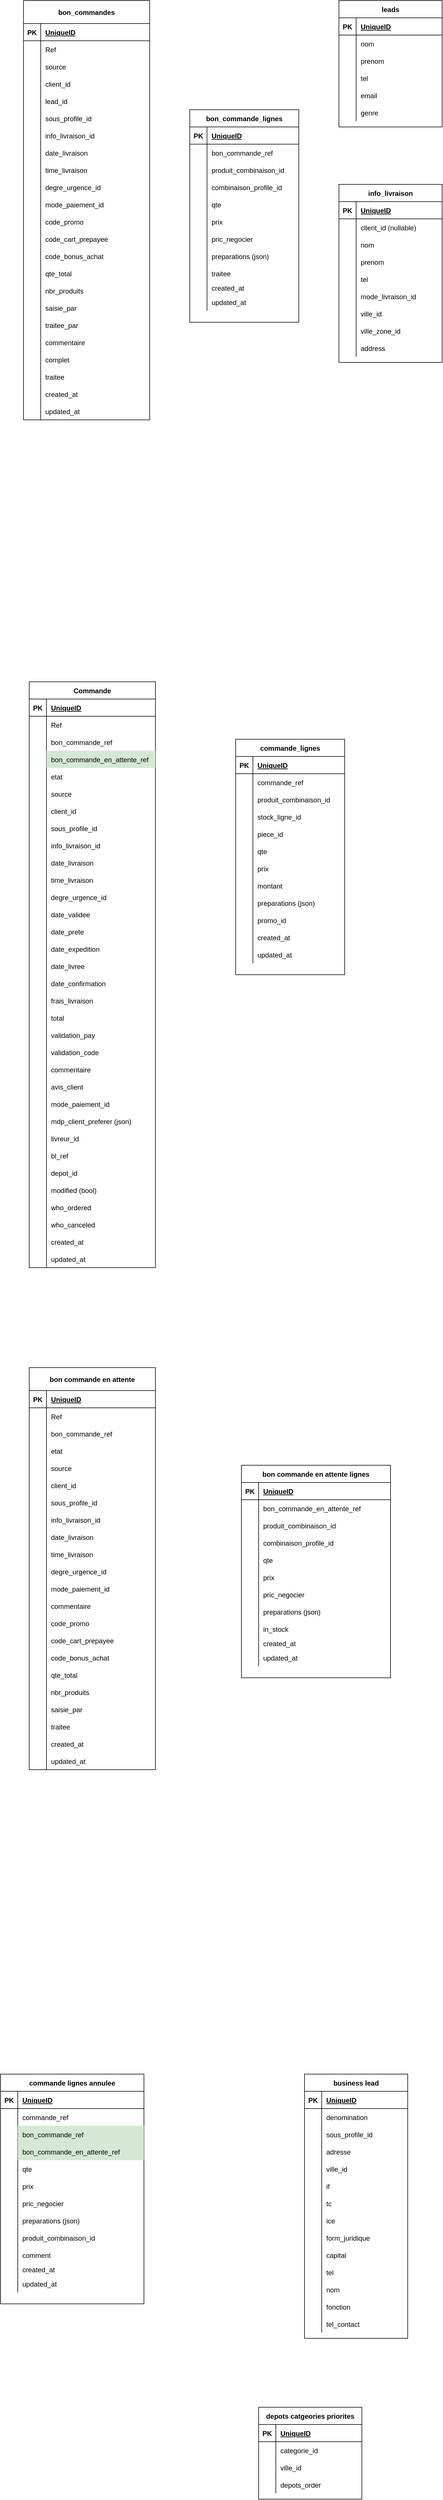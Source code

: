 <mxfile version="16.6.1" type="github">
  <diagram id="KmzNC6HRaK3EFaQDn8oD" name="Page-1">
    <mxGraphModel dx="-10156" dy="3252" grid="1" gridSize="10" guides="1" tooltips="1" connect="1" arrows="1" fold="1" page="1" pageScale="1" pageWidth="827" pageHeight="1169" math="0" shadow="0">
      <root>
        <mxCell id="0" />
        <mxCell id="1" parent="0" />
        <mxCell id="-PeSlkL0KOP0sJV_YY2P-71" value="bon_commandes" style="shape=table;startSize=40;container=1;collapsible=1;childLayout=tableLayout;fixedRows=1;rowLines=0;fontStyle=1;align=center;resizeLast=1;" vertex="1" parent="1">
          <mxGeometry x="11640" y="-2280" width="220" height="730" as="geometry" />
        </mxCell>
        <mxCell id="-PeSlkL0KOP0sJV_YY2P-72" value="" style="shape=partialRectangle;collapsible=0;dropTarget=0;pointerEvents=0;fillColor=none;top=0;left=0;bottom=1;right=0;points=[[0,0.5],[1,0.5]];portConstraint=eastwest;" vertex="1" parent="-PeSlkL0KOP0sJV_YY2P-71">
          <mxGeometry y="40" width="220" height="30" as="geometry" />
        </mxCell>
        <mxCell id="-PeSlkL0KOP0sJV_YY2P-73" value="PK" style="shape=partialRectangle;connectable=0;fillColor=none;top=0;left=0;bottom=0;right=0;fontStyle=1;overflow=hidden;" vertex="1" parent="-PeSlkL0KOP0sJV_YY2P-72">
          <mxGeometry width="30" height="30" as="geometry">
            <mxRectangle width="30" height="30" as="alternateBounds" />
          </mxGeometry>
        </mxCell>
        <mxCell id="-PeSlkL0KOP0sJV_YY2P-74" value="UniqueID" style="shape=partialRectangle;connectable=0;fillColor=none;top=0;left=0;bottom=0;right=0;align=left;spacingLeft=6;fontStyle=5;overflow=hidden;" vertex="1" parent="-PeSlkL0KOP0sJV_YY2P-72">
          <mxGeometry x="30" width="190" height="30" as="geometry">
            <mxRectangle width="190" height="30" as="alternateBounds" />
          </mxGeometry>
        </mxCell>
        <mxCell id="-PeSlkL0KOP0sJV_YY2P-75" value="" style="shape=partialRectangle;collapsible=0;dropTarget=0;pointerEvents=0;fillColor=none;top=0;left=0;bottom=0;right=0;points=[[0,0.5],[1,0.5]];portConstraint=eastwest;" vertex="1" parent="-PeSlkL0KOP0sJV_YY2P-71">
          <mxGeometry y="70" width="220" height="30" as="geometry" />
        </mxCell>
        <mxCell id="-PeSlkL0KOP0sJV_YY2P-76" value="" style="shape=partialRectangle;connectable=0;fillColor=none;top=0;left=0;bottom=0;right=0;editable=1;overflow=hidden;" vertex="1" parent="-PeSlkL0KOP0sJV_YY2P-75">
          <mxGeometry width="30" height="30" as="geometry">
            <mxRectangle width="30" height="30" as="alternateBounds" />
          </mxGeometry>
        </mxCell>
        <mxCell id="-PeSlkL0KOP0sJV_YY2P-77" value="Ref" style="shape=partialRectangle;connectable=0;fillColor=none;top=0;left=0;bottom=0;right=0;align=left;spacingLeft=6;overflow=hidden;" vertex="1" parent="-PeSlkL0KOP0sJV_YY2P-75">
          <mxGeometry x="30" width="190" height="30" as="geometry">
            <mxRectangle width="190" height="30" as="alternateBounds" />
          </mxGeometry>
        </mxCell>
        <mxCell id="-PeSlkL0KOP0sJV_YY2P-78" value="" style="shape=partialRectangle;collapsible=0;dropTarget=0;pointerEvents=0;fillColor=none;top=0;left=0;bottom=0;right=0;points=[[0,0.5],[1,0.5]];portConstraint=eastwest;" vertex="1" parent="-PeSlkL0KOP0sJV_YY2P-71">
          <mxGeometry y="100" width="220" height="30" as="geometry" />
        </mxCell>
        <mxCell id="-PeSlkL0KOP0sJV_YY2P-79" value="" style="shape=partialRectangle;connectable=0;fillColor=none;top=0;left=0;bottom=0;right=0;editable=1;overflow=hidden;" vertex="1" parent="-PeSlkL0KOP0sJV_YY2P-78">
          <mxGeometry width="30" height="30" as="geometry">
            <mxRectangle width="30" height="30" as="alternateBounds" />
          </mxGeometry>
        </mxCell>
        <mxCell id="-PeSlkL0KOP0sJV_YY2P-80" value="source" style="shape=partialRectangle;connectable=0;fillColor=none;top=0;left=0;bottom=0;right=0;align=left;spacingLeft=6;overflow=hidden;" vertex="1" parent="-PeSlkL0KOP0sJV_YY2P-78">
          <mxGeometry x="30" width="190" height="30" as="geometry">
            <mxRectangle width="190" height="30" as="alternateBounds" />
          </mxGeometry>
        </mxCell>
        <mxCell id="-PeSlkL0KOP0sJV_YY2P-81" value="" style="shape=partialRectangle;collapsible=0;dropTarget=0;pointerEvents=0;fillColor=none;top=0;left=0;bottom=0;right=0;points=[[0,0.5],[1,0.5]];portConstraint=eastwest;" vertex="1" parent="-PeSlkL0KOP0sJV_YY2P-71">
          <mxGeometry y="130" width="220" height="30" as="geometry" />
        </mxCell>
        <mxCell id="-PeSlkL0KOP0sJV_YY2P-82" value="" style="shape=partialRectangle;connectable=0;fillColor=none;top=0;left=0;bottom=0;right=0;editable=1;overflow=hidden;" vertex="1" parent="-PeSlkL0KOP0sJV_YY2P-81">
          <mxGeometry width="30" height="30" as="geometry">
            <mxRectangle width="30" height="30" as="alternateBounds" />
          </mxGeometry>
        </mxCell>
        <mxCell id="-PeSlkL0KOP0sJV_YY2P-83" value="client_id" style="shape=partialRectangle;connectable=0;fillColor=none;top=0;left=0;bottom=0;right=0;align=left;spacingLeft=6;overflow=hidden;" vertex="1" parent="-PeSlkL0KOP0sJV_YY2P-81">
          <mxGeometry x="30" width="190" height="30" as="geometry">
            <mxRectangle width="190" height="30" as="alternateBounds" />
          </mxGeometry>
        </mxCell>
        <mxCell id="-PeSlkL0KOP0sJV_YY2P-84" style="shape=partialRectangle;collapsible=0;dropTarget=0;pointerEvents=0;fillColor=none;top=0;left=0;bottom=0;right=0;points=[[0,0.5],[1,0.5]];portConstraint=eastwest;" vertex="1" parent="-PeSlkL0KOP0sJV_YY2P-71">
          <mxGeometry y="160" width="220" height="30" as="geometry" />
        </mxCell>
        <mxCell id="-PeSlkL0KOP0sJV_YY2P-85" style="shape=partialRectangle;connectable=0;fillColor=none;top=0;left=0;bottom=0;right=0;editable=1;overflow=hidden;" vertex="1" parent="-PeSlkL0KOP0sJV_YY2P-84">
          <mxGeometry width="30" height="30" as="geometry">
            <mxRectangle width="30" height="30" as="alternateBounds" />
          </mxGeometry>
        </mxCell>
        <mxCell id="-PeSlkL0KOP0sJV_YY2P-86" value="lead_id" style="shape=partialRectangle;connectable=0;fillColor=none;top=0;left=0;bottom=0;right=0;align=left;spacingLeft=6;overflow=hidden;" vertex="1" parent="-PeSlkL0KOP0sJV_YY2P-84">
          <mxGeometry x="30" width="190" height="30" as="geometry">
            <mxRectangle width="190" height="30" as="alternateBounds" />
          </mxGeometry>
        </mxCell>
        <mxCell id="-PeSlkL0KOP0sJV_YY2P-87" style="shape=partialRectangle;collapsible=0;dropTarget=0;pointerEvents=0;fillColor=none;top=0;left=0;bottom=0;right=0;points=[[0,0.5],[1,0.5]];portConstraint=eastwest;" vertex="1" parent="-PeSlkL0KOP0sJV_YY2P-71">
          <mxGeometry y="190" width="220" height="30" as="geometry" />
        </mxCell>
        <mxCell id="-PeSlkL0KOP0sJV_YY2P-88" style="shape=partialRectangle;connectable=0;fillColor=none;top=0;left=0;bottom=0;right=0;editable=1;overflow=hidden;" vertex="1" parent="-PeSlkL0KOP0sJV_YY2P-87">
          <mxGeometry width="30" height="30" as="geometry">
            <mxRectangle width="30" height="30" as="alternateBounds" />
          </mxGeometry>
        </mxCell>
        <mxCell id="-PeSlkL0KOP0sJV_YY2P-89" value="sous_profile_id" style="shape=partialRectangle;connectable=0;fillColor=none;top=0;left=0;bottom=0;right=0;align=left;spacingLeft=6;overflow=hidden;" vertex="1" parent="-PeSlkL0KOP0sJV_YY2P-87">
          <mxGeometry x="30" width="190" height="30" as="geometry">
            <mxRectangle width="190" height="30" as="alternateBounds" />
          </mxGeometry>
        </mxCell>
        <mxCell id="-PeSlkL0KOP0sJV_YY2P-90" value="" style="shape=partialRectangle;collapsible=0;dropTarget=0;pointerEvents=0;fillColor=none;top=0;left=0;bottom=0;right=0;points=[[0,0.5],[1,0.5]];portConstraint=eastwest;" vertex="1" parent="-PeSlkL0KOP0sJV_YY2P-71">
          <mxGeometry y="220" width="220" height="30" as="geometry" />
        </mxCell>
        <mxCell id="-PeSlkL0KOP0sJV_YY2P-91" value="" style="shape=partialRectangle;connectable=0;fillColor=none;top=0;left=0;bottom=0;right=0;editable=1;overflow=hidden;" vertex="1" parent="-PeSlkL0KOP0sJV_YY2P-90">
          <mxGeometry width="30" height="30" as="geometry">
            <mxRectangle width="30" height="30" as="alternateBounds" />
          </mxGeometry>
        </mxCell>
        <mxCell id="-PeSlkL0KOP0sJV_YY2P-92" value="info_livraison_id" style="shape=partialRectangle;connectable=0;fillColor=none;top=0;left=0;bottom=0;right=0;align=left;spacingLeft=6;overflow=hidden;" vertex="1" parent="-PeSlkL0KOP0sJV_YY2P-90">
          <mxGeometry x="30" width="190" height="30" as="geometry">
            <mxRectangle width="190" height="30" as="alternateBounds" />
          </mxGeometry>
        </mxCell>
        <mxCell id="-PeSlkL0KOP0sJV_YY2P-93" value="" style="shape=partialRectangle;collapsible=0;dropTarget=0;pointerEvents=0;fillColor=none;top=0;left=0;bottom=0;right=0;points=[[0,0.5],[1,0.5]];portConstraint=eastwest;" vertex="1" parent="-PeSlkL0KOP0sJV_YY2P-71">
          <mxGeometry y="250" width="220" height="30" as="geometry" />
        </mxCell>
        <mxCell id="-PeSlkL0KOP0sJV_YY2P-94" value="" style="shape=partialRectangle;connectable=0;fillColor=none;top=0;left=0;bottom=0;right=0;editable=1;overflow=hidden;" vertex="1" parent="-PeSlkL0KOP0sJV_YY2P-93">
          <mxGeometry width="30" height="30" as="geometry">
            <mxRectangle width="30" height="30" as="alternateBounds" />
          </mxGeometry>
        </mxCell>
        <mxCell id="-PeSlkL0KOP0sJV_YY2P-95" value="date_livraison" style="shape=partialRectangle;connectable=0;fillColor=none;top=0;left=0;bottom=0;right=0;align=left;spacingLeft=6;overflow=hidden;" vertex="1" parent="-PeSlkL0KOP0sJV_YY2P-93">
          <mxGeometry x="30" width="190" height="30" as="geometry">
            <mxRectangle width="190" height="30" as="alternateBounds" />
          </mxGeometry>
        </mxCell>
        <mxCell id="-PeSlkL0KOP0sJV_YY2P-96" style="shape=partialRectangle;collapsible=0;dropTarget=0;pointerEvents=0;fillColor=none;top=0;left=0;bottom=0;right=0;points=[[0,0.5],[1,0.5]];portConstraint=eastwest;" vertex="1" parent="-PeSlkL0KOP0sJV_YY2P-71">
          <mxGeometry y="280" width="220" height="30" as="geometry" />
        </mxCell>
        <mxCell id="-PeSlkL0KOP0sJV_YY2P-97" style="shape=partialRectangle;connectable=0;fillColor=none;top=0;left=0;bottom=0;right=0;editable=1;overflow=hidden;" vertex="1" parent="-PeSlkL0KOP0sJV_YY2P-96">
          <mxGeometry width="30" height="30" as="geometry">
            <mxRectangle width="30" height="30" as="alternateBounds" />
          </mxGeometry>
        </mxCell>
        <mxCell id="-PeSlkL0KOP0sJV_YY2P-98" value="time_livraison" style="shape=partialRectangle;connectable=0;fillColor=none;top=0;left=0;bottom=0;right=0;align=left;spacingLeft=6;overflow=hidden;" vertex="1" parent="-PeSlkL0KOP0sJV_YY2P-96">
          <mxGeometry x="30" width="190" height="30" as="geometry">
            <mxRectangle width="190" height="30" as="alternateBounds" />
          </mxGeometry>
        </mxCell>
        <mxCell id="-PeSlkL0KOP0sJV_YY2P-99" style="shape=partialRectangle;collapsible=0;dropTarget=0;pointerEvents=0;fillColor=none;top=0;left=0;bottom=0;right=0;points=[[0,0.5],[1,0.5]];portConstraint=eastwest;" vertex="1" parent="-PeSlkL0KOP0sJV_YY2P-71">
          <mxGeometry y="310" width="220" height="30" as="geometry" />
        </mxCell>
        <mxCell id="-PeSlkL0KOP0sJV_YY2P-100" style="shape=partialRectangle;connectable=0;fillColor=none;top=0;left=0;bottom=0;right=0;editable=1;overflow=hidden;" vertex="1" parent="-PeSlkL0KOP0sJV_YY2P-99">
          <mxGeometry width="30" height="30" as="geometry">
            <mxRectangle width="30" height="30" as="alternateBounds" />
          </mxGeometry>
        </mxCell>
        <mxCell id="-PeSlkL0KOP0sJV_YY2P-101" value="degre_urgence_id" style="shape=partialRectangle;connectable=0;fillColor=none;top=0;left=0;bottom=0;right=0;align=left;spacingLeft=6;overflow=hidden;" vertex="1" parent="-PeSlkL0KOP0sJV_YY2P-99">
          <mxGeometry x="30" width="190" height="30" as="geometry">
            <mxRectangle width="190" height="30" as="alternateBounds" />
          </mxGeometry>
        </mxCell>
        <mxCell id="-PeSlkL0KOP0sJV_YY2P-102" value="" style="shape=partialRectangle;collapsible=0;dropTarget=0;pointerEvents=0;fillColor=none;top=0;left=0;bottom=0;right=0;points=[[0,0.5],[1,0.5]];portConstraint=eastwest;" vertex="1" parent="-PeSlkL0KOP0sJV_YY2P-71">
          <mxGeometry y="340" width="220" height="30" as="geometry" />
        </mxCell>
        <mxCell id="-PeSlkL0KOP0sJV_YY2P-103" value="" style="shape=partialRectangle;connectable=0;fillColor=none;top=0;left=0;bottom=0;right=0;editable=1;overflow=hidden;" vertex="1" parent="-PeSlkL0KOP0sJV_YY2P-102">
          <mxGeometry width="30" height="30" as="geometry">
            <mxRectangle width="30" height="30" as="alternateBounds" />
          </mxGeometry>
        </mxCell>
        <mxCell id="-PeSlkL0KOP0sJV_YY2P-104" value="mode_paiement_id" style="shape=partialRectangle;connectable=0;fillColor=none;top=0;left=0;bottom=0;right=0;align=left;spacingLeft=6;overflow=hidden;" vertex="1" parent="-PeSlkL0KOP0sJV_YY2P-102">
          <mxGeometry x="30" width="190" height="30" as="geometry">
            <mxRectangle width="190" height="30" as="alternateBounds" />
          </mxGeometry>
        </mxCell>
        <mxCell id="-PeSlkL0KOP0sJV_YY2P-105" style="shape=partialRectangle;collapsible=0;dropTarget=0;pointerEvents=0;fillColor=none;top=0;left=0;bottom=0;right=0;points=[[0,0.5],[1,0.5]];portConstraint=eastwest;" vertex="1" parent="-PeSlkL0KOP0sJV_YY2P-71">
          <mxGeometry y="370" width="220" height="30" as="geometry" />
        </mxCell>
        <mxCell id="-PeSlkL0KOP0sJV_YY2P-106" style="shape=partialRectangle;connectable=0;fillColor=none;top=0;left=0;bottom=0;right=0;editable=1;overflow=hidden;" vertex="1" parent="-PeSlkL0KOP0sJV_YY2P-105">
          <mxGeometry width="30" height="30" as="geometry">
            <mxRectangle width="30" height="30" as="alternateBounds" />
          </mxGeometry>
        </mxCell>
        <mxCell id="-PeSlkL0KOP0sJV_YY2P-107" value="code_promo" style="shape=partialRectangle;connectable=0;fillColor=none;top=0;left=0;bottom=0;right=0;align=left;spacingLeft=6;overflow=hidden;" vertex="1" parent="-PeSlkL0KOP0sJV_YY2P-105">
          <mxGeometry x="30" width="190" height="30" as="geometry">
            <mxRectangle width="190" height="30" as="alternateBounds" />
          </mxGeometry>
        </mxCell>
        <mxCell id="-PeSlkL0KOP0sJV_YY2P-108" style="shape=partialRectangle;collapsible=0;dropTarget=0;pointerEvents=0;fillColor=none;top=0;left=0;bottom=0;right=0;points=[[0,0.5],[1,0.5]];portConstraint=eastwest;" vertex="1" parent="-PeSlkL0KOP0sJV_YY2P-71">
          <mxGeometry y="400" width="220" height="30" as="geometry" />
        </mxCell>
        <mxCell id="-PeSlkL0KOP0sJV_YY2P-109" style="shape=partialRectangle;connectable=0;fillColor=none;top=0;left=0;bottom=0;right=0;editable=1;overflow=hidden;" vertex="1" parent="-PeSlkL0KOP0sJV_YY2P-108">
          <mxGeometry width="30" height="30" as="geometry">
            <mxRectangle width="30" height="30" as="alternateBounds" />
          </mxGeometry>
        </mxCell>
        <mxCell id="-PeSlkL0KOP0sJV_YY2P-110" value="code_cart_prepayee" style="shape=partialRectangle;connectable=0;fillColor=none;top=0;left=0;bottom=0;right=0;align=left;spacingLeft=6;overflow=hidden;" vertex="1" parent="-PeSlkL0KOP0sJV_YY2P-108">
          <mxGeometry x="30" width="190" height="30" as="geometry">
            <mxRectangle width="190" height="30" as="alternateBounds" />
          </mxGeometry>
        </mxCell>
        <mxCell id="-PeSlkL0KOP0sJV_YY2P-111" style="shape=partialRectangle;collapsible=0;dropTarget=0;pointerEvents=0;fillColor=none;top=0;left=0;bottom=0;right=0;points=[[0,0.5],[1,0.5]];portConstraint=eastwest;" vertex="1" parent="-PeSlkL0KOP0sJV_YY2P-71">
          <mxGeometry y="430" width="220" height="30" as="geometry" />
        </mxCell>
        <mxCell id="-PeSlkL0KOP0sJV_YY2P-112" style="shape=partialRectangle;connectable=0;fillColor=none;top=0;left=0;bottom=0;right=0;editable=1;overflow=hidden;" vertex="1" parent="-PeSlkL0KOP0sJV_YY2P-111">
          <mxGeometry width="30" height="30" as="geometry">
            <mxRectangle width="30" height="30" as="alternateBounds" />
          </mxGeometry>
        </mxCell>
        <mxCell id="-PeSlkL0KOP0sJV_YY2P-113" value="code_bonus_achat" style="shape=partialRectangle;connectable=0;fillColor=none;top=0;left=0;bottom=0;right=0;align=left;spacingLeft=6;overflow=hidden;" vertex="1" parent="-PeSlkL0KOP0sJV_YY2P-111">
          <mxGeometry x="30" width="190" height="30" as="geometry">
            <mxRectangle width="190" height="30" as="alternateBounds" />
          </mxGeometry>
        </mxCell>
        <mxCell id="-PeSlkL0KOP0sJV_YY2P-114" style="shape=partialRectangle;collapsible=0;dropTarget=0;pointerEvents=0;fillColor=none;top=0;left=0;bottom=0;right=0;points=[[0,0.5],[1,0.5]];portConstraint=eastwest;" vertex="1" parent="-PeSlkL0KOP0sJV_YY2P-71">
          <mxGeometry y="460" width="220" height="30" as="geometry" />
        </mxCell>
        <mxCell id="-PeSlkL0KOP0sJV_YY2P-115" style="shape=partialRectangle;connectable=0;fillColor=none;top=0;left=0;bottom=0;right=0;editable=1;overflow=hidden;" vertex="1" parent="-PeSlkL0KOP0sJV_YY2P-114">
          <mxGeometry width="30" height="30" as="geometry">
            <mxRectangle width="30" height="30" as="alternateBounds" />
          </mxGeometry>
        </mxCell>
        <mxCell id="-PeSlkL0KOP0sJV_YY2P-116" value="qte_total" style="shape=partialRectangle;connectable=0;fillColor=none;top=0;left=0;bottom=0;right=0;align=left;spacingLeft=6;overflow=hidden;" vertex="1" parent="-PeSlkL0KOP0sJV_YY2P-114">
          <mxGeometry x="30" width="190" height="30" as="geometry">
            <mxRectangle width="190" height="30" as="alternateBounds" />
          </mxGeometry>
        </mxCell>
        <mxCell id="-PeSlkL0KOP0sJV_YY2P-117" style="shape=partialRectangle;collapsible=0;dropTarget=0;pointerEvents=0;fillColor=none;top=0;left=0;bottom=0;right=0;points=[[0,0.5],[1,0.5]];portConstraint=eastwest;" vertex="1" parent="-PeSlkL0KOP0sJV_YY2P-71">
          <mxGeometry y="490" width="220" height="30" as="geometry" />
        </mxCell>
        <mxCell id="-PeSlkL0KOP0sJV_YY2P-118" style="shape=partialRectangle;connectable=0;fillColor=none;top=0;left=0;bottom=0;right=0;editable=1;overflow=hidden;" vertex="1" parent="-PeSlkL0KOP0sJV_YY2P-117">
          <mxGeometry width="30" height="30" as="geometry">
            <mxRectangle width="30" height="30" as="alternateBounds" />
          </mxGeometry>
        </mxCell>
        <mxCell id="-PeSlkL0KOP0sJV_YY2P-119" value="nbr_produits" style="shape=partialRectangle;connectable=0;fillColor=none;top=0;left=0;bottom=0;right=0;align=left;spacingLeft=6;overflow=hidden;" vertex="1" parent="-PeSlkL0KOP0sJV_YY2P-117">
          <mxGeometry x="30" width="190" height="30" as="geometry">
            <mxRectangle width="190" height="30" as="alternateBounds" />
          </mxGeometry>
        </mxCell>
        <mxCell id="-PeSlkL0KOP0sJV_YY2P-120" style="shape=partialRectangle;collapsible=0;dropTarget=0;pointerEvents=0;fillColor=none;top=0;left=0;bottom=0;right=0;points=[[0,0.5],[1,0.5]];portConstraint=eastwest;" vertex="1" parent="-PeSlkL0KOP0sJV_YY2P-71">
          <mxGeometry y="520" width="220" height="30" as="geometry" />
        </mxCell>
        <mxCell id="-PeSlkL0KOP0sJV_YY2P-121" style="shape=partialRectangle;connectable=0;fillColor=none;top=0;left=0;bottom=0;right=0;editable=1;overflow=hidden;" vertex="1" parent="-PeSlkL0KOP0sJV_YY2P-120">
          <mxGeometry width="30" height="30" as="geometry">
            <mxRectangle width="30" height="30" as="alternateBounds" />
          </mxGeometry>
        </mxCell>
        <mxCell id="-PeSlkL0KOP0sJV_YY2P-122" value="saisie_par" style="shape=partialRectangle;connectable=0;fillColor=none;top=0;left=0;bottom=0;right=0;align=left;spacingLeft=6;overflow=hidden;" vertex="1" parent="-PeSlkL0KOP0sJV_YY2P-120">
          <mxGeometry x="30" width="190" height="30" as="geometry">
            <mxRectangle width="190" height="30" as="alternateBounds" />
          </mxGeometry>
        </mxCell>
        <mxCell id="-PeSlkL0KOP0sJV_YY2P-123" style="shape=partialRectangle;collapsible=0;dropTarget=0;pointerEvents=0;fillColor=none;top=0;left=0;bottom=0;right=0;points=[[0,0.5],[1,0.5]];portConstraint=eastwest;" vertex="1" parent="-PeSlkL0KOP0sJV_YY2P-71">
          <mxGeometry y="550" width="220" height="30" as="geometry" />
        </mxCell>
        <mxCell id="-PeSlkL0KOP0sJV_YY2P-124" style="shape=partialRectangle;connectable=0;fillColor=none;top=0;left=0;bottom=0;right=0;editable=1;overflow=hidden;" vertex="1" parent="-PeSlkL0KOP0sJV_YY2P-123">
          <mxGeometry width="30" height="30" as="geometry">
            <mxRectangle width="30" height="30" as="alternateBounds" />
          </mxGeometry>
        </mxCell>
        <mxCell id="-PeSlkL0KOP0sJV_YY2P-125" value="traitee_par" style="shape=partialRectangle;connectable=0;fillColor=none;top=0;left=0;bottom=0;right=0;align=left;spacingLeft=6;overflow=hidden;" vertex="1" parent="-PeSlkL0KOP0sJV_YY2P-123">
          <mxGeometry x="30" width="190" height="30" as="geometry">
            <mxRectangle width="190" height="30" as="alternateBounds" />
          </mxGeometry>
        </mxCell>
        <mxCell id="-PeSlkL0KOP0sJV_YY2P-126" value="" style="shape=partialRectangle;collapsible=0;dropTarget=0;pointerEvents=0;fillColor=none;top=0;left=0;bottom=0;right=0;points=[[0,0.5],[1,0.5]];portConstraint=eastwest;" vertex="1" parent="-PeSlkL0KOP0sJV_YY2P-71">
          <mxGeometry y="580" width="220" height="30" as="geometry" />
        </mxCell>
        <mxCell id="-PeSlkL0KOP0sJV_YY2P-127" value="" style="shape=partialRectangle;connectable=0;fillColor=none;top=0;left=0;bottom=0;right=0;editable=1;overflow=hidden;" vertex="1" parent="-PeSlkL0KOP0sJV_YY2P-126">
          <mxGeometry width="30" height="30" as="geometry">
            <mxRectangle width="30" height="30" as="alternateBounds" />
          </mxGeometry>
        </mxCell>
        <mxCell id="-PeSlkL0KOP0sJV_YY2P-128" value="commentaire" style="shape=partialRectangle;connectable=0;fillColor=none;top=0;left=0;bottom=0;right=0;align=left;spacingLeft=6;overflow=hidden;" vertex="1" parent="-PeSlkL0KOP0sJV_YY2P-126">
          <mxGeometry x="30" width="190" height="30" as="geometry">
            <mxRectangle width="190" height="30" as="alternateBounds" />
          </mxGeometry>
        </mxCell>
        <mxCell id="-PeSlkL0KOP0sJV_YY2P-129" style="shape=partialRectangle;collapsible=0;dropTarget=0;pointerEvents=0;fillColor=none;top=0;left=0;bottom=0;right=0;points=[[0,0.5],[1,0.5]];portConstraint=eastwest;" vertex="1" parent="-PeSlkL0KOP0sJV_YY2P-71">
          <mxGeometry y="610" width="220" height="30" as="geometry" />
        </mxCell>
        <mxCell id="-PeSlkL0KOP0sJV_YY2P-130" style="shape=partialRectangle;connectable=0;fillColor=none;top=0;left=0;bottom=0;right=0;editable=1;overflow=hidden;" vertex="1" parent="-PeSlkL0KOP0sJV_YY2P-129">
          <mxGeometry width="30" height="30" as="geometry">
            <mxRectangle width="30" height="30" as="alternateBounds" />
          </mxGeometry>
        </mxCell>
        <mxCell id="-PeSlkL0KOP0sJV_YY2P-131" value="complet" style="shape=partialRectangle;connectable=0;fillColor=none;top=0;left=0;bottom=0;right=0;align=left;spacingLeft=6;overflow=hidden;" vertex="1" parent="-PeSlkL0KOP0sJV_YY2P-129">
          <mxGeometry x="30" width="190" height="30" as="geometry">
            <mxRectangle width="190" height="30" as="alternateBounds" />
          </mxGeometry>
        </mxCell>
        <mxCell id="-PeSlkL0KOP0sJV_YY2P-132" style="shape=partialRectangle;collapsible=0;dropTarget=0;pointerEvents=0;fillColor=none;top=0;left=0;bottom=0;right=0;points=[[0,0.5],[1,0.5]];portConstraint=eastwest;" vertex="1" parent="-PeSlkL0KOP0sJV_YY2P-71">
          <mxGeometry y="640" width="220" height="30" as="geometry" />
        </mxCell>
        <mxCell id="-PeSlkL0KOP0sJV_YY2P-133" style="shape=partialRectangle;connectable=0;fillColor=none;top=0;left=0;bottom=0;right=0;editable=1;overflow=hidden;" vertex="1" parent="-PeSlkL0KOP0sJV_YY2P-132">
          <mxGeometry width="30" height="30" as="geometry">
            <mxRectangle width="30" height="30" as="alternateBounds" />
          </mxGeometry>
        </mxCell>
        <mxCell id="-PeSlkL0KOP0sJV_YY2P-134" value="traitee" style="shape=partialRectangle;connectable=0;fillColor=none;top=0;left=0;bottom=0;right=0;align=left;spacingLeft=6;overflow=hidden;" vertex="1" parent="-PeSlkL0KOP0sJV_YY2P-132">
          <mxGeometry x="30" width="190" height="30" as="geometry">
            <mxRectangle width="190" height="30" as="alternateBounds" />
          </mxGeometry>
        </mxCell>
        <mxCell id="-PeSlkL0KOP0sJV_YY2P-135" value="" style="shape=partialRectangle;collapsible=0;dropTarget=0;pointerEvents=0;fillColor=none;top=0;left=0;bottom=0;right=0;points=[[0,0.5],[1,0.5]];portConstraint=eastwest;" vertex="1" parent="-PeSlkL0KOP0sJV_YY2P-71">
          <mxGeometry y="670" width="220" height="30" as="geometry" />
        </mxCell>
        <mxCell id="-PeSlkL0KOP0sJV_YY2P-136" value="" style="shape=partialRectangle;connectable=0;fillColor=none;top=0;left=0;bottom=0;right=0;editable=1;overflow=hidden;" vertex="1" parent="-PeSlkL0KOP0sJV_YY2P-135">
          <mxGeometry width="30" height="30" as="geometry">
            <mxRectangle width="30" height="30" as="alternateBounds" />
          </mxGeometry>
        </mxCell>
        <mxCell id="-PeSlkL0KOP0sJV_YY2P-137" value="created_at" style="shape=partialRectangle;connectable=0;fillColor=none;top=0;left=0;bottom=0;right=0;align=left;spacingLeft=6;overflow=hidden;" vertex="1" parent="-PeSlkL0KOP0sJV_YY2P-135">
          <mxGeometry x="30" width="190" height="30" as="geometry">
            <mxRectangle width="190" height="30" as="alternateBounds" />
          </mxGeometry>
        </mxCell>
        <mxCell id="-PeSlkL0KOP0sJV_YY2P-138" value="" style="shape=partialRectangle;collapsible=0;dropTarget=0;pointerEvents=0;fillColor=none;top=0;left=0;bottom=0;right=0;points=[[0,0.5],[1,0.5]];portConstraint=eastwest;" vertex="1" parent="-PeSlkL0KOP0sJV_YY2P-71">
          <mxGeometry y="700" width="220" height="30" as="geometry" />
        </mxCell>
        <mxCell id="-PeSlkL0KOP0sJV_YY2P-139" value="" style="shape=partialRectangle;connectable=0;fillColor=none;top=0;left=0;bottom=0;right=0;editable=1;overflow=hidden;" vertex="1" parent="-PeSlkL0KOP0sJV_YY2P-138">
          <mxGeometry width="30" height="30" as="geometry">
            <mxRectangle width="30" height="30" as="alternateBounds" />
          </mxGeometry>
        </mxCell>
        <mxCell id="-PeSlkL0KOP0sJV_YY2P-140" value="updated_at" style="shape=partialRectangle;connectable=0;fillColor=none;top=0;left=0;bottom=0;right=0;align=left;spacingLeft=6;overflow=hidden;" vertex="1" parent="-PeSlkL0KOP0sJV_YY2P-138">
          <mxGeometry x="30" width="190" height="30" as="geometry">
            <mxRectangle width="190" height="30" as="alternateBounds" />
          </mxGeometry>
        </mxCell>
        <mxCell id="-PeSlkL0KOP0sJV_YY2P-141" value="leads" style="shape=table;startSize=30;container=1;collapsible=1;childLayout=tableLayout;fixedRows=1;rowLines=0;fontStyle=1;align=center;resizeLast=1;" vertex="1" parent="1">
          <mxGeometry x="12190" y="-2280" width="180" height="220" as="geometry" />
        </mxCell>
        <mxCell id="-PeSlkL0KOP0sJV_YY2P-142" value="" style="shape=tableRow;horizontal=0;startSize=0;swimlaneHead=0;swimlaneBody=0;fillColor=none;collapsible=0;dropTarget=0;points=[[0,0.5],[1,0.5]];portConstraint=eastwest;top=0;left=0;right=0;bottom=1;" vertex="1" parent="-PeSlkL0KOP0sJV_YY2P-141">
          <mxGeometry y="30" width="180" height="30" as="geometry" />
        </mxCell>
        <mxCell id="-PeSlkL0KOP0sJV_YY2P-143" value="PK" style="shape=partialRectangle;connectable=0;fillColor=none;top=0;left=0;bottom=0;right=0;fontStyle=1;overflow=hidden;" vertex="1" parent="-PeSlkL0KOP0sJV_YY2P-142">
          <mxGeometry width="30" height="30" as="geometry">
            <mxRectangle width="30" height="30" as="alternateBounds" />
          </mxGeometry>
        </mxCell>
        <mxCell id="-PeSlkL0KOP0sJV_YY2P-144" value="UniqueID" style="shape=partialRectangle;connectable=0;fillColor=none;top=0;left=0;bottom=0;right=0;align=left;spacingLeft=6;fontStyle=5;overflow=hidden;" vertex="1" parent="-PeSlkL0KOP0sJV_YY2P-142">
          <mxGeometry x="30" width="150" height="30" as="geometry">
            <mxRectangle width="150" height="30" as="alternateBounds" />
          </mxGeometry>
        </mxCell>
        <mxCell id="-PeSlkL0KOP0sJV_YY2P-145" value="" style="shape=tableRow;horizontal=0;startSize=0;swimlaneHead=0;swimlaneBody=0;fillColor=none;collapsible=0;dropTarget=0;points=[[0,0.5],[1,0.5]];portConstraint=eastwest;top=0;left=0;right=0;bottom=0;" vertex="1" parent="-PeSlkL0KOP0sJV_YY2P-141">
          <mxGeometry y="60" width="180" height="30" as="geometry" />
        </mxCell>
        <mxCell id="-PeSlkL0KOP0sJV_YY2P-146" value="" style="shape=partialRectangle;connectable=0;fillColor=none;top=0;left=0;bottom=0;right=0;editable=1;overflow=hidden;" vertex="1" parent="-PeSlkL0KOP0sJV_YY2P-145">
          <mxGeometry width="30" height="30" as="geometry">
            <mxRectangle width="30" height="30" as="alternateBounds" />
          </mxGeometry>
        </mxCell>
        <mxCell id="-PeSlkL0KOP0sJV_YY2P-147" value="nom" style="shape=partialRectangle;connectable=0;fillColor=none;top=0;left=0;bottom=0;right=0;align=left;spacingLeft=6;overflow=hidden;" vertex="1" parent="-PeSlkL0KOP0sJV_YY2P-145">
          <mxGeometry x="30" width="150" height="30" as="geometry">
            <mxRectangle width="150" height="30" as="alternateBounds" />
          </mxGeometry>
        </mxCell>
        <mxCell id="-PeSlkL0KOP0sJV_YY2P-148" value="" style="shape=tableRow;horizontal=0;startSize=0;swimlaneHead=0;swimlaneBody=0;fillColor=none;collapsible=0;dropTarget=0;points=[[0,0.5],[1,0.5]];portConstraint=eastwest;top=0;left=0;right=0;bottom=0;" vertex="1" parent="-PeSlkL0KOP0sJV_YY2P-141">
          <mxGeometry y="90" width="180" height="30" as="geometry" />
        </mxCell>
        <mxCell id="-PeSlkL0KOP0sJV_YY2P-149" value="" style="shape=partialRectangle;connectable=0;fillColor=none;top=0;left=0;bottom=0;right=0;editable=1;overflow=hidden;" vertex="1" parent="-PeSlkL0KOP0sJV_YY2P-148">
          <mxGeometry width="30" height="30" as="geometry">
            <mxRectangle width="30" height="30" as="alternateBounds" />
          </mxGeometry>
        </mxCell>
        <mxCell id="-PeSlkL0KOP0sJV_YY2P-150" value="prenom" style="shape=partialRectangle;connectable=0;fillColor=none;top=0;left=0;bottom=0;right=0;align=left;spacingLeft=6;overflow=hidden;" vertex="1" parent="-PeSlkL0KOP0sJV_YY2P-148">
          <mxGeometry x="30" width="150" height="30" as="geometry">
            <mxRectangle width="150" height="30" as="alternateBounds" />
          </mxGeometry>
        </mxCell>
        <mxCell id="-PeSlkL0KOP0sJV_YY2P-151" value="" style="shape=tableRow;horizontal=0;startSize=0;swimlaneHead=0;swimlaneBody=0;fillColor=none;collapsible=0;dropTarget=0;points=[[0,0.5],[1,0.5]];portConstraint=eastwest;top=0;left=0;right=0;bottom=0;" vertex="1" parent="-PeSlkL0KOP0sJV_YY2P-141">
          <mxGeometry y="120" width="180" height="30" as="geometry" />
        </mxCell>
        <mxCell id="-PeSlkL0KOP0sJV_YY2P-152" value="" style="shape=partialRectangle;connectable=0;fillColor=none;top=0;left=0;bottom=0;right=0;editable=1;overflow=hidden;" vertex="1" parent="-PeSlkL0KOP0sJV_YY2P-151">
          <mxGeometry width="30" height="30" as="geometry">
            <mxRectangle width="30" height="30" as="alternateBounds" />
          </mxGeometry>
        </mxCell>
        <mxCell id="-PeSlkL0KOP0sJV_YY2P-153" value="tel" style="shape=partialRectangle;connectable=0;fillColor=none;top=0;left=0;bottom=0;right=0;align=left;spacingLeft=6;overflow=hidden;" vertex="1" parent="-PeSlkL0KOP0sJV_YY2P-151">
          <mxGeometry x="30" width="150" height="30" as="geometry">
            <mxRectangle width="150" height="30" as="alternateBounds" />
          </mxGeometry>
        </mxCell>
        <mxCell id="-PeSlkL0KOP0sJV_YY2P-154" style="shape=tableRow;horizontal=0;startSize=0;swimlaneHead=0;swimlaneBody=0;fillColor=none;collapsible=0;dropTarget=0;points=[[0,0.5],[1,0.5]];portConstraint=eastwest;top=0;left=0;right=0;bottom=0;" vertex="1" parent="-PeSlkL0KOP0sJV_YY2P-141">
          <mxGeometry y="150" width="180" height="30" as="geometry" />
        </mxCell>
        <mxCell id="-PeSlkL0KOP0sJV_YY2P-155" style="shape=partialRectangle;connectable=0;fillColor=none;top=0;left=0;bottom=0;right=0;editable=1;overflow=hidden;" vertex="1" parent="-PeSlkL0KOP0sJV_YY2P-154">
          <mxGeometry width="30" height="30" as="geometry">
            <mxRectangle width="30" height="30" as="alternateBounds" />
          </mxGeometry>
        </mxCell>
        <mxCell id="-PeSlkL0KOP0sJV_YY2P-156" value="email" style="shape=partialRectangle;connectable=0;fillColor=none;top=0;left=0;bottom=0;right=0;align=left;spacingLeft=6;overflow=hidden;" vertex="1" parent="-PeSlkL0KOP0sJV_YY2P-154">
          <mxGeometry x="30" width="150" height="30" as="geometry">
            <mxRectangle width="150" height="30" as="alternateBounds" />
          </mxGeometry>
        </mxCell>
        <mxCell id="-PeSlkL0KOP0sJV_YY2P-157" style="shape=tableRow;horizontal=0;startSize=0;swimlaneHead=0;swimlaneBody=0;fillColor=none;collapsible=0;dropTarget=0;points=[[0,0.5],[1,0.5]];portConstraint=eastwest;top=0;left=0;right=0;bottom=0;" vertex="1" parent="-PeSlkL0KOP0sJV_YY2P-141">
          <mxGeometry y="180" width="180" height="30" as="geometry" />
        </mxCell>
        <mxCell id="-PeSlkL0KOP0sJV_YY2P-158" style="shape=partialRectangle;connectable=0;fillColor=none;top=0;left=0;bottom=0;right=0;editable=1;overflow=hidden;" vertex="1" parent="-PeSlkL0KOP0sJV_YY2P-157">
          <mxGeometry width="30" height="30" as="geometry">
            <mxRectangle width="30" height="30" as="alternateBounds" />
          </mxGeometry>
        </mxCell>
        <mxCell id="-PeSlkL0KOP0sJV_YY2P-159" value="genre" style="shape=partialRectangle;connectable=0;fillColor=none;top=0;left=0;bottom=0;right=0;align=left;spacingLeft=6;overflow=hidden;" vertex="1" parent="-PeSlkL0KOP0sJV_YY2P-157">
          <mxGeometry x="30" width="150" height="30" as="geometry">
            <mxRectangle width="150" height="30" as="alternateBounds" />
          </mxGeometry>
        </mxCell>
        <mxCell id="-PeSlkL0KOP0sJV_YY2P-160" value="info_livraison" style="shape=table;startSize=30;container=1;collapsible=1;childLayout=tableLayout;fixedRows=1;rowLines=0;fontStyle=1;align=center;resizeLast=1;" vertex="1" parent="1">
          <mxGeometry x="12190" y="-1960" width="180" height="310" as="geometry" />
        </mxCell>
        <mxCell id="-PeSlkL0KOP0sJV_YY2P-161" value="" style="shape=tableRow;horizontal=0;startSize=0;swimlaneHead=0;swimlaneBody=0;fillColor=none;collapsible=0;dropTarget=0;points=[[0,0.5],[1,0.5]];portConstraint=eastwest;top=0;left=0;right=0;bottom=1;" vertex="1" parent="-PeSlkL0KOP0sJV_YY2P-160">
          <mxGeometry y="30" width="180" height="30" as="geometry" />
        </mxCell>
        <mxCell id="-PeSlkL0KOP0sJV_YY2P-162" value="PK" style="shape=partialRectangle;connectable=0;fillColor=none;top=0;left=0;bottom=0;right=0;fontStyle=1;overflow=hidden;" vertex="1" parent="-PeSlkL0KOP0sJV_YY2P-161">
          <mxGeometry width="30" height="30" as="geometry">
            <mxRectangle width="30" height="30" as="alternateBounds" />
          </mxGeometry>
        </mxCell>
        <mxCell id="-PeSlkL0KOP0sJV_YY2P-163" value="UniqueID" style="shape=partialRectangle;connectable=0;fillColor=none;top=0;left=0;bottom=0;right=0;align=left;spacingLeft=6;fontStyle=5;overflow=hidden;" vertex="1" parent="-PeSlkL0KOP0sJV_YY2P-161">
          <mxGeometry x="30" width="150" height="30" as="geometry">
            <mxRectangle width="150" height="30" as="alternateBounds" />
          </mxGeometry>
        </mxCell>
        <mxCell id="-PeSlkL0KOP0sJV_YY2P-164" style="shape=tableRow;horizontal=0;startSize=0;swimlaneHead=0;swimlaneBody=0;fillColor=none;collapsible=0;dropTarget=0;points=[[0,0.5],[1,0.5]];portConstraint=eastwest;top=0;left=0;right=0;bottom=0;" vertex="1" parent="-PeSlkL0KOP0sJV_YY2P-160">
          <mxGeometry y="60" width="180" height="30" as="geometry" />
        </mxCell>
        <mxCell id="-PeSlkL0KOP0sJV_YY2P-165" style="shape=partialRectangle;connectable=0;fillColor=none;top=0;left=0;bottom=0;right=0;editable=1;overflow=hidden;" vertex="1" parent="-PeSlkL0KOP0sJV_YY2P-164">
          <mxGeometry width="30" height="30" as="geometry">
            <mxRectangle width="30" height="30" as="alternateBounds" />
          </mxGeometry>
        </mxCell>
        <mxCell id="-PeSlkL0KOP0sJV_YY2P-166" value="client_id (nullable)" style="shape=partialRectangle;connectable=0;fillColor=none;top=0;left=0;bottom=0;right=0;align=left;spacingLeft=6;overflow=hidden;" vertex="1" parent="-PeSlkL0KOP0sJV_YY2P-164">
          <mxGeometry x="30" width="150" height="30" as="geometry">
            <mxRectangle width="150" height="30" as="alternateBounds" />
          </mxGeometry>
        </mxCell>
        <mxCell id="-PeSlkL0KOP0sJV_YY2P-167" value="" style="shape=tableRow;horizontal=0;startSize=0;swimlaneHead=0;swimlaneBody=0;fillColor=none;collapsible=0;dropTarget=0;points=[[0,0.5],[1,0.5]];portConstraint=eastwest;top=0;left=0;right=0;bottom=0;" vertex="1" parent="-PeSlkL0KOP0sJV_YY2P-160">
          <mxGeometry y="90" width="180" height="30" as="geometry" />
        </mxCell>
        <mxCell id="-PeSlkL0KOP0sJV_YY2P-168" value="" style="shape=partialRectangle;connectable=0;fillColor=none;top=0;left=0;bottom=0;right=0;editable=1;overflow=hidden;" vertex="1" parent="-PeSlkL0KOP0sJV_YY2P-167">
          <mxGeometry width="30" height="30" as="geometry">
            <mxRectangle width="30" height="30" as="alternateBounds" />
          </mxGeometry>
        </mxCell>
        <mxCell id="-PeSlkL0KOP0sJV_YY2P-169" value="nom" style="shape=partialRectangle;connectable=0;fillColor=none;top=0;left=0;bottom=0;right=0;align=left;spacingLeft=6;overflow=hidden;" vertex="1" parent="-PeSlkL0KOP0sJV_YY2P-167">
          <mxGeometry x="30" width="150" height="30" as="geometry">
            <mxRectangle width="150" height="30" as="alternateBounds" />
          </mxGeometry>
        </mxCell>
        <mxCell id="-PeSlkL0KOP0sJV_YY2P-170" value="" style="shape=tableRow;horizontal=0;startSize=0;swimlaneHead=0;swimlaneBody=0;fillColor=none;collapsible=0;dropTarget=0;points=[[0,0.5],[1,0.5]];portConstraint=eastwest;top=0;left=0;right=0;bottom=0;" vertex="1" parent="-PeSlkL0KOP0sJV_YY2P-160">
          <mxGeometry y="120" width="180" height="30" as="geometry" />
        </mxCell>
        <mxCell id="-PeSlkL0KOP0sJV_YY2P-171" value="" style="shape=partialRectangle;connectable=0;fillColor=none;top=0;left=0;bottom=0;right=0;editable=1;overflow=hidden;" vertex="1" parent="-PeSlkL0KOP0sJV_YY2P-170">
          <mxGeometry width="30" height="30" as="geometry">
            <mxRectangle width="30" height="30" as="alternateBounds" />
          </mxGeometry>
        </mxCell>
        <mxCell id="-PeSlkL0KOP0sJV_YY2P-172" value="prenom" style="shape=partialRectangle;connectable=0;fillColor=none;top=0;left=0;bottom=0;right=0;align=left;spacingLeft=6;overflow=hidden;" vertex="1" parent="-PeSlkL0KOP0sJV_YY2P-170">
          <mxGeometry x="30" width="150" height="30" as="geometry">
            <mxRectangle width="150" height="30" as="alternateBounds" />
          </mxGeometry>
        </mxCell>
        <mxCell id="-PeSlkL0KOP0sJV_YY2P-173" value="" style="shape=tableRow;horizontal=0;startSize=0;swimlaneHead=0;swimlaneBody=0;fillColor=none;collapsible=0;dropTarget=0;points=[[0,0.5],[1,0.5]];portConstraint=eastwest;top=0;left=0;right=0;bottom=0;" vertex="1" parent="-PeSlkL0KOP0sJV_YY2P-160">
          <mxGeometry y="150" width="180" height="30" as="geometry" />
        </mxCell>
        <mxCell id="-PeSlkL0KOP0sJV_YY2P-174" value="" style="shape=partialRectangle;connectable=0;fillColor=none;top=0;left=0;bottom=0;right=0;editable=1;overflow=hidden;" vertex="1" parent="-PeSlkL0KOP0sJV_YY2P-173">
          <mxGeometry width="30" height="30" as="geometry">
            <mxRectangle width="30" height="30" as="alternateBounds" />
          </mxGeometry>
        </mxCell>
        <mxCell id="-PeSlkL0KOP0sJV_YY2P-175" value="tel" style="shape=partialRectangle;connectable=0;fillColor=none;top=0;left=0;bottom=0;right=0;align=left;spacingLeft=6;overflow=hidden;" vertex="1" parent="-PeSlkL0KOP0sJV_YY2P-173">
          <mxGeometry x="30" width="150" height="30" as="geometry">
            <mxRectangle width="150" height="30" as="alternateBounds" />
          </mxGeometry>
        </mxCell>
        <mxCell id="-PeSlkL0KOP0sJV_YY2P-176" style="shape=tableRow;horizontal=0;startSize=0;swimlaneHead=0;swimlaneBody=0;fillColor=none;collapsible=0;dropTarget=0;points=[[0,0.5],[1,0.5]];portConstraint=eastwest;top=0;left=0;right=0;bottom=0;" vertex="1" parent="-PeSlkL0KOP0sJV_YY2P-160">
          <mxGeometry y="180" width="180" height="30" as="geometry" />
        </mxCell>
        <mxCell id="-PeSlkL0KOP0sJV_YY2P-177" style="shape=partialRectangle;connectable=0;fillColor=none;top=0;left=0;bottom=0;right=0;editable=1;overflow=hidden;" vertex="1" parent="-PeSlkL0KOP0sJV_YY2P-176">
          <mxGeometry width="30" height="30" as="geometry">
            <mxRectangle width="30" height="30" as="alternateBounds" />
          </mxGeometry>
        </mxCell>
        <mxCell id="-PeSlkL0KOP0sJV_YY2P-178" value="mode_livraison_id" style="shape=partialRectangle;connectable=0;fillColor=none;top=0;left=0;bottom=0;right=0;align=left;spacingLeft=6;overflow=hidden;" vertex="1" parent="-PeSlkL0KOP0sJV_YY2P-176">
          <mxGeometry x="30" width="150" height="30" as="geometry">
            <mxRectangle width="150" height="30" as="alternateBounds" />
          </mxGeometry>
        </mxCell>
        <mxCell id="-PeSlkL0KOP0sJV_YY2P-179" style="shape=tableRow;horizontal=0;startSize=0;swimlaneHead=0;swimlaneBody=0;fillColor=none;collapsible=0;dropTarget=0;points=[[0,0.5],[1,0.5]];portConstraint=eastwest;top=0;left=0;right=0;bottom=0;" vertex="1" parent="-PeSlkL0KOP0sJV_YY2P-160">
          <mxGeometry y="210" width="180" height="30" as="geometry" />
        </mxCell>
        <mxCell id="-PeSlkL0KOP0sJV_YY2P-180" style="shape=partialRectangle;connectable=0;fillColor=none;top=0;left=0;bottom=0;right=0;editable=1;overflow=hidden;" vertex="1" parent="-PeSlkL0KOP0sJV_YY2P-179">
          <mxGeometry width="30" height="30" as="geometry">
            <mxRectangle width="30" height="30" as="alternateBounds" />
          </mxGeometry>
        </mxCell>
        <mxCell id="-PeSlkL0KOP0sJV_YY2P-181" value="ville_id" style="shape=partialRectangle;connectable=0;fillColor=none;top=0;left=0;bottom=0;right=0;align=left;spacingLeft=6;overflow=hidden;" vertex="1" parent="-PeSlkL0KOP0sJV_YY2P-179">
          <mxGeometry x="30" width="150" height="30" as="geometry">
            <mxRectangle width="150" height="30" as="alternateBounds" />
          </mxGeometry>
        </mxCell>
        <mxCell id="-PeSlkL0KOP0sJV_YY2P-182" style="shape=tableRow;horizontal=0;startSize=0;swimlaneHead=0;swimlaneBody=0;fillColor=none;collapsible=0;dropTarget=0;points=[[0,0.5],[1,0.5]];portConstraint=eastwest;top=0;left=0;right=0;bottom=0;" vertex="1" parent="-PeSlkL0KOP0sJV_YY2P-160">
          <mxGeometry y="240" width="180" height="30" as="geometry" />
        </mxCell>
        <mxCell id="-PeSlkL0KOP0sJV_YY2P-183" style="shape=partialRectangle;connectable=0;fillColor=none;top=0;left=0;bottom=0;right=0;editable=1;overflow=hidden;" vertex="1" parent="-PeSlkL0KOP0sJV_YY2P-182">
          <mxGeometry width="30" height="30" as="geometry">
            <mxRectangle width="30" height="30" as="alternateBounds" />
          </mxGeometry>
        </mxCell>
        <mxCell id="-PeSlkL0KOP0sJV_YY2P-184" value="ville_zone_id" style="shape=partialRectangle;connectable=0;fillColor=none;top=0;left=0;bottom=0;right=0;align=left;spacingLeft=6;overflow=hidden;" vertex="1" parent="-PeSlkL0KOP0sJV_YY2P-182">
          <mxGeometry x="30" width="150" height="30" as="geometry">
            <mxRectangle width="150" height="30" as="alternateBounds" />
          </mxGeometry>
        </mxCell>
        <mxCell id="-PeSlkL0KOP0sJV_YY2P-185" style="shape=tableRow;horizontal=0;startSize=0;swimlaneHead=0;swimlaneBody=0;fillColor=none;collapsible=0;dropTarget=0;points=[[0,0.5],[1,0.5]];portConstraint=eastwest;top=0;left=0;right=0;bottom=0;" vertex="1" parent="-PeSlkL0KOP0sJV_YY2P-160">
          <mxGeometry y="270" width="180" height="30" as="geometry" />
        </mxCell>
        <mxCell id="-PeSlkL0KOP0sJV_YY2P-186" style="shape=partialRectangle;connectable=0;fillColor=none;top=0;left=0;bottom=0;right=0;editable=1;overflow=hidden;" vertex="1" parent="-PeSlkL0KOP0sJV_YY2P-185">
          <mxGeometry width="30" height="30" as="geometry">
            <mxRectangle width="30" height="30" as="alternateBounds" />
          </mxGeometry>
        </mxCell>
        <mxCell id="-PeSlkL0KOP0sJV_YY2P-187" value="address" style="shape=partialRectangle;connectable=0;fillColor=none;top=0;left=0;bottom=0;right=0;align=left;spacingLeft=6;overflow=hidden;" vertex="1" parent="-PeSlkL0KOP0sJV_YY2P-185">
          <mxGeometry x="30" width="150" height="30" as="geometry">
            <mxRectangle width="150" height="30" as="alternateBounds" />
          </mxGeometry>
        </mxCell>
        <mxCell id="-PeSlkL0KOP0sJV_YY2P-188" value="bon_commande_lignes" style="shape=table;startSize=30;container=1;collapsible=1;childLayout=tableLayout;fixedRows=1;rowLines=0;fontStyle=1;align=center;resizeLast=1;" vertex="1" parent="1">
          <mxGeometry x="11930" y="-2090" width="190" height="370" as="geometry" />
        </mxCell>
        <mxCell id="-PeSlkL0KOP0sJV_YY2P-189" value="" style="shape=partialRectangle;collapsible=0;dropTarget=0;pointerEvents=0;fillColor=none;top=0;left=0;bottom=1;right=0;points=[[0,0.5],[1,0.5]];portConstraint=eastwest;" vertex="1" parent="-PeSlkL0KOP0sJV_YY2P-188">
          <mxGeometry y="30" width="190" height="30" as="geometry" />
        </mxCell>
        <mxCell id="-PeSlkL0KOP0sJV_YY2P-190" value="PK" style="shape=partialRectangle;connectable=0;fillColor=none;top=0;left=0;bottom=0;right=0;fontStyle=1;overflow=hidden;" vertex="1" parent="-PeSlkL0KOP0sJV_YY2P-189">
          <mxGeometry width="30" height="30" as="geometry">
            <mxRectangle width="30" height="30" as="alternateBounds" />
          </mxGeometry>
        </mxCell>
        <mxCell id="-PeSlkL0KOP0sJV_YY2P-191" value="UniqueID" style="shape=partialRectangle;connectable=0;fillColor=none;top=0;left=0;bottom=0;right=0;align=left;spacingLeft=6;fontStyle=5;overflow=hidden;" vertex="1" parent="-PeSlkL0KOP0sJV_YY2P-189">
          <mxGeometry x="30" width="160" height="30" as="geometry">
            <mxRectangle width="160" height="30" as="alternateBounds" />
          </mxGeometry>
        </mxCell>
        <mxCell id="-PeSlkL0KOP0sJV_YY2P-192" style="shape=partialRectangle;collapsible=0;dropTarget=0;pointerEvents=0;fillColor=none;top=0;left=0;bottom=0;right=0;points=[[0,0.5],[1,0.5]];portConstraint=eastwest;" vertex="1" parent="-PeSlkL0KOP0sJV_YY2P-188">
          <mxGeometry y="60" width="190" height="30" as="geometry" />
        </mxCell>
        <mxCell id="-PeSlkL0KOP0sJV_YY2P-193" style="shape=partialRectangle;connectable=0;fillColor=none;top=0;left=0;bottom=0;right=0;editable=1;overflow=hidden;" vertex="1" parent="-PeSlkL0KOP0sJV_YY2P-192">
          <mxGeometry width="30" height="30" as="geometry">
            <mxRectangle width="30" height="30" as="alternateBounds" />
          </mxGeometry>
        </mxCell>
        <mxCell id="-PeSlkL0KOP0sJV_YY2P-194" value="bon_commande_ref" style="shape=partialRectangle;connectable=0;fillColor=none;top=0;left=0;bottom=0;right=0;align=left;spacingLeft=6;overflow=hidden;" vertex="1" parent="-PeSlkL0KOP0sJV_YY2P-192">
          <mxGeometry x="30" width="160" height="30" as="geometry">
            <mxRectangle width="160" height="30" as="alternateBounds" />
          </mxGeometry>
        </mxCell>
        <mxCell id="-PeSlkL0KOP0sJV_YY2P-207" style="shape=partialRectangle;collapsible=0;dropTarget=0;pointerEvents=0;fillColor=none;top=0;left=0;bottom=0;right=0;points=[[0,0.5],[1,0.5]];portConstraint=eastwest;" vertex="1" parent="-PeSlkL0KOP0sJV_YY2P-188">
          <mxGeometry y="90" width="190" height="30" as="geometry" />
        </mxCell>
        <mxCell id="-PeSlkL0KOP0sJV_YY2P-208" style="shape=partialRectangle;connectable=0;fillColor=none;top=0;left=0;bottom=0;right=0;editable=1;overflow=hidden;" vertex="1" parent="-PeSlkL0KOP0sJV_YY2P-207">
          <mxGeometry width="30" height="30" as="geometry">
            <mxRectangle width="30" height="30" as="alternateBounds" />
          </mxGeometry>
        </mxCell>
        <mxCell id="-PeSlkL0KOP0sJV_YY2P-209" value="produit_combinaison_id" style="shape=partialRectangle;connectable=0;fillColor=none;top=0;left=0;bottom=0;right=0;align=left;spacingLeft=6;overflow=hidden;" vertex="1" parent="-PeSlkL0KOP0sJV_YY2P-207">
          <mxGeometry x="30" width="160" height="30" as="geometry">
            <mxRectangle width="160" height="30" as="alternateBounds" />
          </mxGeometry>
        </mxCell>
        <mxCell id="-PeSlkL0KOP0sJV_YY2P-462" style="shape=partialRectangle;collapsible=0;dropTarget=0;pointerEvents=0;fillColor=none;top=0;left=0;bottom=0;right=0;points=[[0,0.5],[1,0.5]];portConstraint=eastwest;" vertex="1" parent="-PeSlkL0KOP0sJV_YY2P-188">
          <mxGeometry y="120" width="190" height="30" as="geometry" />
        </mxCell>
        <mxCell id="-PeSlkL0KOP0sJV_YY2P-463" style="shape=partialRectangle;connectable=0;fillColor=none;top=0;left=0;bottom=0;right=0;editable=1;overflow=hidden;" vertex="1" parent="-PeSlkL0KOP0sJV_YY2P-462">
          <mxGeometry width="30" height="30" as="geometry">
            <mxRectangle width="30" height="30" as="alternateBounds" />
          </mxGeometry>
        </mxCell>
        <mxCell id="-PeSlkL0KOP0sJV_YY2P-464" value="combinaison_profile_id" style="shape=partialRectangle;connectable=0;fillColor=none;top=0;left=0;bottom=0;right=0;align=left;spacingLeft=6;overflow=hidden;" vertex="1" parent="-PeSlkL0KOP0sJV_YY2P-462">
          <mxGeometry x="30" width="160" height="30" as="geometry">
            <mxRectangle width="160" height="30" as="alternateBounds" />
          </mxGeometry>
        </mxCell>
        <mxCell id="-PeSlkL0KOP0sJV_YY2P-195" value="" style="shape=partialRectangle;collapsible=0;dropTarget=0;pointerEvents=0;fillColor=none;top=0;left=0;bottom=0;right=0;points=[[0,0.5],[1,0.5]];portConstraint=eastwest;" vertex="1" parent="-PeSlkL0KOP0sJV_YY2P-188">
          <mxGeometry y="150" width="190" height="30" as="geometry" />
        </mxCell>
        <mxCell id="-PeSlkL0KOP0sJV_YY2P-196" value="" style="shape=partialRectangle;connectable=0;fillColor=none;top=0;left=0;bottom=0;right=0;editable=1;overflow=hidden;" vertex="1" parent="-PeSlkL0KOP0sJV_YY2P-195">
          <mxGeometry width="30" height="30" as="geometry">
            <mxRectangle width="30" height="30" as="alternateBounds" />
          </mxGeometry>
        </mxCell>
        <mxCell id="-PeSlkL0KOP0sJV_YY2P-197" value="qte" style="shape=partialRectangle;connectable=0;fillColor=none;top=0;left=0;bottom=0;right=0;align=left;spacingLeft=6;overflow=hidden;" vertex="1" parent="-PeSlkL0KOP0sJV_YY2P-195">
          <mxGeometry x="30" width="160" height="30" as="geometry">
            <mxRectangle width="160" height="30" as="alternateBounds" />
          </mxGeometry>
        </mxCell>
        <mxCell id="-PeSlkL0KOP0sJV_YY2P-198" value="" style="shape=partialRectangle;collapsible=0;dropTarget=0;pointerEvents=0;fillColor=none;top=0;left=0;bottom=0;right=0;points=[[0,0.5],[1,0.5]];portConstraint=eastwest;" vertex="1" parent="-PeSlkL0KOP0sJV_YY2P-188">
          <mxGeometry y="180" width="190" height="30" as="geometry" />
        </mxCell>
        <mxCell id="-PeSlkL0KOP0sJV_YY2P-199" value="" style="shape=partialRectangle;connectable=0;fillColor=none;top=0;left=0;bottom=0;right=0;editable=1;overflow=hidden;" vertex="1" parent="-PeSlkL0KOP0sJV_YY2P-198">
          <mxGeometry width="30" height="30" as="geometry">
            <mxRectangle width="30" height="30" as="alternateBounds" />
          </mxGeometry>
        </mxCell>
        <mxCell id="-PeSlkL0KOP0sJV_YY2P-200" value="prix" style="shape=partialRectangle;connectable=0;fillColor=none;top=0;left=0;bottom=0;right=0;align=left;spacingLeft=6;overflow=hidden;" vertex="1" parent="-PeSlkL0KOP0sJV_YY2P-198">
          <mxGeometry x="30" width="160" height="30" as="geometry">
            <mxRectangle width="160" height="30" as="alternateBounds" />
          </mxGeometry>
        </mxCell>
        <mxCell id="-PeSlkL0KOP0sJV_YY2P-201" style="shape=partialRectangle;collapsible=0;dropTarget=0;pointerEvents=0;fillColor=none;top=0;left=0;bottom=0;right=0;points=[[0,0.5],[1,0.5]];portConstraint=eastwest;" vertex="1" parent="-PeSlkL0KOP0sJV_YY2P-188">
          <mxGeometry y="210" width="190" height="30" as="geometry" />
        </mxCell>
        <mxCell id="-PeSlkL0KOP0sJV_YY2P-202" style="shape=partialRectangle;connectable=0;fillColor=none;top=0;left=0;bottom=0;right=0;editable=1;overflow=hidden;" vertex="1" parent="-PeSlkL0KOP0sJV_YY2P-201">
          <mxGeometry width="30" height="30" as="geometry">
            <mxRectangle width="30" height="30" as="alternateBounds" />
          </mxGeometry>
        </mxCell>
        <mxCell id="-PeSlkL0KOP0sJV_YY2P-203" value="pric_negocier" style="shape=partialRectangle;connectable=0;fillColor=none;top=0;left=0;bottom=0;right=0;align=left;spacingLeft=6;overflow=hidden;" vertex="1" parent="-PeSlkL0KOP0sJV_YY2P-201">
          <mxGeometry x="30" width="160" height="30" as="geometry">
            <mxRectangle width="160" height="30" as="alternateBounds" />
          </mxGeometry>
        </mxCell>
        <mxCell id="-PeSlkL0KOP0sJV_YY2P-204" value="" style="shape=partialRectangle;collapsible=0;dropTarget=0;pointerEvents=0;fillColor=none;top=0;left=0;bottom=0;right=0;points=[[0,0.5],[1,0.5]];portConstraint=eastwest;" vertex="1" parent="-PeSlkL0KOP0sJV_YY2P-188">
          <mxGeometry y="240" width="190" height="30" as="geometry" />
        </mxCell>
        <mxCell id="-PeSlkL0KOP0sJV_YY2P-205" value="" style="shape=partialRectangle;connectable=0;fillColor=none;top=0;left=0;bottom=0;right=0;editable=1;overflow=hidden;" vertex="1" parent="-PeSlkL0KOP0sJV_YY2P-204">
          <mxGeometry width="30" height="30" as="geometry">
            <mxRectangle width="30" height="30" as="alternateBounds" />
          </mxGeometry>
        </mxCell>
        <mxCell id="-PeSlkL0KOP0sJV_YY2P-206" value="preparations (json)" style="shape=partialRectangle;connectable=0;fillColor=none;top=0;left=0;bottom=0;right=0;align=left;spacingLeft=6;overflow=hidden;" vertex="1" parent="-PeSlkL0KOP0sJV_YY2P-204">
          <mxGeometry x="30" width="160" height="30" as="geometry">
            <mxRectangle width="160" height="30" as="alternateBounds" />
          </mxGeometry>
        </mxCell>
        <mxCell id="-PeSlkL0KOP0sJV_YY2P-465" style="shape=partialRectangle;collapsible=0;dropTarget=0;pointerEvents=0;fillColor=none;top=0;left=0;bottom=0;right=0;points=[[0,0.5],[1,0.5]];portConstraint=eastwest;" vertex="1" parent="-PeSlkL0KOP0sJV_YY2P-188">
          <mxGeometry y="270" width="190" height="30" as="geometry" />
        </mxCell>
        <mxCell id="-PeSlkL0KOP0sJV_YY2P-466" style="shape=partialRectangle;connectable=0;fillColor=none;top=0;left=0;bottom=0;right=0;editable=1;overflow=hidden;" vertex="1" parent="-PeSlkL0KOP0sJV_YY2P-465">
          <mxGeometry width="30" height="30" as="geometry">
            <mxRectangle width="30" height="30" as="alternateBounds" />
          </mxGeometry>
        </mxCell>
        <mxCell id="-PeSlkL0KOP0sJV_YY2P-467" value="traitee" style="shape=partialRectangle;connectable=0;fillColor=none;top=0;left=0;bottom=0;right=0;align=left;spacingLeft=6;overflow=hidden;" vertex="1" parent="-PeSlkL0KOP0sJV_YY2P-465">
          <mxGeometry x="30" width="160" height="30" as="geometry">
            <mxRectangle width="160" height="30" as="alternateBounds" />
          </mxGeometry>
        </mxCell>
        <mxCell id="-PeSlkL0KOP0sJV_YY2P-210" value="" style="shape=partialRectangle;collapsible=0;dropTarget=0;pointerEvents=0;fillColor=none;top=0;left=0;bottom=0;right=0;points=[[0,0.5],[1,0.5]];portConstraint=eastwest;" vertex="1" parent="-PeSlkL0KOP0sJV_YY2P-188">
          <mxGeometry y="300" width="190" height="20" as="geometry" />
        </mxCell>
        <mxCell id="-PeSlkL0KOP0sJV_YY2P-211" value="" style="shape=partialRectangle;connectable=0;fillColor=none;top=0;left=0;bottom=0;right=0;editable=1;overflow=hidden;" vertex="1" parent="-PeSlkL0KOP0sJV_YY2P-210">
          <mxGeometry width="30" height="20" as="geometry">
            <mxRectangle width="30" height="20" as="alternateBounds" />
          </mxGeometry>
        </mxCell>
        <mxCell id="-PeSlkL0KOP0sJV_YY2P-212" value="created_at" style="shape=partialRectangle;connectable=0;fillColor=none;top=0;left=0;bottom=0;right=0;align=left;spacingLeft=6;overflow=hidden;" vertex="1" parent="-PeSlkL0KOP0sJV_YY2P-210">
          <mxGeometry x="30" width="160" height="20" as="geometry">
            <mxRectangle width="160" height="20" as="alternateBounds" />
          </mxGeometry>
        </mxCell>
        <mxCell id="-PeSlkL0KOP0sJV_YY2P-213" value="" style="shape=partialRectangle;collapsible=0;dropTarget=0;pointerEvents=0;fillColor=none;top=0;left=0;bottom=0;right=0;points=[[0,0.5],[1,0.5]];portConstraint=eastwest;" vertex="1" parent="-PeSlkL0KOP0sJV_YY2P-188">
          <mxGeometry y="320" width="190" height="30" as="geometry" />
        </mxCell>
        <mxCell id="-PeSlkL0KOP0sJV_YY2P-214" value="" style="shape=partialRectangle;connectable=0;fillColor=none;top=0;left=0;bottom=0;right=0;editable=1;overflow=hidden;" vertex="1" parent="-PeSlkL0KOP0sJV_YY2P-213">
          <mxGeometry width="30" height="30" as="geometry">
            <mxRectangle width="30" height="30" as="alternateBounds" />
          </mxGeometry>
        </mxCell>
        <mxCell id="-PeSlkL0KOP0sJV_YY2P-215" value="updated_at" style="shape=partialRectangle;connectable=0;fillColor=none;top=0;left=0;bottom=0;right=0;align=left;spacingLeft=6;overflow=hidden;" vertex="1" parent="-PeSlkL0KOP0sJV_YY2P-213">
          <mxGeometry x="30" width="160" height="30" as="geometry">
            <mxRectangle width="160" height="30" as="alternateBounds" />
          </mxGeometry>
        </mxCell>
        <mxCell id="-PeSlkL0KOP0sJV_YY2P-325" value="commande_lignes" style="shape=table;startSize=30;container=1;collapsible=1;childLayout=tableLayout;fixedRows=1;rowLines=0;fontStyle=1;align=center;resizeLast=1;" vertex="1" parent="1">
          <mxGeometry x="12010" y="-994" width="190" height="410" as="geometry" />
        </mxCell>
        <mxCell id="-PeSlkL0KOP0sJV_YY2P-326" value="" style="shape=partialRectangle;collapsible=0;dropTarget=0;pointerEvents=0;fillColor=none;top=0;left=0;bottom=1;right=0;points=[[0,0.5],[1,0.5]];portConstraint=eastwest;" vertex="1" parent="-PeSlkL0KOP0sJV_YY2P-325">
          <mxGeometry y="30" width="190" height="30" as="geometry" />
        </mxCell>
        <mxCell id="-PeSlkL0KOP0sJV_YY2P-327" value="PK" style="shape=partialRectangle;connectable=0;fillColor=none;top=0;left=0;bottom=0;right=0;fontStyle=1;overflow=hidden;" vertex="1" parent="-PeSlkL0KOP0sJV_YY2P-326">
          <mxGeometry width="30" height="30" as="geometry">
            <mxRectangle width="30" height="30" as="alternateBounds" />
          </mxGeometry>
        </mxCell>
        <mxCell id="-PeSlkL0KOP0sJV_YY2P-328" value="UniqueID" style="shape=partialRectangle;connectable=0;fillColor=none;top=0;left=0;bottom=0;right=0;align=left;spacingLeft=6;fontStyle=5;overflow=hidden;" vertex="1" parent="-PeSlkL0KOP0sJV_YY2P-326">
          <mxGeometry x="30" width="160" height="30" as="geometry">
            <mxRectangle width="160" height="30" as="alternateBounds" />
          </mxGeometry>
        </mxCell>
        <mxCell id="-PeSlkL0KOP0sJV_YY2P-329" style="shape=partialRectangle;collapsible=0;dropTarget=0;pointerEvents=0;fillColor=none;top=0;left=0;bottom=0;right=0;points=[[0,0.5],[1,0.5]];portConstraint=eastwest;" vertex="1" parent="-PeSlkL0KOP0sJV_YY2P-325">
          <mxGeometry y="60" width="190" height="30" as="geometry" />
        </mxCell>
        <mxCell id="-PeSlkL0KOP0sJV_YY2P-330" style="shape=partialRectangle;connectable=0;fillColor=none;top=0;left=0;bottom=0;right=0;editable=1;overflow=hidden;" vertex="1" parent="-PeSlkL0KOP0sJV_YY2P-329">
          <mxGeometry width="30" height="30" as="geometry">
            <mxRectangle width="30" height="30" as="alternateBounds" />
          </mxGeometry>
        </mxCell>
        <mxCell id="-PeSlkL0KOP0sJV_YY2P-331" value="commande_ref" style="shape=partialRectangle;connectable=0;fillColor=none;top=0;left=0;bottom=0;right=0;align=left;spacingLeft=6;overflow=hidden;" vertex="1" parent="-PeSlkL0KOP0sJV_YY2P-329">
          <mxGeometry x="30" width="160" height="30" as="geometry">
            <mxRectangle width="160" height="30" as="alternateBounds" />
          </mxGeometry>
        </mxCell>
        <mxCell id="-PeSlkL0KOP0sJV_YY2P-335" style="shape=partialRectangle;collapsible=0;dropTarget=0;pointerEvents=0;fillColor=none;top=0;left=0;bottom=0;right=0;points=[[0,0.5],[1,0.5]];portConstraint=eastwest;" vertex="1" parent="-PeSlkL0KOP0sJV_YY2P-325">
          <mxGeometry y="90" width="190" height="30" as="geometry" />
        </mxCell>
        <mxCell id="-PeSlkL0KOP0sJV_YY2P-336" style="shape=partialRectangle;connectable=0;fillColor=none;top=0;left=0;bottom=0;right=0;editable=1;overflow=hidden;" vertex="1" parent="-PeSlkL0KOP0sJV_YY2P-335">
          <mxGeometry width="30" height="30" as="geometry">
            <mxRectangle width="30" height="30" as="alternateBounds" />
          </mxGeometry>
        </mxCell>
        <mxCell id="-PeSlkL0KOP0sJV_YY2P-337" value="produit_combinaison_id" style="shape=partialRectangle;connectable=0;fillColor=none;top=0;left=0;bottom=0;right=0;align=left;spacingLeft=6;overflow=hidden;" vertex="1" parent="-PeSlkL0KOP0sJV_YY2P-335">
          <mxGeometry x="30" width="160" height="30" as="geometry">
            <mxRectangle width="160" height="30" as="alternateBounds" />
          </mxGeometry>
        </mxCell>
        <mxCell id="-PeSlkL0KOP0sJV_YY2P-332" style="shape=partialRectangle;collapsible=0;dropTarget=0;pointerEvents=0;fillColor=none;top=0;left=0;bottom=0;right=0;points=[[0,0.5],[1,0.5]];portConstraint=eastwest;" vertex="1" parent="-PeSlkL0KOP0sJV_YY2P-325">
          <mxGeometry y="120" width="190" height="30" as="geometry" />
        </mxCell>
        <mxCell id="-PeSlkL0KOP0sJV_YY2P-333" style="shape=partialRectangle;connectable=0;fillColor=none;top=0;left=0;bottom=0;right=0;editable=1;overflow=hidden;" vertex="1" parent="-PeSlkL0KOP0sJV_YY2P-332">
          <mxGeometry width="30" height="30" as="geometry">
            <mxRectangle width="30" height="30" as="alternateBounds" />
          </mxGeometry>
        </mxCell>
        <mxCell id="-PeSlkL0KOP0sJV_YY2P-334" value="stock_ligne_id" style="shape=partialRectangle;connectable=0;fillColor=none;top=0;left=0;bottom=0;right=0;align=left;spacingLeft=6;overflow=hidden;" vertex="1" parent="-PeSlkL0KOP0sJV_YY2P-332">
          <mxGeometry x="30" width="160" height="30" as="geometry">
            <mxRectangle width="160" height="30" as="alternateBounds" />
          </mxGeometry>
        </mxCell>
        <mxCell id="-PeSlkL0KOP0sJV_YY2P-338" style="shape=partialRectangle;collapsible=0;dropTarget=0;pointerEvents=0;fillColor=none;top=0;left=0;bottom=0;right=0;points=[[0,0.5],[1,0.5]];portConstraint=eastwest;" vertex="1" parent="-PeSlkL0KOP0sJV_YY2P-325">
          <mxGeometry y="150" width="190" height="30" as="geometry" />
        </mxCell>
        <mxCell id="-PeSlkL0KOP0sJV_YY2P-339" style="shape=partialRectangle;connectable=0;fillColor=none;top=0;left=0;bottom=0;right=0;editable=1;overflow=hidden;" vertex="1" parent="-PeSlkL0KOP0sJV_YY2P-338">
          <mxGeometry width="30" height="30" as="geometry">
            <mxRectangle width="30" height="30" as="alternateBounds" />
          </mxGeometry>
        </mxCell>
        <mxCell id="-PeSlkL0KOP0sJV_YY2P-340" value="piece_id" style="shape=partialRectangle;connectable=0;fillColor=none;top=0;left=0;bottom=0;right=0;align=left;spacingLeft=6;overflow=hidden;" vertex="1" parent="-PeSlkL0KOP0sJV_YY2P-338">
          <mxGeometry x="30" width="160" height="30" as="geometry">
            <mxRectangle width="160" height="30" as="alternateBounds" />
          </mxGeometry>
        </mxCell>
        <mxCell id="-PeSlkL0KOP0sJV_YY2P-341" value="" style="shape=partialRectangle;collapsible=0;dropTarget=0;pointerEvents=0;fillColor=none;top=0;left=0;bottom=0;right=0;points=[[0,0.5],[1,0.5]];portConstraint=eastwest;" vertex="1" parent="-PeSlkL0KOP0sJV_YY2P-325">
          <mxGeometry y="180" width="190" height="30" as="geometry" />
        </mxCell>
        <mxCell id="-PeSlkL0KOP0sJV_YY2P-342" value="" style="shape=partialRectangle;connectable=0;fillColor=none;top=0;left=0;bottom=0;right=0;editable=1;overflow=hidden;" vertex="1" parent="-PeSlkL0KOP0sJV_YY2P-341">
          <mxGeometry width="30" height="30" as="geometry">
            <mxRectangle width="30" height="30" as="alternateBounds" />
          </mxGeometry>
        </mxCell>
        <mxCell id="-PeSlkL0KOP0sJV_YY2P-343" value="qte" style="shape=partialRectangle;connectable=0;fillColor=none;top=0;left=0;bottom=0;right=0;align=left;spacingLeft=6;overflow=hidden;" vertex="1" parent="-PeSlkL0KOP0sJV_YY2P-341">
          <mxGeometry x="30" width="160" height="30" as="geometry">
            <mxRectangle width="160" height="30" as="alternateBounds" />
          </mxGeometry>
        </mxCell>
        <mxCell id="-PeSlkL0KOP0sJV_YY2P-344" value="" style="shape=partialRectangle;collapsible=0;dropTarget=0;pointerEvents=0;fillColor=none;top=0;left=0;bottom=0;right=0;points=[[0,0.5],[1,0.5]];portConstraint=eastwest;" vertex="1" parent="-PeSlkL0KOP0sJV_YY2P-325">
          <mxGeometry y="210" width="190" height="30" as="geometry" />
        </mxCell>
        <mxCell id="-PeSlkL0KOP0sJV_YY2P-345" value="" style="shape=partialRectangle;connectable=0;fillColor=none;top=0;left=0;bottom=0;right=0;editable=1;overflow=hidden;" vertex="1" parent="-PeSlkL0KOP0sJV_YY2P-344">
          <mxGeometry width="30" height="30" as="geometry">
            <mxRectangle width="30" height="30" as="alternateBounds" />
          </mxGeometry>
        </mxCell>
        <mxCell id="-PeSlkL0KOP0sJV_YY2P-346" value="prix" style="shape=partialRectangle;connectable=0;fillColor=none;top=0;left=0;bottom=0;right=0;align=left;spacingLeft=6;overflow=hidden;" vertex="1" parent="-PeSlkL0KOP0sJV_YY2P-344">
          <mxGeometry x="30" width="160" height="30" as="geometry">
            <mxRectangle width="160" height="30" as="alternateBounds" />
          </mxGeometry>
        </mxCell>
        <mxCell id="-PeSlkL0KOP0sJV_YY2P-347" value="" style="shape=partialRectangle;collapsible=0;dropTarget=0;pointerEvents=0;fillColor=none;top=0;left=0;bottom=0;right=0;points=[[0,0.5],[1,0.5]];portConstraint=eastwest;" vertex="1" parent="-PeSlkL0KOP0sJV_YY2P-325">
          <mxGeometry y="240" width="190" height="30" as="geometry" />
        </mxCell>
        <mxCell id="-PeSlkL0KOP0sJV_YY2P-348" value="" style="shape=partialRectangle;connectable=0;fillColor=none;top=0;left=0;bottom=0;right=0;editable=1;overflow=hidden;" vertex="1" parent="-PeSlkL0KOP0sJV_YY2P-347">
          <mxGeometry width="30" height="30" as="geometry">
            <mxRectangle width="30" height="30" as="alternateBounds" />
          </mxGeometry>
        </mxCell>
        <mxCell id="-PeSlkL0KOP0sJV_YY2P-349" value="montant" style="shape=partialRectangle;connectable=0;fillColor=none;top=0;left=0;bottom=0;right=0;align=left;spacingLeft=6;overflow=hidden;" vertex="1" parent="-PeSlkL0KOP0sJV_YY2P-347">
          <mxGeometry x="30" width="160" height="30" as="geometry">
            <mxRectangle width="160" height="30" as="alternateBounds" />
          </mxGeometry>
        </mxCell>
        <mxCell id="-PeSlkL0KOP0sJV_YY2P-350" value="" style="shape=partialRectangle;collapsible=0;dropTarget=0;pointerEvents=0;fillColor=none;top=0;left=0;bottom=0;right=0;points=[[0,0.5],[1,0.5]];portConstraint=eastwest;" vertex="1" parent="-PeSlkL0KOP0sJV_YY2P-325">
          <mxGeometry y="270" width="190" height="30" as="geometry" />
        </mxCell>
        <mxCell id="-PeSlkL0KOP0sJV_YY2P-351" value="" style="shape=partialRectangle;connectable=0;fillColor=none;top=0;left=0;bottom=0;right=0;editable=1;overflow=hidden;" vertex="1" parent="-PeSlkL0KOP0sJV_YY2P-350">
          <mxGeometry width="30" height="30" as="geometry">
            <mxRectangle width="30" height="30" as="alternateBounds" />
          </mxGeometry>
        </mxCell>
        <mxCell id="-PeSlkL0KOP0sJV_YY2P-352" value="preparations (json)" style="shape=partialRectangle;connectable=0;fillColor=none;top=0;left=0;bottom=0;right=0;align=left;spacingLeft=6;overflow=hidden;" vertex="1" parent="-PeSlkL0KOP0sJV_YY2P-350">
          <mxGeometry x="30" width="160" height="30" as="geometry">
            <mxRectangle width="160" height="30" as="alternateBounds" />
          </mxGeometry>
        </mxCell>
        <mxCell id="-PeSlkL0KOP0sJV_YY2P-353" value="" style="shape=partialRectangle;collapsible=0;dropTarget=0;pointerEvents=0;fillColor=none;top=0;left=0;bottom=0;right=0;points=[[0,0.5],[1,0.5]];portConstraint=eastwest;" vertex="1" parent="-PeSlkL0KOP0sJV_YY2P-325">
          <mxGeometry y="300" width="190" height="30" as="geometry" />
        </mxCell>
        <mxCell id="-PeSlkL0KOP0sJV_YY2P-354" value="" style="shape=partialRectangle;connectable=0;fillColor=none;top=0;left=0;bottom=0;right=0;editable=1;overflow=hidden;" vertex="1" parent="-PeSlkL0KOP0sJV_YY2P-353">
          <mxGeometry width="30" height="30" as="geometry">
            <mxRectangle width="30" height="30" as="alternateBounds" />
          </mxGeometry>
        </mxCell>
        <mxCell id="-PeSlkL0KOP0sJV_YY2P-355" value="promo_id" style="shape=partialRectangle;connectable=0;fillColor=none;top=0;left=0;bottom=0;right=0;align=left;spacingLeft=6;overflow=hidden;" vertex="1" parent="-PeSlkL0KOP0sJV_YY2P-353">
          <mxGeometry x="30" width="160" height="30" as="geometry">
            <mxRectangle width="160" height="30" as="alternateBounds" />
          </mxGeometry>
        </mxCell>
        <mxCell id="-PeSlkL0KOP0sJV_YY2P-356" value="" style="shape=partialRectangle;collapsible=0;dropTarget=0;pointerEvents=0;fillColor=none;top=0;left=0;bottom=0;right=0;points=[[0,0.5],[1,0.5]];portConstraint=eastwest;" vertex="1" parent="-PeSlkL0KOP0sJV_YY2P-325">
          <mxGeometry y="330" width="190" height="30" as="geometry" />
        </mxCell>
        <mxCell id="-PeSlkL0KOP0sJV_YY2P-357" value="" style="shape=partialRectangle;connectable=0;fillColor=none;top=0;left=0;bottom=0;right=0;editable=1;overflow=hidden;" vertex="1" parent="-PeSlkL0KOP0sJV_YY2P-356">
          <mxGeometry width="30" height="30" as="geometry">
            <mxRectangle width="30" height="30" as="alternateBounds" />
          </mxGeometry>
        </mxCell>
        <mxCell id="-PeSlkL0KOP0sJV_YY2P-358" value="created_at" style="shape=partialRectangle;connectable=0;fillColor=none;top=0;left=0;bottom=0;right=0;align=left;spacingLeft=6;overflow=hidden;" vertex="1" parent="-PeSlkL0KOP0sJV_YY2P-356">
          <mxGeometry x="30" width="160" height="30" as="geometry">
            <mxRectangle width="160" height="30" as="alternateBounds" />
          </mxGeometry>
        </mxCell>
        <mxCell id="-PeSlkL0KOP0sJV_YY2P-359" value="" style="shape=partialRectangle;collapsible=0;dropTarget=0;pointerEvents=0;fillColor=none;top=0;left=0;bottom=0;right=0;points=[[0,0.5],[1,0.5]];portConstraint=eastwest;" vertex="1" parent="-PeSlkL0KOP0sJV_YY2P-325">
          <mxGeometry y="360" width="190" height="30" as="geometry" />
        </mxCell>
        <mxCell id="-PeSlkL0KOP0sJV_YY2P-360" value="" style="shape=partialRectangle;connectable=0;fillColor=none;top=0;left=0;bottom=0;right=0;editable=1;overflow=hidden;" vertex="1" parent="-PeSlkL0KOP0sJV_YY2P-359">
          <mxGeometry width="30" height="30" as="geometry">
            <mxRectangle width="30" height="30" as="alternateBounds" />
          </mxGeometry>
        </mxCell>
        <mxCell id="-PeSlkL0KOP0sJV_YY2P-361" value="updated_at" style="shape=partialRectangle;connectable=0;fillColor=none;top=0;left=0;bottom=0;right=0;align=left;spacingLeft=6;overflow=hidden;" vertex="1" parent="-PeSlkL0KOP0sJV_YY2P-359">
          <mxGeometry x="30" width="160" height="30" as="geometry">
            <mxRectangle width="160" height="30" as="alternateBounds" />
          </mxGeometry>
        </mxCell>
        <mxCell id="-PeSlkL0KOP0sJV_YY2P-362" value="Commande" style="shape=table;startSize=30;container=1;collapsible=1;childLayout=tableLayout;fixedRows=1;rowLines=0;fontStyle=1;align=center;resizeLast=1;" vertex="1" parent="1">
          <mxGeometry x="11650" y="-1094" width="220" height="1020" as="geometry" />
        </mxCell>
        <mxCell id="-PeSlkL0KOP0sJV_YY2P-363" value="" style="shape=partialRectangle;collapsible=0;dropTarget=0;pointerEvents=0;fillColor=none;top=0;left=0;bottom=1;right=0;points=[[0,0.5],[1,0.5]];portConstraint=eastwest;" vertex="1" parent="-PeSlkL0KOP0sJV_YY2P-362">
          <mxGeometry y="30" width="220" height="30" as="geometry" />
        </mxCell>
        <mxCell id="-PeSlkL0KOP0sJV_YY2P-364" value="PK" style="shape=partialRectangle;connectable=0;fillColor=none;top=0;left=0;bottom=0;right=0;fontStyle=1;overflow=hidden;" vertex="1" parent="-PeSlkL0KOP0sJV_YY2P-363">
          <mxGeometry width="30" height="30" as="geometry">
            <mxRectangle width="30" height="30" as="alternateBounds" />
          </mxGeometry>
        </mxCell>
        <mxCell id="-PeSlkL0KOP0sJV_YY2P-365" value="UniqueID" style="shape=partialRectangle;connectable=0;fillColor=none;top=0;left=0;bottom=0;right=0;align=left;spacingLeft=6;fontStyle=5;overflow=hidden;" vertex="1" parent="-PeSlkL0KOP0sJV_YY2P-363">
          <mxGeometry x="30" width="190" height="30" as="geometry">
            <mxRectangle width="190" height="30" as="alternateBounds" />
          </mxGeometry>
        </mxCell>
        <mxCell id="-PeSlkL0KOP0sJV_YY2P-366" value="" style="shape=partialRectangle;collapsible=0;dropTarget=0;pointerEvents=0;fillColor=none;top=0;left=0;bottom=0;right=0;points=[[0,0.5],[1,0.5]];portConstraint=eastwest;" vertex="1" parent="-PeSlkL0KOP0sJV_YY2P-362">
          <mxGeometry y="60" width="220" height="30" as="geometry" />
        </mxCell>
        <mxCell id="-PeSlkL0KOP0sJV_YY2P-367" value="" style="shape=partialRectangle;connectable=0;fillColor=none;top=0;left=0;bottom=0;right=0;editable=1;overflow=hidden;" vertex="1" parent="-PeSlkL0KOP0sJV_YY2P-366">
          <mxGeometry width="30" height="30" as="geometry">
            <mxRectangle width="30" height="30" as="alternateBounds" />
          </mxGeometry>
        </mxCell>
        <mxCell id="-PeSlkL0KOP0sJV_YY2P-368" value="Ref" style="shape=partialRectangle;connectable=0;fillColor=none;top=0;left=0;bottom=0;right=0;align=left;spacingLeft=6;overflow=hidden;" vertex="1" parent="-PeSlkL0KOP0sJV_YY2P-366">
          <mxGeometry x="30" width="190" height="30" as="geometry">
            <mxRectangle width="190" height="30" as="alternateBounds" />
          </mxGeometry>
        </mxCell>
        <mxCell id="-PeSlkL0KOP0sJV_YY2P-369" style="shape=partialRectangle;collapsible=0;dropTarget=0;pointerEvents=0;fillColor=none;top=0;left=0;bottom=0;right=0;points=[[0,0.5],[1,0.5]];portConstraint=eastwest;" vertex="1" parent="-PeSlkL0KOP0sJV_YY2P-362">
          <mxGeometry y="90" width="220" height="30" as="geometry" />
        </mxCell>
        <mxCell id="-PeSlkL0KOP0sJV_YY2P-370" style="shape=partialRectangle;connectable=0;fillColor=none;top=0;left=0;bottom=0;right=0;editable=1;overflow=hidden;" vertex="1" parent="-PeSlkL0KOP0sJV_YY2P-369">
          <mxGeometry width="30" height="30" as="geometry">
            <mxRectangle width="30" height="30" as="alternateBounds" />
          </mxGeometry>
        </mxCell>
        <mxCell id="-PeSlkL0KOP0sJV_YY2P-371" value="bon_commande_ref" style="shape=partialRectangle;connectable=0;fillColor=none;top=0;left=0;bottom=0;right=0;align=left;spacingLeft=6;overflow=hidden;" vertex="1" parent="-PeSlkL0KOP0sJV_YY2P-369">
          <mxGeometry x="30" width="190" height="30" as="geometry">
            <mxRectangle width="190" height="30" as="alternateBounds" />
          </mxGeometry>
        </mxCell>
        <mxCell id="-PeSlkL0KOP0sJV_YY2P-372" style="shape=partialRectangle;collapsible=0;dropTarget=0;pointerEvents=0;fillColor=none;top=0;left=0;bottom=0;right=0;points=[[0,0.5],[1,0.5]];portConstraint=eastwest;" vertex="1" parent="-PeSlkL0KOP0sJV_YY2P-362">
          <mxGeometry y="120" width="220" height="30" as="geometry" />
        </mxCell>
        <mxCell id="-PeSlkL0KOP0sJV_YY2P-373" style="shape=partialRectangle;connectable=0;fillColor=none;top=0;left=0;bottom=0;right=0;editable=1;overflow=hidden;" vertex="1" parent="-PeSlkL0KOP0sJV_YY2P-372">
          <mxGeometry width="30" height="30" as="geometry">
            <mxRectangle width="30" height="30" as="alternateBounds" />
          </mxGeometry>
        </mxCell>
        <mxCell id="-PeSlkL0KOP0sJV_YY2P-374" value="bon_commande_en_attente_ref" style="shape=partialRectangle;connectable=0;fillColor=#d5e8d4;top=0;left=0;bottom=0;right=0;align=left;spacingLeft=6;overflow=hidden;strokeColor=#82b366;" vertex="1" parent="-PeSlkL0KOP0sJV_YY2P-372">
          <mxGeometry x="30" width="190" height="30" as="geometry">
            <mxRectangle width="190" height="30" as="alternateBounds" />
          </mxGeometry>
        </mxCell>
        <mxCell id="-PeSlkL0KOP0sJV_YY2P-375" value="" style="shape=partialRectangle;collapsible=0;dropTarget=0;pointerEvents=0;fillColor=none;top=0;left=0;bottom=0;right=0;points=[[0,0.5],[1,0.5]];portConstraint=eastwest;" vertex="1" parent="-PeSlkL0KOP0sJV_YY2P-362">
          <mxGeometry y="150" width="220" height="30" as="geometry" />
        </mxCell>
        <mxCell id="-PeSlkL0KOP0sJV_YY2P-376" value="" style="shape=partialRectangle;connectable=0;fillColor=none;top=0;left=0;bottom=0;right=0;editable=1;overflow=hidden;" vertex="1" parent="-PeSlkL0KOP0sJV_YY2P-375">
          <mxGeometry width="30" height="30" as="geometry">
            <mxRectangle width="30" height="30" as="alternateBounds" />
          </mxGeometry>
        </mxCell>
        <mxCell id="-PeSlkL0KOP0sJV_YY2P-377" value="etat" style="shape=partialRectangle;connectable=0;fillColor=none;top=0;left=0;bottom=0;right=0;align=left;spacingLeft=6;overflow=hidden;" vertex="1" parent="-PeSlkL0KOP0sJV_YY2P-375">
          <mxGeometry x="30" width="190" height="30" as="geometry">
            <mxRectangle width="190" height="30" as="alternateBounds" />
          </mxGeometry>
        </mxCell>
        <mxCell id="-PeSlkL0KOP0sJV_YY2P-378" value="" style="shape=partialRectangle;collapsible=0;dropTarget=0;pointerEvents=0;fillColor=none;top=0;left=0;bottom=0;right=0;points=[[0,0.5],[1,0.5]];portConstraint=eastwest;" vertex="1" parent="-PeSlkL0KOP0sJV_YY2P-362">
          <mxGeometry y="180" width="220" height="30" as="geometry" />
        </mxCell>
        <mxCell id="-PeSlkL0KOP0sJV_YY2P-379" value="" style="shape=partialRectangle;connectable=0;fillColor=none;top=0;left=0;bottom=0;right=0;editable=1;overflow=hidden;" vertex="1" parent="-PeSlkL0KOP0sJV_YY2P-378">
          <mxGeometry width="30" height="30" as="geometry">
            <mxRectangle width="30" height="30" as="alternateBounds" />
          </mxGeometry>
        </mxCell>
        <mxCell id="-PeSlkL0KOP0sJV_YY2P-380" value="source" style="shape=partialRectangle;connectable=0;fillColor=none;top=0;left=0;bottom=0;right=0;align=left;spacingLeft=6;overflow=hidden;" vertex="1" parent="-PeSlkL0KOP0sJV_YY2P-378">
          <mxGeometry x="30" width="190" height="30" as="geometry">
            <mxRectangle width="190" height="30" as="alternateBounds" />
          </mxGeometry>
        </mxCell>
        <mxCell id="-PeSlkL0KOP0sJV_YY2P-381" value="" style="shape=partialRectangle;collapsible=0;dropTarget=0;pointerEvents=0;fillColor=none;top=0;left=0;bottom=0;right=0;points=[[0,0.5],[1,0.5]];portConstraint=eastwest;" vertex="1" parent="-PeSlkL0KOP0sJV_YY2P-362">
          <mxGeometry y="210" width="220" height="30" as="geometry" />
        </mxCell>
        <mxCell id="-PeSlkL0KOP0sJV_YY2P-382" value="" style="shape=partialRectangle;connectable=0;fillColor=none;top=0;left=0;bottom=0;right=0;editable=1;overflow=hidden;" vertex="1" parent="-PeSlkL0KOP0sJV_YY2P-381">
          <mxGeometry width="30" height="30" as="geometry">
            <mxRectangle width="30" height="30" as="alternateBounds" />
          </mxGeometry>
        </mxCell>
        <mxCell id="-PeSlkL0KOP0sJV_YY2P-383" value="client_id" style="shape=partialRectangle;connectable=0;fillColor=none;top=0;left=0;bottom=0;right=0;align=left;spacingLeft=6;overflow=hidden;" vertex="1" parent="-PeSlkL0KOP0sJV_YY2P-381">
          <mxGeometry x="30" width="190" height="30" as="geometry">
            <mxRectangle width="190" height="30" as="alternateBounds" />
          </mxGeometry>
        </mxCell>
        <mxCell id="-PeSlkL0KOP0sJV_YY2P-384" style="shape=partialRectangle;collapsible=0;dropTarget=0;pointerEvents=0;fillColor=none;top=0;left=0;bottom=0;right=0;points=[[0,0.5],[1,0.5]];portConstraint=eastwest;" vertex="1" parent="-PeSlkL0KOP0sJV_YY2P-362">
          <mxGeometry y="240" width="220" height="30" as="geometry" />
        </mxCell>
        <mxCell id="-PeSlkL0KOP0sJV_YY2P-385" style="shape=partialRectangle;connectable=0;fillColor=none;top=0;left=0;bottom=0;right=0;editable=1;overflow=hidden;" vertex="1" parent="-PeSlkL0KOP0sJV_YY2P-384">
          <mxGeometry width="30" height="30" as="geometry">
            <mxRectangle width="30" height="30" as="alternateBounds" />
          </mxGeometry>
        </mxCell>
        <mxCell id="-PeSlkL0KOP0sJV_YY2P-386" value="sous_profile_id" style="shape=partialRectangle;connectable=0;fillColor=none;top=0;left=0;bottom=0;right=0;align=left;spacingLeft=6;overflow=hidden;" vertex="1" parent="-PeSlkL0KOP0sJV_YY2P-384">
          <mxGeometry x="30" width="190" height="30" as="geometry">
            <mxRectangle width="190" height="30" as="alternateBounds" />
          </mxGeometry>
        </mxCell>
        <mxCell id="-PeSlkL0KOP0sJV_YY2P-387" value="" style="shape=partialRectangle;collapsible=0;dropTarget=0;pointerEvents=0;fillColor=none;top=0;left=0;bottom=0;right=0;points=[[0,0.5],[1,0.5]];portConstraint=eastwest;" vertex="1" parent="-PeSlkL0KOP0sJV_YY2P-362">
          <mxGeometry y="270" width="220" height="30" as="geometry" />
        </mxCell>
        <mxCell id="-PeSlkL0KOP0sJV_YY2P-388" value="" style="shape=partialRectangle;connectable=0;fillColor=none;top=0;left=0;bottom=0;right=0;editable=1;overflow=hidden;" vertex="1" parent="-PeSlkL0KOP0sJV_YY2P-387">
          <mxGeometry width="30" height="30" as="geometry">
            <mxRectangle width="30" height="30" as="alternateBounds" />
          </mxGeometry>
        </mxCell>
        <mxCell id="-PeSlkL0KOP0sJV_YY2P-389" value="info_livraison_id" style="shape=partialRectangle;connectable=0;fillColor=none;top=0;left=0;bottom=0;right=0;align=left;spacingLeft=6;overflow=hidden;" vertex="1" parent="-PeSlkL0KOP0sJV_YY2P-387">
          <mxGeometry x="30" width="190" height="30" as="geometry">
            <mxRectangle width="190" height="30" as="alternateBounds" />
          </mxGeometry>
        </mxCell>
        <mxCell id="-PeSlkL0KOP0sJV_YY2P-390" value="" style="shape=partialRectangle;collapsible=0;dropTarget=0;pointerEvents=0;fillColor=none;top=0;left=0;bottom=0;right=0;points=[[0,0.5],[1,0.5]];portConstraint=eastwest;" vertex="1" parent="-PeSlkL0KOP0sJV_YY2P-362">
          <mxGeometry y="300" width="220" height="30" as="geometry" />
        </mxCell>
        <mxCell id="-PeSlkL0KOP0sJV_YY2P-391" value="" style="shape=partialRectangle;connectable=0;fillColor=none;top=0;left=0;bottom=0;right=0;editable=1;overflow=hidden;" vertex="1" parent="-PeSlkL0KOP0sJV_YY2P-390">
          <mxGeometry width="30" height="30" as="geometry">
            <mxRectangle width="30" height="30" as="alternateBounds" />
          </mxGeometry>
        </mxCell>
        <mxCell id="-PeSlkL0KOP0sJV_YY2P-392" value="date_livraison" style="shape=partialRectangle;connectable=0;fillColor=none;top=0;left=0;bottom=0;right=0;align=left;spacingLeft=6;overflow=hidden;" vertex="1" parent="-PeSlkL0KOP0sJV_YY2P-390">
          <mxGeometry x="30" width="190" height="30" as="geometry">
            <mxRectangle width="190" height="30" as="alternateBounds" />
          </mxGeometry>
        </mxCell>
        <mxCell id="-PeSlkL0KOP0sJV_YY2P-393" style="shape=partialRectangle;collapsible=0;dropTarget=0;pointerEvents=0;fillColor=none;top=0;left=0;bottom=0;right=0;points=[[0,0.5],[1,0.5]];portConstraint=eastwest;" vertex="1" parent="-PeSlkL0KOP0sJV_YY2P-362">
          <mxGeometry y="330" width="220" height="30" as="geometry" />
        </mxCell>
        <mxCell id="-PeSlkL0KOP0sJV_YY2P-394" style="shape=partialRectangle;connectable=0;fillColor=none;top=0;left=0;bottom=0;right=0;editable=1;overflow=hidden;" vertex="1" parent="-PeSlkL0KOP0sJV_YY2P-393">
          <mxGeometry width="30" height="30" as="geometry">
            <mxRectangle width="30" height="30" as="alternateBounds" />
          </mxGeometry>
        </mxCell>
        <mxCell id="-PeSlkL0KOP0sJV_YY2P-395" value="time_livraison" style="shape=partialRectangle;connectable=0;fillColor=none;top=0;left=0;bottom=0;right=0;align=left;spacingLeft=6;overflow=hidden;" vertex="1" parent="-PeSlkL0KOP0sJV_YY2P-393">
          <mxGeometry x="30" width="190" height="30" as="geometry">
            <mxRectangle width="190" height="30" as="alternateBounds" />
          </mxGeometry>
        </mxCell>
        <mxCell id="-PeSlkL0KOP0sJV_YY2P-396" style="shape=partialRectangle;collapsible=0;dropTarget=0;pointerEvents=0;fillColor=none;top=0;left=0;bottom=0;right=0;points=[[0,0.5],[1,0.5]];portConstraint=eastwest;" vertex="1" parent="-PeSlkL0KOP0sJV_YY2P-362">
          <mxGeometry y="360" width="220" height="30" as="geometry" />
        </mxCell>
        <mxCell id="-PeSlkL0KOP0sJV_YY2P-397" style="shape=partialRectangle;connectable=0;fillColor=none;top=0;left=0;bottom=0;right=0;editable=1;overflow=hidden;" vertex="1" parent="-PeSlkL0KOP0sJV_YY2P-396">
          <mxGeometry width="30" height="30" as="geometry">
            <mxRectangle width="30" height="30" as="alternateBounds" />
          </mxGeometry>
        </mxCell>
        <mxCell id="-PeSlkL0KOP0sJV_YY2P-398" value="degre_urgence_id" style="shape=partialRectangle;connectable=0;fillColor=none;top=0;left=0;bottom=0;right=0;align=left;spacingLeft=6;overflow=hidden;" vertex="1" parent="-PeSlkL0KOP0sJV_YY2P-396">
          <mxGeometry x="30" width="190" height="30" as="geometry">
            <mxRectangle width="190" height="30" as="alternateBounds" />
          </mxGeometry>
        </mxCell>
        <mxCell id="-PeSlkL0KOP0sJV_YY2P-399" value="" style="shape=partialRectangle;collapsible=0;dropTarget=0;pointerEvents=0;fillColor=none;top=0;left=0;bottom=0;right=0;points=[[0,0.5],[1,0.5]];portConstraint=eastwest;" vertex="1" parent="-PeSlkL0KOP0sJV_YY2P-362">
          <mxGeometry y="390" width="220" height="30" as="geometry" />
        </mxCell>
        <mxCell id="-PeSlkL0KOP0sJV_YY2P-400" value="" style="shape=partialRectangle;connectable=0;fillColor=none;top=0;left=0;bottom=0;right=0;editable=1;overflow=hidden;" vertex="1" parent="-PeSlkL0KOP0sJV_YY2P-399">
          <mxGeometry width="30" height="30" as="geometry">
            <mxRectangle width="30" height="30" as="alternateBounds" />
          </mxGeometry>
        </mxCell>
        <mxCell id="-PeSlkL0KOP0sJV_YY2P-401" value="date_validee" style="shape=partialRectangle;connectable=0;fillColor=none;top=0;left=0;bottom=0;right=0;align=left;spacingLeft=6;overflow=hidden;" vertex="1" parent="-PeSlkL0KOP0sJV_YY2P-399">
          <mxGeometry x="30" width="190" height="30" as="geometry">
            <mxRectangle width="190" height="30" as="alternateBounds" />
          </mxGeometry>
        </mxCell>
        <mxCell id="-PeSlkL0KOP0sJV_YY2P-402" value="" style="shape=partialRectangle;collapsible=0;dropTarget=0;pointerEvents=0;fillColor=none;top=0;left=0;bottom=0;right=0;points=[[0,0.5],[1,0.5]];portConstraint=eastwest;" vertex="1" parent="-PeSlkL0KOP0sJV_YY2P-362">
          <mxGeometry y="420" width="220" height="30" as="geometry" />
        </mxCell>
        <mxCell id="-PeSlkL0KOP0sJV_YY2P-403" value="" style="shape=partialRectangle;connectable=0;fillColor=none;top=0;left=0;bottom=0;right=0;editable=1;overflow=hidden;" vertex="1" parent="-PeSlkL0KOP0sJV_YY2P-402">
          <mxGeometry width="30" height="30" as="geometry">
            <mxRectangle width="30" height="30" as="alternateBounds" />
          </mxGeometry>
        </mxCell>
        <mxCell id="-PeSlkL0KOP0sJV_YY2P-404" value="date_prete" style="shape=partialRectangle;connectable=0;fillColor=none;top=0;left=0;bottom=0;right=0;align=left;spacingLeft=6;overflow=hidden;" vertex="1" parent="-PeSlkL0KOP0sJV_YY2P-402">
          <mxGeometry x="30" width="190" height="30" as="geometry">
            <mxRectangle width="190" height="30" as="alternateBounds" />
          </mxGeometry>
        </mxCell>
        <mxCell id="-PeSlkL0KOP0sJV_YY2P-405" value="" style="shape=partialRectangle;collapsible=0;dropTarget=0;pointerEvents=0;fillColor=none;top=0;left=0;bottom=0;right=0;points=[[0,0.5],[1,0.5]];portConstraint=eastwest;" vertex="1" parent="-PeSlkL0KOP0sJV_YY2P-362">
          <mxGeometry y="450" width="220" height="30" as="geometry" />
        </mxCell>
        <mxCell id="-PeSlkL0KOP0sJV_YY2P-406" value="" style="shape=partialRectangle;connectable=0;fillColor=none;top=0;left=0;bottom=0;right=0;editable=1;overflow=hidden;" vertex="1" parent="-PeSlkL0KOP0sJV_YY2P-405">
          <mxGeometry width="30" height="30" as="geometry">
            <mxRectangle width="30" height="30" as="alternateBounds" />
          </mxGeometry>
        </mxCell>
        <mxCell id="-PeSlkL0KOP0sJV_YY2P-407" value="date_expedition" style="shape=partialRectangle;connectable=0;fillColor=none;top=0;left=0;bottom=0;right=0;align=left;spacingLeft=6;overflow=hidden;" vertex="1" parent="-PeSlkL0KOP0sJV_YY2P-405">
          <mxGeometry x="30" width="190" height="30" as="geometry">
            <mxRectangle width="190" height="30" as="alternateBounds" />
          </mxGeometry>
        </mxCell>
        <mxCell id="-PeSlkL0KOP0sJV_YY2P-408" value="" style="shape=partialRectangle;collapsible=0;dropTarget=0;pointerEvents=0;fillColor=none;top=0;left=0;bottom=0;right=0;points=[[0,0.5],[1,0.5]];portConstraint=eastwest;" vertex="1" parent="-PeSlkL0KOP0sJV_YY2P-362">
          <mxGeometry y="480" width="220" height="30" as="geometry" />
        </mxCell>
        <mxCell id="-PeSlkL0KOP0sJV_YY2P-409" value="" style="shape=partialRectangle;connectable=0;fillColor=none;top=0;left=0;bottom=0;right=0;editable=1;overflow=hidden;" vertex="1" parent="-PeSlkL0KOP0sJV_YY2P-408">
          <mxGeometry width="30" height="30" as="geometry">
            <mxRectangle width="30" height="30" as="alternateBounds" />
          </mxGeometry>
        </mxCell>
        <mxCell id="-PeSlkL0KOP0sJV_YY2P-410" value="date_livree" style="shape=partialRectangle;connectable=0;fillColor=none;top=0;left=0;bottom=0;right=0;align=left;spacingLeft=6;overflow=hidden;" vertex="1" parent="-PeSlkL0KOP0sJV_YY2P-408">
          <mxGeometry x="30" width="190" height="30" as="geometry">
            <mxRectangle width="190" height="30" as="alternateBounds" />
          </mxGeometry>
        </mxCell>
        <mxCell id="-PeSlkL0KOP0sJV_YY2P-411" value="" style="shape=partialRectangle;collapsible=0;dropTarget=0;pointerEvents=0;fillColor=none;top=0;left=0;bottom=0;right=0;points=[[0,0.5],[1,0.5]];portConstraint=eastwest;" vertex="1" parent="-PeSlkL0KOP0sJV_YY2P-362">
          <mxGeometry y="510" width="220" height="30" as="geometry" />
        </mxCell>
        <mxCell id="-PeSlkL0KOP0sJV_YY2P-412" value="" style="shape=partialRectangle;connectable=0;fillColor=none;top=0;left=0;bottom=0;right=0;editable=1;overflow=hidden;" vertex="1" parent="-PeSlkL0KOP0sJV_YY2P-411">
          <mxGeometry width="30" height="30" as="geometry">
            <mxRectangle width="30" height="30" as="alternateBounds" />
          </mxGeometry>
        </mxCell>
        <mxCell id="-PeSlkL0KOP0sJV_YY2P-413" value="date_confirmation" style="shape=partialRectangle;connectable=0;fillColor=none;top=0;left=0;bottom=0;right=0;align=left;spacingLeft=6;overflow=hidden;" vertex="1" parent="-PeSlkL0KOP0sJV_YY2P-411">
          <mxGeometry x="30" width="190" height="30" as="geometry">
            <mxRectangle width="190" height="30" as="alternateBounds" />
          </mxGeometry>
        </mxCell>
        <mxCell id="-PeSlkL0KOP0sJV_YY2P-414" value="" style="shape=partialRectangle;collapsible=0;dropTarget=0;pointerEvents=0;fillColor=none;top=0;left=0;bottom=0;right=0;points=[[0,0.5],[1,0.5]];portConstraint=eastwest;" vertex="1" parent="-PeSlkL0KOP0sJV_YY2P-362">
          <mxGeometry y="540" width="220" height="30" as="geometry" />
        </mxCell>
        <mxCell id="-PeSlkL0KOP0sJV_YY2P-415" value="" style="shape=partialRectangle;connectable=0;fillColor=none;top=0;left=0;bottom=0;right=0;editable=1;overflow=hidden;" vertex="1" parent="-PeSlkL0KOP0sJV_YY2P-414">
          <mxGeometry width="30" height="30" as="geometry">
            <mxRectangle width="30" height="30" as="alternateBounds" />
          </mxGeometry>
        </mxCell>
        <mxCell id="-PeSlkL0KOP0sJV_YY2P-416" value="frais_livraison" style="shape=partialRectangle;connectable=0;fillColor=none;top=0;left=0;bottom=0;right=0;align=left;spacingLeft=6;overflow=hidden;" vertex="1" parent="-PeSlkL0KOP0sJV_YY2P-414">
          <mxGeometry x="30" width="190" height="30" as="geometry">
            <mxRectangle width="190" height="30" as="alternateBounds" />
          </mxGeometry>
        </mxCell>
        <mxCell id="-PeSlkL0KOP0sJV_YY2P-417" value="" style="shape=partialRectangle;collapsible=0;dropTarget=0;pointerEvents=0;fillColor=none;top=0;left=0;bottom=0;right=0;points=[[0,0.5],[1,0.5]];portConstraint=eastwest;" vertex="1" parent="-PeSlkL0KOP0sJV_YY2P-362">
          <mxGeometry y="570" width="220" height="30" as="geometry" />
        </mxCell>
        <mxCell id="-PeSlkL0KOP0sJV_YY2P-418" value="" style="shape=partialRectangle;connectable=0;fillColor=none;top=0;left=0;bottom=0;right=0;editable=1;overflow=hidden;" vertex="1" parent="-PeSlkL0KOP0sJV_YY2P-417">
          <mxGeometry width="30" height="30" as="geometry">
            <mxRectangle width="30" height="30" as="alternateBounds" />
          </mxGeometry>
        </mxCell>
        <mxCell id="-PeSlkL0KOP0sJV_YY2P-419" value="total" style="shape=partialRectangle;connectable=0;fillColor=none;top=0;left=0;bottom=0;right=0;align=left;spacingLeft=6;overflow=hidden;" vertex="1" parent="-PeSlkL0KOP0sJV_YY2P-417">
          <mxGeometry x="30" width="190" height="30" as="geometry">
            <mxRectangle width="190" height="30" as="alternateBounds" />
          </mxGeometry>
        </mxCell>
        <mxCell id="-PeSlkL0KOP0sJV_YY2P-420" value="" style="shape=partialRectangle;collapsible=0;dropTarget=0;pointerEvents=0;fillColor=none;top=0;left=0;bottom=0;right=0;points=[[0,0.5],[1,0.5]];portConstraint=eastwest;" vertex="1" parent="-PeSlkL0KOP0sJV_YY2P-362">
          <mxGeometry y="600" width="220" height="30" as="geometry" />
        </mxCell>
        <mxCell id="-PeSlkL0KOP0sJV_YY2P-421" value="" style="shape=partialRectangle;connectable=0;fillColor=none;top=0;left=0;bottom=0;right=0;editable=1;overflow=hidden;" vertex="1" parent="-PeSlkL0KOP0sJV_YY2P-420">
          <mxGeometry width="30" height="30" as="geometry">
            <mxRectangle width="30" height="30" as="alternateBounds" />
          </mxGeometry>
        </mxCell>
        <mxCell id="-PeSlkL0KOP0sJV_YY2P-422" value="validation_pay" style="shape=partialRectangle;connectable=0;fillColor=none;top=0;left=0;bottom=0;right=0;align=left;spacingLeft=6;overflow=hidden;" vertex="1" parent="-PeSlkL0KOP0sJV_YY2P-420">
          <mxGeometry x="30" width="190" height="30" as="geometry">
            <mxRectangle width="190" height="30" as="alternateBounds" />
          </mxGeometry>
        </mxCell>
        <mxCell id="-PeSlkL0KOP0sJV_YY2P-423" value="" style="shape=partialRectangle;collapsible=0;dropTarget=0;pointerEvents=0;fillColor=none;top=0;left=0;bottom=0;right=0;points=[[0,0.5],[1,0.5]];portConstraint=eastwest;" vertex="1" parent="-PeSlkL0KOP0sJV_YY2P-362">
          <mxGeometry y="630" width="220" height="30" as="geometry" />
        </mxCell>
        <mxCell id="-PeSlkL0KOP0sJV_YY2P-424" value="" style="shape=partialRectangle;connectable=0;fillColor=none;top=0;left=0;bottom=0;right=0;editable=1;overflow=hidden;" vertex="1" parent="-PeSlkL0KOP0sJV_YY2P-423">
          <mxGeometry width="30" height="30" as="geometry">
            <mxRectangle width="30" height="30" as="alternateBounds" />
          </mxGeometry>
        </mxCell>
        <mxCell id="-PeSlkL0KOP0sJV_YY2P-425" value="validation_code" style="shape=partialRectangle;connectable=0;fillColor=none;top=0;left=0;bottom=0;right=0;align=left;spacingLeft=6;overflow=hidden;" vertex="1" parent="-PeSlkL0KOP0sJV_YY2P-423">
          <mxGeometry x="30" width="190" height="30" as="geometry">
            <mxRectangle width="190" height="30" as="alternateBounds" />
          </mxGeometry>
        </mxCell>
        <mxCell id="-PeSlkL0KOP0sJV_YY2P-426" value="" style="shape=partialRectangle;collapsible=0;dropTarget=0;pointerEvents=0;fillColor=none;top=0;left=0;bottom=0;right=0;points=[[0,0.5],[1,0.5]];portConstraint=eastwest;" vertex="1" parent="-PeSlkL0KOP0sJV_YY2P-362">
          <mxGeometry y="660" width="220" height="30" as="geometry" />
        </mxCell>
        <mxCell id="-PeSlkL0KOP0sJV_YY2P-427" value="" style="shape=partialRectangle;connectable=0;fillColor=none;top=0;left=0;bottom=0;right=0;editable=1;overflow=hidden;" vertex="1" parent="-PeSlkL0KOP0sJV_YY2P-426">
          <mxGeometry width="30" height="30" as="geometry">
            <mxRectangle width="30" height="30" as="alternateBounds" />
          </mxGeometry>
        </mxCell>
        <mxCell id="-PeSlkL0KOP0sJV_YY2P-428" value="commentaire" style="shape=partialRectangle;connectable=0;fillColor=none;top=0;left=0;bottom=0;right=0;align=left;spacingLeft=6;overflow=hidden;" vertex="1" parent="-PeSlkL0KOP0sJV_YY2P-426">
          <mxGeometry x="30" width="190" height="30" as="geometry">
            <mxRectangle width="190" height="30" as="alternateBounds" />
          </mxGeometry>
        </mxCell>
        <mxCell id="-PeSlkL0KOP0sJV_YY2P-429" value="" style="shape=partialRectangle;collapsible=0;dropTarget=0;pointerEvents=0;fillColor=none;top=0;left=0;bottom=0;right=0;points=[[0,0.5],[1,0.5]];portConstraint=eastwest;" vertex="1" parent="-PeSlkL0KOP0sJV_YY2P-362">
          <mxGeometry y="690" width="220" height="30" as="geometry" />
        </mxCell>
        <mxCell id="-PeSlkL0KOP0sJV_YY2P-430" value="" style="shape=partialRectangle;connectable=0;fillColor=none;top=0;left=0;bottom=0;right=0;editable=1;overflow=hidden;" vertex="1" parent="-PeSlkL0KOP0sJV_YY2P-429">
          <mxGeometry width="30" height="30" as="geometry">
            <mxRectangle width="30" height="30" as="alternateBounds" />
          </mxGeometry>
        </mxCell>
        <mxCell id="-PeSlkL0KOP0sJV_YY2P-431" value="avis_client" style="shape=partialRectangle;connectable=0;fillColor=none;top=0;left=0;bottom=0;right=0;align=left;spacingLeft=6;overflow=hidden;" vertex="1" parent="-PeSlkL0KOP0sJV_YY2P-429">
          <mxGeometry x="30" width="190" height="30" as="geometry">
            <mxRectangle width="190" height="30" as="alternateBounds" />
          </mxGeometry>
        </mxCell>
        <mxCell id="-PeSlkL0KOP0sJV_YY2P-432" value="" style="shape=partialRectangle;collapsible=0;dropTarget=0;pointerEvents=0;fillColor=none;top=0;left=0;bottom=0;right=0;points=[[0,0.5],[1,0.5]];portConstraint=eastwest;" vertex="1" parent="-PeSlkL0KOP0sJV_YY2P-362">
          <mxGeometry y="720" width="220" height="30" as="geometry" />
        </mxCell>
        <mxCell id="-PeSlkL0KOP0sJV_YY2P-433" value="" style="shape=partialRectangle;connectable=0;fillColor=none;top=0;left=0;bottom=0;right=0;editable=1;overflow=hidden;" vertex="1" parent="-PeSlkL0KOP0sJV_YY2P-432">
          <mxGeometry width="30" height="30" as="geometry">
            <mxRectangle width="30" height="30" as="alternateBounds" />
          </mxGeometry>
        </mxCell>
        <mxCell id="-PeSlkL0KOP0sJV_YY2P-434" value="mode_paiement_id" style="shape=partialRectangle;connectable=0;fillColor=none;top=0;left=0;bottom=0;right=0;align=left;spacingLeft=6;overflow=hidden;" vertex="1" parent="-PeSlkL0KOP0sJV_YY2P-432">
          <mxGeometry x="30" width="190" height="30" as="geometry">
            <mxRectangle width="190" height="30" as="alternateBounds" />
          </mxGeometry>
        </mxCell>
        <mxCell id="-PeSlkL0KOP0sJV_YY2P-435" value="" style="shape=partialRectangle;collapsible=0;dropTarget=0;pointerEvents=0;fillColor=none;top=0;left=0;bottom=0;right=0;points=[[0,0.5],[1,0.5]];portConstraint=eastwest;" vertex="1" parent="-PeSlkL0KOP0sJV_YY2P-362">
          <mxGeometry y="750" width="220" height="30" as="geometry" />
        </mxCell>
        <mxCell id="-PeSlkL0KOP0sJV_YY2P-436" value="" style="shape=partialRectangle;connectable=0;fillColor=none;top=0;left=0;bottom=0;right=0;editable=1;overflow=hidden;" vertex="1" parent="-PeSlkL0KOP0sJV_YY2P-435">
          <mxGeometry width="30" height="30" as="geometry">
            <mxRectangle width="30" height="30" as="alternateBounds" />
          </mxGeometry>
        </mxCell>
        <mxCell id="-PeSlkL0KOP0sJV_YY2P-437" value="mdp_client_preferer (json)" style="shape=partialRectangle;connectable=0;fillColor=none;top=0;left=0;bottom=0;right=0;align=left;spacingLeft=6;overflow=hidden;" vertex="1" parent="-PeSlkL0KOP0sJV_YY2P-435">
          <mxGeometry x="30" width="190" height="30" as="geometry">
            <mxRectangle width="190" height="30" as="alternateBounds" />
          </mxGeometry>
        </mxCell>
        <mxCell id="-PeSlkL0KOP0sJV_YY2P-438" value="" style="shape=partialRectangle;collapsible=0;dropTarget=0;pointerEvents=0;fillColor=none;top=0;left=0;bottom=0;right=0;points=[[0,0.5],[1,0.5]];portConstraint=eastwest;" vertex="1" parent="-PeSlkL0KOP0sJV_YY2P-362">
          <mxGeometry y="780" width="220" height="30" as="geometry" />
        </mxCell>
        <mxCell id="-PeSlkL0KOP0sJV_YY2P-439" value="" style="shape=partialRectangle;connectable=0;fillColor=none;top=0;left=0;bottom=0;right=0;editable=1;overflow=hidden;" vertex="1" parent="-PeSlkL0KOP0sJV_YY2P-438">
          <mxGeometry width="30" height="30" as="geometry">
            <mxRectangle width="30" height="30" as="alternateBounds" />
          </mxGeometry>
        </mxCell>
        <mxCell id="-PeSlkL0KOP0sJV_YY2P-440" value="livreur_id" style="shape=partialRectangle;connectable=0;fillColor=none;top=0;left=0;bottom=0;right=0;align=left;spacingLeft=6;overflow=hidden;" vertex="1" parent="-PeSlkL0KOP0sJV_YY2P-438">
          <mxGeometry x="30" width="190" height="30" as="geometry">
            <mxRectangle width="190" height="30" as="alternateBounds" />
          </mxGeometry>
        </mxCell>
        <mxCell id="-PeSlkL0KOP0sJV_YY2P-441" value="" style="shape=partialRectangle;collapsible=0;dropTarget=0;pointerEvents=0;fillColor=none;top=0;left=0;bottom=0;right=0;points=[[0,0.5],[1,0.5]];portConstraint=eastwest;" vertex="1" parent="-PeSlkL0KOP0sJV_YY2P-362">
          <mxGeometry y="810" width="220" height="30" as="geometry" />
        </mxCell>
        <mxCell id="-PeSlkL0KOP0sJV_YY2P-442" value="" style="shape=partialRectangle;connectable=0;fillColor=none;top=0;left=0;bottom=0;right=0;editable=1;overflow=hidden;" vertex="1" parent="-PeSlkL0KOP0sJV_YY2P-441">
          <mxGeometry width="30" height="30" as="geometry">
            <mxRectangle width="30" height="30" as="alternateBounds" />
          </mxGeometry>
        </mxCell>
        <mxCell id="-PeSlkL0KOP0sJV_YY2P-443" value="bl_ref" style="shape=partialRectangle;connectable=0;fillColor=none;top=0;left=0;bottom=0;right=0;align=left;spacingLeft=6;overflow=hidden;" vertex="1" parent="-PeSlkL0KOP0sJV_YY2P-441">
          <mxGeometry x="30" width="190" height="30" as="geometry">
            <mxRectangle width="190" height="30" as="alternateBounds" />
          </mxGeometry>
        </mxCell>
        <mxCell id="-PeSlkL0KOP0sJV_YY2P-444" value="" style="shape=partialRectangle;collapsible=0;dropTarget=0;pointerEvents=0;fillColor=none;top=0;left=0;bottom=0;right=0;points=[[0,0.5],[1,0.5]];portConstraint=eastwest;" vertex="1" parent="-PeSlkL0KOP0sJV_YY2P-362">
          <mxGeometry y="840" width="220" height="30" as="geometry" />
        </mxCell>
        <mxCell id="-PeSlkL0KOP0sJV_YY2P-445" value="" style="shape=partialRectangle;connectable=0;fillColor=none;top=0;left=0;bottom=0;right=0;editable=1;overflow=hidden;" vertex="1" parent="-PeSlkL0KOP0sJV_YY2P-444">
          <mxGeometry width="30" height="30" as="geometry">
            <mxRectangle width="30" height="30" as="alternateBounds" />
          </mxGeometry>
        </mxCell>
        <mxCell id="-PeSlkL0KOP0sJV_YY2P-446" value="depot_id" style="shape=partialRectangle;connectable=0;fillColor=none;top=0;left=0;bottom=0;right=0;align=left;spacingLeft=6;overflow=hidden;" vertex="1" parent="-PeSlkL0KOP0sJV_YY2P-444">
          <mxGeometry x="30" width="190" height="30" as="geometry">
            <mxRectangle width="190" height="30" as="alternateBounds" />
          </mxGeometry>
        </mxCell>
        <mxCell id="-PeSlkL0KOP0sJV_YY2P-447" value="" style="shape=partialRectangle;collapsible=0;dropTarget=0;pointerEvents=0;fillColor=none;top=0;left=0;bottom=0;right=0;points=[[0,0.5],[1,0.5]];portConstraint=eastwest;" vertex="1" parent="-PeSlkL0KOP0sJV_YY2P-362">
          <mxGeometry y="870" width="220" height="30" as="geometry" />
        </mxCell>
        <mxCell id="-PeSlkL0KOP0sJV_YY2P-448" value="" style="shape=partialRectangle;connectable=0;fillColor=none;top=0;left=0;bottom=0;right=0;editable=1;overflow=hidden;" vertex="1" parent="-PeSlkL0KOP0sJV_YY2P-447">
          <mxGeometry width="30" height="30" as="geometry">
            <mxRectangle width="30" height="30" as="alternateBounds" />
          </mxGeometry>
        </mxCell>
        <mxCell id="-PeSlkL0KOP0sJV_YY2P-449" value="modified (bool)" style="shape=partialRectangle;connectable=0;fillColor=none;top=0;left=0;bottom=0;right=0;align=left;spacingLeft=6;overflow=hidden;" vertex="1" parent="-PeSlkL0KOP0sJV_YY2P-447">
          <mxGeometry x="30" width="190" height="30" as="geometry">
            <mxRectangle width="190" height="30" as="alternateBounds" />
          </mxGeometry>
        </mxCell>
        <mxCell id="-PeSlkL0KOP0sJV_YY2P-450" value="" style="shape=partialRectangle;collapsible=0;dropTarget=0;pointerEvents=0;fillColor=none;top=0;left=0;bottom=0;right=0;points=[[0,0.5],[1,0.5]];portConstraint=eastwest;" vertex="1" parent="-PeSlkL0KOP0sJV_YY2P-362">
          <mxGeometry y="900" width="220" height="30" as="geometry" />
        </mxCell>
        <mxCell id="-PeSlkL0KOP0sJV_YY2P-451" value="" style="shape=partialRectangle;connectable=0;fillColor=none;top=0;left=0;bottom=0;right=0;editable=1;overflow=hidden;" vertex="1" parent="-PeSlkL0KOP0sJV_YY2P-450">
          <mxGeometry width="30" height="30" as="geometry">
            <mxRectangle width="30" height="30" as="alternateBounds" />
          </mxGeometry>
        </mxCell>
        <mxCell id="-PeSlkL0KOP0sJV_YY2P-452" value="who_ordered" style="shape=partialRectangle;connectable=0;fillColor=none;top=0;left=0;bottom=0;right=0;align=left;spacingLeft=6;overflow=hidden;" vertex="1" parent="-PeSlkL0KOP0sJV_YY2P-450">
          <mxGeometry x="30" width="190" height="30" as="geometry">
            <mxRectangle width="190" height="30" as="alternateBounds" />
          </mxGeometry>
        </mxCell>
        <mxCell id="-PeSlkL0KOP0sJV_YY2P-453" value="" style="shape=partialRectangle;collapsible=0;dropTarget=0;pointerEvents=0;fillColor=none;top=0;left=0;bottom=0;right=0;points=[[0,0.5],[1,0.5]];portConstraint=eastwest;" vertex="1" parent="-PeSlkL0KOP0sJV_YY2P-362">
          <mxGeometry y="930" width="220" height="30" as="geometry" />
        </mxCell>
        <mxCell id="-PeSlkL0KOP0sJV_YY2P-454" value="" style="shape=partialRectangle;connectable=0;fillColor=none;top=0;left=0;bottom=0;right=0;editable=1;overflow=hidden;" vertex="1" parent="-PeSlkL0KOP0sJV_YY2P-453">
          <mxGeometry width="30" height="30" as="geometry">
            <mxRectangle width="30" height="30" as="alternateBounds" />
          </mxGeometry>
        </mxCell>
        <mxCell id="-PeSlkL0KOP0sJV_YY2P-455" value="who_canceled" style="shape=partialRectangle;connectable=0;fillColor=none;top=0;left=0;bottom=0;right=0;align=left;spacingLeft=6;overflow=hidden;" vertex="1" parent="-PeSlkL0KOP0sJV_YY2P-453">
          <mxGeometry x="30" width="190" height="30" as="geometry">
            <mxRectangle width="190" height="30" as="alternateBounds" />
          </mxGeometry>
        </mxCell>
        <mxCell id="-PeSlkL0KOP0sJV_YY2P-456" value="" style="shape=partialRectangle;collapsible=0;dropTarget=0;pointerEvents=0;fillColor=none;top=0;left=0;bottom=0;right=0;points=[[0,0.5],[1,0.5]];portConstraint=eastwest;" vertex="1" parent="-PeSlkL0KOP0sJV_YY2P-362">
          <mxGeometry y="960" width="220" height="30" as="geometry" />
        </mxCell>
        <mxCell id="-PeSlkL0KOP0sJV_YY2P-457" value="" style="shape=partialRectangle;connectable=0;fillColor=none;top=0;left=0;bottom=0;right=0;editable=1;overflow=hidden;" vertex="1" parent="-PeSlkL0KOP0sJV_YY2P-456">
          <mxGeometry width="30" height="30" as="geometry">
            <mxRectangle width="30" height="30" as="alternateBounds" />
          </mxGeometry>
        </mxCell>
        <mxCell id="-PeSlkL0KOP0sJV_YY2P-458" value="created_at" style="shape=partialRectangle;connectable=0;fillColor=none;top=0;left=0;bottom=0;right=0;align=left;spacingLeft=6;overflow=hidden;" vertex="1" parent="-PeSlkL0KOP0sJV_YY2P-456">
          <mxGeometry x="30" width="190" height="30" as="geometry">
            <mxRectangle width="190" height="30" as="alternateBounds" />
          </mxGeometry>
        </mxCell>
        <mxCell id="-PeSlkL0KOP0sJV_YY2P-459" value="" style="shape=partialRectangle;collapsible=0;dropTarget=0;pointerEvents=0;fillColor=none;top=0;left=0;bottom=0;right=0;points=[[0,0.5],[1,0.5]];portConstraint=eastwest;" vertex="1" parent="-PeSlkL0KOP0sJV_YY2P-362">
          <mxGeometry y="990" width="220" height="30" as="geometry" />
        </mxCell>
        <mxCell id="-PeSlkL0KOP0sJV_YY2P-460" value="" style="shape=partialRectangle;connectable=0;fillColor=none;top=0;left=0;bottom=0;right=0;editable=1;overflow=hidden;" vertex="1" parent="-PeSlkL0KOP0sJV_YY2P-459">
          <mxGeometry width="30" height="30" as="geometry">
            <mxRectangle width="30" height="30" as="alternateBounds" />
          </mxGeometry>
        </mxCell>
        <mxCell id="-PeSlkL0KOP0sJV_YY2P-461" value="updated_at" style="shape=partialRectangle;connectable=0;fillColor=none;top=0;left=0;bottom=0;right=0;align=left;spacingLeft=6;overflow=hidden;" vertex="1" parent="-PeSlkL0KOP0sJV_YY2P-459">
          <mxGeometry x="30" width="190" height="30" as="geometry">
            <mxRectangle width="190" height="30" as="alternateBounds" />
          </mxGeometry>
        </mxCell>
        <mxCell id="-PeSlkL0KOP0sJV_YY2P-468" value="bon commande en attente" style="shape=table;startSize=40;container=1;collapsible=1;childLayout=tableLayout;fixedRows=1;rowLines=0;fontStyle=1;align=center;resizeLast=1;" vertex="1" parent="1">
          <mxGeometry x="11650" y="100" width="220" height="700" as="geometry" />
        </mxCell>
        <mxCell id="-PeSlkL0KOP0sJV_YY2P-469" value="" style="shape=partialRectangle;collapsible=0;dropTarget=0;pointerEvents=0;fillColor=none;top=0;left=0;bottom=1;right=0;points=[[0,0.5],[1,0.5]];portConstraint=eastwest;" vertex="1" parent="-PeSlkL0KOP0sJV_YY2P-468">
          <mxGeometry y="40" width="220" height="30" as="geometry" />
        </mxCell>
        <mxCell id="-PeSlkL0KOP0sJV_YY2P-470" value="PK" style="shape=partialRectangle;connectable=0;fillColor=none;top=0;left=0;bottom=0;right=0;fontStyle=1;overflow=hidden;" vertex="1" parent="-PeSlkL0KOP0sJV_YY2P-469">
          <mxGeometry width="30" height="30" as="geometry">
            <mxRectangle width="30" height="30" as="alternateBounds" />
          </mxGeometry>
        </mxCell>
        <mxCell id="-PeSlkL0KOP0sJV_YY2P-471" value="UniqueID" style="shape=partialRectangle;connectable=0;fillColor=none;top=0;left=0;bottom=0;right=0;align=left;spacingLeft=6;fontStyle=5;overflow=hidden;" vertex="1" parent="-PeSlkL0KOP0sJV_YY2P-469">
          <mxGeometry x="30" width="190" height="30" as="geometry">
            <mxRectangle width="190" height="30" as="alternateBounds" />
          </mxGeometry>
        </mxCell>
        <mxCell id="-PeSlkL0KOP0sJV_YY2P-472" value="" style="shape=partialRectangle;collapsible=0;dropTarget=0;pointerEvents=0;fillColor=none;top=0;left=0;bottom=0;right=0;points=[[0,0.5],[1,0.5]];portConstraint=eastwest;" vertex="1" parent="-PeSlkL0KOP0sJV_YY2P-468">
          <mxGeometry y="70" width="220" height="30" as="geometry" />
        </mxCell>
        <mxCell id="-PeSlkL0KOP0sJV_YY2P-473" value="" style="shape=partialRectangle;connectable=0;fillColor=none;top=0;left=0;bottom=0;right=0;editable=1;overflow=hidden;" vertex="1" parent="-PeSlkL0KOP0sJV_YY2P-472">
          <mxGeometry width="30" height="30" as="geometry">
            <mxRectangle width="30" height="30" as="alternateBounds" />
          </mxGeometry>
        </mxCell>
        <mxCell id="-PeSlkL0KOP0sJV_YY2P-474" value="Ref" style="shape=partialRectangle;connectable=0;fillColor=none;top=0;left=0;bottom=0;right=0;align=left;spacingLeft=6;overflow=hidden;" vertex="1" parent="-PeSlkL0KOP0sJV_YY2P-472">
          <mxGeometry x="30" width="190" height="30" as="geometry">
            <mxRectangle width="190" height="30" as="alternateBounds" />
          </mxGeometry>
        </mxCell>
        <mxCell id="-PeSlkL0KOP0sJV_YY2P-475" style="shape=partialRectangle;collapsible=0;dropTarget=0;pointerEvents=0;fillColor=none;top=0;left=0;bottom=0;right=0;points=[[0,0.5],[1,0.5]];portConstraint=eastwest;" vertex="1" parent="-PeSlkL0KOP0sJV_YY2P-468">
          <mxGeometry y="100" width="220" height="30" as="geometry" />
        </mxCell>
        <mxCell id="-PeSlkL0KOP0sJV_YY2P-476" style="shape=partialRectangle;connectable=0;fillColor=none;top=0;left=0;bottom=0;right=0;editable=1;overflow=hidden;" vertex="1" parent="-PeSlkL0KOP0sJV_YY2P-475">
          <mxGeometry width="30" height="30" as="geometry">
            <mxRectangle width="30" height="30" as="alternateBounds" />
          </mxGeometry>
        </mxCell>
        <mxCell id="-PeSlkL0KOP0sJV_YY2P-477" value="bon_commande_ref" style="shape=partialRectangle;connectable=0;fillColor=none;top=0;left=0;bottom=0;right=0;align=left;spacingLeft=6;overflow=hidden;" vertex="1" parent="-PeSlkL0KOP0sJV_YY2P-475">
          <mxGeometry x="30" width="190" height="30" as="geometry">
            <mxRectangle width="190" height="30" as="alternateBounds" />
          </mxGeometry>
        </mxCell>
        <mxCell id="-PeSlkL0KOP0sJV_YY2P-478" value="" style="shape=partialRectangle;collapsible=0;dropTarget=0;pointerEvents=0;fillColor=none;top=0;left=0;bottom=0;right=0;points=[[0,0.5],[1,0.5]];portConstraint=eastwest;" vertex="1" parent="-PeSlkL0KOP0sJV_YY2P-468">
          <mxGeometry y="130" width="220" height="30" as="geometry" />
        </mxCell>
        <mxCell id="-PeSlkL0KOP0sJV_YY2P-479" value="" style="shape=partialRectangle;connectable=0;fillColor=none;top=0;left=0;bottom=0;right=0;editable=1;overflow=hidden;" vertex="1" parent="-PeSlkL0KOP0sJV_YY2P-478">
          <mxGeometry width="30" height="30" as="geometry">
            <mxRectangle width="30" height="30" as="alternateBounds" />
          </mxGeometry>
        </mxCell>
        <mxCell id="-PeSlkL0KOP0sJV_YY2P-480" value="etat" style="shape=partialRectangle;connectable=0;fillColor=none;top=0;left=0;bottom=0;right=0;align=left;spacingLeft=6;overflow=hidden;" vertex="1" parent="-PeSlkL0KOP0sJV_YY2P-478">
          <mxGeometry x="30" width="190" height="30" as="geometry">
            <mxRectangle width="190" height="30" as="alternateBounds" />
          </mxGeometry>
        </mxCell>
        <mxCell id="-PeSlkL0KOP0sJV_YY2P-481" value="" style="shape=partialRectangle;collapsible=0;dropTarget=0;pointerEvents=0;fillColor=none;top=0;left=0;bottom=0;right=0;points=[[0,0.5],[1,0.5]];portConstraint=eastwest;" vertex="1" parent="-PeSlkL0KOP0sJV_YY2P-468">
          <mxGeometry y="160" width="220" height="30" as="geometry" />
        </mxCell>
        <mxCell id="-PeSlkL0KOP0sJV_YY2P-482" value="" style="shape=partialRectangle;connectable=0;fillColor=none;top=0;left=0;bottom=0;right=0;editable=1;overflow=hidden;" vertex="1" parent="-PeSlkL0KOP0sJV_YY2P-481">
          <mxGeometry width="30" height="30" as="geometry">
            <mxRectangle width="30" height="30" as="alternateBounds" />
          </mxGeometry>
        </mxCell>
        <mxCell id="-PeSlkL0KOP0sJV_YY2P-483" value="source" style="shape=partialRectangle;connectable=0;fillColor=none;top=0;left=0;bottom=0;right=0;align=left;spacingLeft=6;overflow=hidden;" vertex="1" parent="-PeSlkL0KOP0sJV_YY2P-481">
          <mxGeometry x="30" width="190" height="30" as="geometry">
            <mxRectangle width="190" height="30" as="alternateBounds" />
          </mxGeometry>
        </mxCell>
        <mxCell id="-PeSlkL0KOP0sJV_YY2P-484" value="" style="shape=partialRectangle;collapsible=0;dropTarget=0;pointerEvents=0;fillColor=none;top=0;left=0;bottom=0;right=0;points=[[0,0.5],[1,0.5]];portConstraint=eastwest;" vertex="1" parent="-PeSlkL0KOP0sJV_YY2P-468">
          <mxGeometry y="190" width="220" height="30" as="geometry" />
        </mxCell>
        <mxCell id="-PeSlkL0KOP0sJV_YY2P-485" value="" style="shape=partialRectangle;connectable=0;fillColor=none;top=0;left=0;bottom=0;right=0;editable=1;overflow=hidden;" vertex="1" parent="-PeSlkL0KOP0sJV_YY2P-484">
          <mxGeometry width="30" height="30" as="geometry">
            <mxRectangle width="30" height="30" as="alternateBounds" />
          </mxGeometry>
        </mxCell>
        <mxCell id="-PeSlkL0KOP0sJV_YY2P-486" value="client_id" style="shape=partialRectangle;connectable=0;fillColor=none;top=0;left=0;bottom=0;right=0;align=left;spacingLeft=6;overflow=hidden;" vertex="1" parent="-PeSlkL0KOP0sJV_YY2P-484">
          <mxGeometry x="30" width="190" height="30" as="geometry">
            <mxRectangle width="190" height="30" as="alternateBounds" />
          </mxGeometry>
        </mxCell>
        <mxCell id="-PeSlkL0KOP0sJV_YY2P-487" style="shape=partialRectangle;collapsible=0;dropTarget=0;pointerEvents=0;fillColor=none;top=0;left=0;bottom=0;right=0;points=[[0,0.5],[1,0.5]];portConstraint=eastwest;" vertex="1" parent="-PeSlkL0KOP0sJV_YY2P-468">
          <mxGeometry y="220" width="220" height="30" as="geometry" />
        </mxCell>
        <mxCell id="-PeSlkL0KOP0sJV_YY2P-488" style="shape=partialRectangle;connectable=0;fillColor=none;top=0;left=0;bottom=0;right=0;editable=1;overflow=hidden;" vertex="1" parent="-PeSlkL0KOP0sJV_YY2P-487">
          <mxGeometry width="30" height="30" as="geometry">
            <mxRectangle width="30" height="30" as="alternateBounds" />
          </mxGeometry>
        </mxCell>
        <mxCell id="-PeSlkL0KOP0sJV_YY2P-489" value="sous_profile_id" style="shape=partialRectangle;connectable=0;fillColor=none;top=0;left=0;bottom=0;right=0;align=left;spacingLeft=6;overflow=hidden;" vertex="1" parent="-PeSlkL0KOP0sJV_YY2P-487">
          <mxGeometry x="30" width="190" height="30" as="geometry">
            <mxRectangle width="190" height="30" as="alternateBounds" />
          </mxGeometry>
        </mxCell>
        <mxCell id="-PeSlkL0KOP0sJV_YY2P-490" value="" style="shape=partialRectangle;collapsible=0;dropTarget=0;pointerEvents=0;fillColor=none;top=0;left=0;bottom=0;right=0;points=[[0,0.5],[1,0.5]];portConstraint=eastwest;" vertex="1" parent="-PeSlkL0KOP0sJV_YY2P-468">
          <mxGeometry y="250" width="220" height="30" as="geometry" />
        </mxCell>
        <mxCell id="-PeSlkL0KOP0sJV_YY2P-491" value="" style="shape=partialRectangle;connectable=0;fillColor=none;top=0;left=0;bottom=0;right=0;editable=1;overflow=hidden;" vertex="1" parent="-PeSlkL0KOP0sJV_YY2P-490">
          <mxGeometry width="30" height="30" as="geometry">
            <mxRectangle width="30" height="30" as="alternateBounds" />
          </mxGeometry>
        </mxCell>
        <mxCell id="-PeSlkL0KOP0sJV_YY2P-492" value="info_livraison_id" style="shape=partialRectangle;connectable=0;fillColor=none;top=0;left=0;bottom=0;right=0;align=left;spacingLeft=6;overflow=hidden;" vertex="1" parent="-PeSlkL0KOP0sJV_YY2P-490">
          <mxGeometry x="30" width="190" height="30" as="geometry">
            <mxRectangle width="190" height="30" as="alternateBounds" />
          </mxGeometry>
        </mxCell>
        <mxCell id="-PeSlkL0KOP0sJV_YY2P-514" value="" style="shape=partialRectangle;collapsible=0;dropTarget=0;pointerEvents=0;fillColor=none;top=0;left=0;bottom=0;right=0;points=[[0,0.5],[1,0.5]];portConstraint=eastwest;" vertex="1" parent="-PeSlkL0KOP0sJV_YY2P-468">
          <mxGeometry y="280" width="220" height="30" as="geometry" />
        </mxCell>
        <mxCell id="-PeSlkL0KOP0sJV_YY2P-515" value="" style="shape=partialRectangle;connectable=0;fillColor=none;top=0;left=0;bottom=0;right=0;editable=1;overflow=hidden;" vertex="1" parent="-PeSlkL0KOP0sJV_YY2P-514">
          <mxGeometry width="30" height="30" as="geometry">
            <mxRectangle width="30" height="30" as="alternateBounds" />
          </mxGeometry>
        </mxCell>
        <mxCell id="-PeSlkL0KOP0sJV_YY2P-516" value="date_livraison" style="shape=partialRectangle;connectable=0;fillColor=none;top=0;left=0;bottom=0;right=0;align=left;spacingLeft=6;overflow=hidden;" vertex="1" parent="-PeSlkL0KOP0sJV_YY2P-514">
          <mxGeometry x="30" width="190" height="30" as="geometry">
            <mxRectangle width="190" height="30" as="alternateBounds" />
          </mxGeometry>
        </mxCell>
        <mxCell id="-PeSlkL0KOP0sJV_YY2P-517" style="shape=partialRectangle;collapsible=0;dropTarget=0;pointerEvents=0;fillColor=none;top=0;left=0;bottom=0;right=0;points=[[0,0.5],[1,0.5]];portConstraint=eastwest;" vertex="1" parent="-PeSlkL0KOP0sJV_YY2P-468">
          <mxGeometry y="310" width="220" height="30" as="geometry" />
        </mxCell>
        <mxCell id="-PeSlkL0KOP0sJV_YY2P-518" style="shape=partialRectangle;connectable=0;fillColor=none;top=0;left=0;bottom=0;right=0;editable=1;overflow=hidden;" vertex="1" parent="-PeSlkL0KOP0sJV_YY2P-517">
          <mxGeometry width="30" height="30" as="geometry">
            <mxRectangle width="30" height="30" as="alternateBounds" />
          </mxGeometry>
        </mxCell>
        <mxCell id="-PeSlkL0KOP0sJV_YY2P-519" value="time_livraison" style="shape=partialRectangle;connectable=0;fillColor=none;top=0;left=0;bottom=0;right=0;align=left;spacingLeft=6;overflow=hidden;" vertex="1" parent="-PeSlkL0KOP0sJV_YY2P-517">
          <mxGeometry x="30" width="190" height="30" as="geometry">
            <mxRectangle width="190" height="30" as="alternateBounds" />
          </mxGeometry>
        </mxCell>
        <mxCell id="-PeSlkL0KOP0sJV_YY2P-520" style="shape=partialRectangle;collapsible=0;dropTarget=0;pointerEvents=0;fillColor=none;top=0;left=0;bottom=0;right=0;points=[[0,0.5],[1,0.5]];portConstraint=eastwest;" vertex="1" parent="-PeSlkL0KOP0sJV_YY2P-468">
          <mxGeometry y="340" width="220" height="30" as="geometry" />
        </mxCell>
        <mxCell id="-PeSlkL0KOP0sJV_YY2P-521" style="shape=partialRectangle;connectable=0;fillColor=none;top=0;left=0;bottom=0;right=0;editable=1;overflow=hidden;" vertex="1" parent="-PeSlkL0KOP0sJV_YY2P-520">
          <mxGeometry width="30" height="30" as="geometry">
            <mxRectangle width="30" height="30" as="alternateBounds" />
          </mxGeometry>
        </mxCell>
        <mxCell id="-PeSlkL0KOP0sJV_YY2P-522" value="degre_urgence_id" style="shape=partialRectangle;connectable=0;fillColor=none;top=0;left=0;bottom=0;right=0;align=left;spacingLeft=6;overflow=hidden;" vertex="1" parent="-PeSlkL0KOP0sJV_YY2P-520">
          <mxGeometry x="30" width="190" height="30" as="geometry">
            <mxRectangle width="190" height="30" as="alternateBounds" />
          </mxGeometry>
        </mxCell>
        <mxCell id="-PeSlkL0KOP0sJV_YY2P-523" value="" style="shape=partialRectangle;collapsible=0;dropTarget=0;pointerEvents=0;fillColor=none;top=0;left=0;bottom=0;right=0;points=[[0,0.5],[1,0.5]];portConstraint=eastwest;" vertex="1" parent="-PeSlkL0KOP0sJV_YY2P-468">
          <mxGeometry y="370" width="220" height="30" as="geometry" />
        </mxCell>
        <mxCell id="-PeSlkL0KOP0sJV_YY2P-524" value="" style="shape=partialRectangle;connectable=0;fillColor=none;top=0;left=0;bottom=0;right=0;editable=1;overflow=hidden;" vertex="1" parent="-PeSlkL0KOP0sJV_YY2P-523">
          <mxGeometry width="30" height="30" as="geometry">
            <mxRectangle width="30" height="30" as="alternateBounds" />
          </mxGeometry>
        </mxCell>
        <mxCell id="-PeSlkL0KOP0sJV_YY2P-525" value="mode_paiement_id" style="shape=partialRectangle;connectable=0;fillColor=none;top=0;left=0;bottom=0;right=0;align=left;spacingLeft=6;overflow=hidden;" vertex="1" parent="-PeSlkL0KOP0sJV_YY2P-523">
          <mxGeometry x="30" width="190" height="30" as="geometry">
            <mxRectangle width="190" height="30" as="alternateBounds" />
          </mxGeometry>
        </mxCell>
        <mxCell id="-PeSlkL0KOP0sJV_YY2P-526" value="" style="shape=partialRectangle;collapsible=0;dropTarget=0;pointerEvents=0;fillColor=none;top=0;left=0;bottom=0;right=0;points=[[0,0.5],[1,0.5]];portConstraint=eastwest;" vertex="1" parent="-PeSlkL0KOP0sJV_YY2P-468">
          <mxGeometry y="400" width="220" height="30" as="geometry" />
        </mxCell>
        <mxCell id="-PeSlkL0KOP0sJV_YY2P-527" value="" style="shape=partialRectangle;connectable=0;fillColor=none;top=0;left=0;bottom=0;right=0;editable=1;overflow=hidden;" vertex="1" parent="-PeSlkL0KOP0sJV_YY2P-526">
          <mxGeometry width="30" height="30" as="geometry">
            <mxRectangle width="30" height="30" as="alternateBounds" />
          </mxGeometry>
        </mxCell>
        <mxCell id="-PeSlkL0KOP0sJV_YY2P-528" value="commentaire" style="shape=partialRectangle;connectable=0;fillColor=none;top=0;left=0;bottom=0;right=0;align=left;spacingLeft=6;overflow=hidden;" vertex="1" parent="-PeSlkL0KOP0sJV_YY2P-526">
          <mxGeometry x="30" width="190" height="30" as="geometry">
            <mxRectangle width="190" height="30" as="alternateBounds" />
          </mxGeometry>
        </mxCell>
        <mxCell id="-PeSlkL0KOP0sJV_YY2P-529" style="shape=partialRectangle;collapsible=0;dropTarget=0;pointerEvents=0;fillColor=none;top=0;left=0;bottom=0;right=0;points=[[0,0.5],[1,0.5]];portConstraint=eastwest;" vertex="1" parent="-PeSlkL0KOP0sJV_YY2P-468">
          <mxGeometry y="430" width="220" height="30" as="geometry" />
        </mxCell>
        <mxCell id="-PeSlkL0KOP0sJV_YY2P-530" style="shape=partialRectangle;connectable=0;fillColor=none;top=0;left=0;bottom=0;right=0;editable=1;overflow=hidden;" vertex="1" parent="-PeSlkL0KOP0sJV_YY2P-529">
          <mxGeometry width="30" height="30" as="geometry">
            <mxRectangle width="30" height="30" as="alternateBounds" />
          </mxGeometry>
        </mxCell>
        <mxCell id="-PeSlkL0KOP0sJV_YY2P-531" value="code_promo" style="shape=partialRectangle;connectable=0;fillColor=none;top=0;left=0;bottom=0;right=0;align=left;spacingLeft=6;overflow=hidden;" vertex="1" parent="-PeSlkL0KOP0sJV_YY2P-529">
          <mxGeometry x="30" width="190" height="30" as="geometry">
            <mxRectangle width="190" height="30" as="alternateBounds" />
          </mxGeometry>
        </mxCell>
        <mxCell id="-PeSlkL0KOP0sJV_YY2P-532" style="shape=partialRectangle;collapsible=0;dropTarget=0;pointerEvents=0;fillColor=none;top=0;left=0;bottom=0;right=0;points=[[0,0.5],[1,0.5]];portConstraint=eastwest;" vertex="1" parent="-PeSlkL0KOP0sJV_YY2P-468">
          <mxGeometry y="460" width="220" height="30" as="geometry" />
        </mxCell>
        <mxCell id="-PeSlkL0KOP0sJV_YY2P-533" style="shape=partialRectangle;connectable=0;fillColor=none;top=0;left=0;bottom=0;right=0;editable=1;overflow=hidden;" vertex="1" parent="-PeSlkL0KOP0sJV_YY2P-532">
          <mxGeometry width="30" height="30" as="geometry">
            <mxRectangle width="30" height="30" as="alternateBounds" />
          </mxGeometry>
        </mxCell>
        <mxCell id="-PeSlkL0KOP0sJV_YY2P-534" value="code_cart_prepayee" style="shape=partialRectangle;connectable=0;fillColor=none;top=0;left=0;bottom=0;right=0;align=left;spacingLeft=6;overflow=hidden;" vertex="1" parent="-PeSlkL0KOP0sJV_YY2P-532">
          <mxGeometry x="30" width="190" height="30" as="geometry">
            <mxRectangle width="190" height="30" as="alternateBounds" />
          </mxGeometry>
        </mxCell>
        <mxCell id="-PeSlkL0KOP0sJV_YY2P-535" style="shape=partialRectangle;collapsible=0;dropTarget=0;pointerEvents=0;fillColor=none;top=0;left=0;bottom=0;right=0;points=[[0,0.5],[1,0.5]];portConstraint=eastwest;" vertex="1" parent="-PeSlkL0KOP0sJV_YY2P-468">
          <mxGeometry y="490" width="220" height="30" as="geometry" />
        </mxCell>
        <mxCell id="-PeSlkL0KOP0sJV_YY2P-536" style="shape=partialRectangle;connectable=0;fillColor=none;top=0;left=0;bottom=0;right=0;editable=1;overflow=hidden;" vertex="1" parent="-PeSlkL0KOP0sJV_YY2P-535">
          <mxGeometry width="30" height="30" as="geometry">
            <mxRectangle width="30" height="30" as="alternateBounds" />
          </mxGeometry>
        </mxCell>
        <mxCell id="-PeSlkL0KOP0sJV_YY2P-537" value="code_bonus_achat" style="shape=partialRectangle;connectable=0;fillColor=none;top=0;left=0;bottom=0;right=0;align=left;spacingLeft=6;overflow=hidden;" vertex="1" parent="-PeSlkL0KOP0sJV_YY2P-535">
          <mxGeometry x="30" width="190" height="30" as="geometry">
            <mxRectangle width="190" height="30" as="alternateBounds" />
          </mxGeometry>
        </mxCell>
        <mxCell id="-PeSlkL0KOP0sJV_YY2P-538" style="shape=partialRectangle;collapsible=0;dropTarget=0;pointerEvents=0;fillColor=none;top=0;left=0;bottom=0;right=0;points=[[0,0.5],[1,0.5]];portConstraint=eastwest;" vertex="1" parent="-PeSlkL0KOP0sJV_YY2P-468">
          <mxGeometry y="520" width="220" height="30" as="geometry" />
        </mxCell>
        <mxCell id="-PeSlkL0KOP0sJV_YY2P-539" style="shape=partialRectangle;connectable=0;fillColor=none;top=0;left=0;bottom=0;right=0;editable=1;overflow=hidden;" vertex="1" parent="-PeSlkL0KOP0sJV_YY2P-538">
          <mxGeometry width="30" height="30" as="geometry">
            <mxRectangle width="30" height="30" as="alternateBounds" />
          </mxGeometry>
        </mxCell>
        <mxCell id="-PeSlkL0KOP0sJV_YY2P-540" value="qte_total" style="shape=partialRectangle;connectable=0;fillColor=none;top=0;left=0;bottom=0;right=0;align=left;spacingLeft=6;overflow=hidden;" vertex="1" parent="-PeSlkL0KOP0sJV_YY2P-538">
          <mxGeometry x="30" width="190" height="30" as="geometry">
            <mxRectangle width="190" height="30" as="alternateBounds" />
          </mxGeometry>
        </mxCell>
        <mxCell id="-PeSlkL0KOP0sJV_YY2P-541" style="shape=partialRectangle;collapsible=0;dropTarget=0;pointerEvents=0;fillColor=none;top=0;left=0;bottom=0;right=0;points=[[0,0.5],[1,0.5]];portConstraint=eastwest;" vertex="1" parent="-PeSlkL0KOP0sJV_YY2P-468">
          <mxGeometry y="550" width="220" height="30" as="geometry" />
        </mxCell>
        <mxCell id="-PeSlkL0KOP0sJV_YY2P-542" style="shape=partialRectangle;connectable=0;fillColor=none;top=0;left=0;bottom=0;right=0;editable=1;overflow=hidden;" vertex="1" parent="-PeSlkL0KOP0sJV_YY2P-541">
          <mxGeometry width="30" height="30" as="geometry">
            <mxRectangle width="30" height="30" as="alternateBounds" />
          </mxGeometry>
        </mxCell>
        <mxCell id="-PeSlkL0KOP0sJV_YY2P-543" value="nbr_produits" style="shape=partialRectangle;connectable=0;fillColor=none;top=0;left=0;bottom=0;right=0;align=left;spacingLeft=6;overflow=hidden;" vertex="1" parent="-PeSlkL0KOP0sJV_YY2P-541">
          <mxGeometry x="30" width="190" height="30" as="geometry">
            <mxRectangle width="190" height="30" as="alternateBounds" />
          </mxGeometry>
        </mxCell>
        <mxCell id="-PeSlkL0KOP0sJV_YY2P-544" style="shape=partialRectangle;collapsible=0;dropTarget=0;pointerEvents=0;fillColor=none;top=0;left=0;bottom=0;right=0;points=[[0,0.5],[1,0.5]];portConstraint=eastwest;" vertex="1" parent="-PeSlkL0KOP0sJV_YY2P-468">
          <mxGeometry y="580" width="220" height="30" as="geometry" />
        </mxCell>
        <mxCell id="-PeSlkL0KOP0sJV_YY2P-545" style="shape=partialRectangle;connectable=0;fillColor=none;top=0;left=0;bottom=0;right=0;editable=1;overflow=hidden;" vertex="1" parent="-PeSlkL0KOP0sJV_YY2P-544">
          <mxGeometry width="30" height="30" as="geometry">
            <mxRectangle width="30" height="30" as="alternateBounds" />
          </mxGeometry>
        </mxCell>
        <mxCell id="-PeSlkL0KOP0sJV_YY2P-546" value="saisie_par" style="shape=partialRectangle;connectable=0;fillColor=none;top=0;left=0;bottom=0;right=0;align=left;spacingLeft=6;overflow=hidden;" vertex="1" parent="-PeSlkL0KOP0sJV_YY2P-544">
          <mxGeometry x="30" width="190" height="30" as="geometry">
            <mxRectangle width="190" height="30" as="alternateBounds" />
          </mxGeometry>
        </mxCell>
        <mxCell id="-PeSlkL0KOP0sJV_YY2P-553" style="shape=partialRectangle;collapsible=0;dropTarget=0;pointerEvents=0;fillColor=none;top=0;left=0;bottom=0;right=0;points=[[0,0.5],[1,0.5]];portConstraint=eastwest;" vertex="1" parent="-PeSlkL0KOP0sJV_YY2P-468">
          <mxGeometry y="610" width="220" height="30" as="geometry" />
        </mxCell>
        <mxCell id="-PeSlkL0KOP0sJV_YY2P-554" style="shape=partialRectangle;connectable=0;fillColor=none;top=0;left=0;bottom=0;right=0;editable=1;overflow=hidden;" vertex="1" parent="-PeSlkL0KOP0sJV_YY2P-553">
          <mxGeometry width="30" height="30" as="geometry">
            <mxRectangle width="30" height="30" as="alternateBounds" />
          </mxGeometry>
        </mxCell>
        <mxCell id="-PeSlkL0KOP0sJV_YY2P-555" value="traitee" style="shape=partialRectangle;connectable=0;fillColor=none;top=0;left=0;bottom=0;right=0;align=left;spacingLeft=6;overflow=hidden;" vertex="1" parent="-PeSlkL0KOP0sJV_YY2P-553">
          <mxGeometry x="30" width="190" height="30" as="geometry">
            <mxRectangle width="190" height="30" as="alternateBounds" />
          </mxGeometry>
        </mxCell>
        <mxCell id="-PeSlkL0KOP0sJV_YY2P-547" value="" style="shape=partialRectangle;collapsible=0;dropTarget=0;pointerEvents=0;fillColor=none;top=0;left=0;bottom=0;right=0;points=[[0,0.5],[1,0.5]];portConstraint=eastwest;" vertex="1" parent="-PeSlkL0KOP0sJV_YY2P-468">
          <mxGeometry y="640" width="220" height="30" as="geometry" />
        </mxCell>
        <mxCell id="-PeSlkL0KOP0sJV_YY2P-548" value="" style="shape=partialRectangle;connectable=0;fillColor=none;top=0;left=0;bottom=0;right=0;editable=1;overflow=hidden;" vertex="1" parent="-PeSlkL0KOP0sJV_YY2P-547">
          <mxGeometry width="30" height="30" as="geometry">
            <mxRectangle width="30" height="30" as="alternateBounds" />
          </mxGeometry>
        </mxCell>
        <mxCell id="-PeSlkL0KOP0sJV_YY2P-549" value="created_at" style="shape=partialRectangle;connectable=0;fillColor=none;top=0;left=0;bottom=0;right=0;align=left;spacingLeft=6;overflow=hidden;" vertex="1" parent="-PeSlkL0KOP0sJV_YY2P-547">
          <mxGeometry x="30" width="190" height="30" as="geometry">
            <mxRectangle width="190" height="30" as="alternateBounds" />
          </mxGeometry>
        </mxCell>
        <mxCell id="-PeSlkL0KOP0sJV_YY2P-550" value="" style="shape=partialRectangle;collapsible=0;dropTarget=0;pointerEvents=0;fillColor=none;top=0;left=0;bottom=0;right=0;points=[[0,0.5],[1,0.5]];portConstraint=eastwest;" vertex="1" parent="-PeSlkL0KOP0sJV_YY2P-468">
          <mxGeometry y="670" width="220" height="30" as="geometry" />
        </mxCell>
        <mxCell id="-PeSlkL0KOP0sJV_YY2P-551" value="" style="shape=partialRectangle;connectable=0;fillColor=none;top=0;left=0;bottom=0;right=0;editable=1;overflow=hidden;" vertex="1" parent="-PeSlkL0KOP0sJV_YY2P-550">
          <mxGeometry width="30" height="30" as="geometry">
            <mxRectangle width="30" height="30" as="alternateBounds" />
          </mxGeometry>
        </mxCell>
        <mxCell id="-PeSlkL0KOP0sJV_YY2P-552" value="updated_at" style="shape=partialRectangle;connectable=0;fillColor=none;top=0;left=0;bottom=0;right=0;align=left;spacingLeft=6;overflow=hidden;" vertex="1" parent="-PeSlkL0KOP0sJV_YY2P-550">
          <mxGeometry x="30" width="190" height="30" as="geometry">
            <mxRectangle width="190" height="30" as="alternateBounds" />
          </mxGeometry>
        </mxCell>
        <mxCell id="-PeSlkL0KOP0sJV_YY2P-556" value="bon commande en attente lignes" style="shape=table;startSize=30;container=1;collapsible=1;childLayout=tableLayout;fixedRows=1;rowLines=0;fontStyle=1;align=center;resizeLast=1;" vertex="1" parent="1">
          <mxGeometry x="12020" y="270" width="260" height="370" as="geometry" />
        </mxCell>
        <mxCell id="-PeSlkL0KOP0sJV_YY2P-557" value="" style="shape=partialRectangle;collapsible=0;dropTarget=0;pointerEvents=0;fillColor=none;top=0;left=0;bottom=1;right=0;points=[[0,0.5],[1,0.5]];portConstraint=eastwest;" vertex="1" parent="-PeSlkL0KOP0sJV_YY2P-556">
          <mxGeometry y="30" width="260" height="30" as="geometry" />
        </mxCell>
        <mxCell id="-PeSlkL0KOP0sJV_YY2P-558" value="PK" style="shape=partialRectangle;connectable=0;fillColor=none;top=0;left=0;bottom=0;right=0;fontStyle=1;overflow=hidden;" vertex="1" parent="-PeSlkL0KOP0sJV_YY2P-557">
          <mxGeometry width="30" height="30" as="geometry">
            <mxRectangle width="30" height="30" as="alternateBounds" />
          </mxGeometry>
        </mxCell>
        <mxCell id="-PeSlkL0KOP0sJV_YY2P-559" value="UniqueID" style="shape=partialRectangle;connectable=0;fillColor=none;top=0;left=0;bottom=0;right=0;align=left;spacingLeft=6;fontStyle=5;overflow=hidden;" vertex="1" parent="-PeSlkL0KOP0sJV_YY2P-557">
          <mxGeometry x="30" width="230" height="30" as="geometry">
            <mxRectangle width="230" height="30" as="alternateBounds" />
          </mxGeometry>
        </mxCell>
        <mxCell id="-PeSlkL0KOP0sJV_YY2P-560" style="shape=partialRectangle;collapsible=0;dropTarget=0;pointerEvents=0;fillColor=none;top=0;left=0;bottom=0;right=0;points=[[0,0.5],[1,0.5]];portConstraint=eastwest;" vertex="1" parent="-PeSlkL0KOP0sJV_YY2P-556">
          <mxGeometry y="60" width="260" height="30" as="geometry" />
        </mxCell>
        <mxCell id="-PeSlkL0KOP0sJV_YY2P-561" style="shape=partialRectangle;connectable=0;fillColor=none;top=0;left=0;bottom=0;right=0;editable=1;overflow=hidden;" vertex="1" parent="-PeSlkL0KOP0sJV_YY2P-560">
          <mxGeometry width="30" height="30" as="geometry">
            <mxRectangle width="30" height="30" as="alternateBounds" />
          </mxGeometry>
        </mxCell>
        <mxCell id="-PeSlkL0KOP0sJV_YY2P-562" value="bon_commande_en_attente_ref" style="shape=partialRectangle;connectable=0;fillColor=none;top=0;left=0;bottom=0;right=0;align=left;spacingLeft=6;overflow=hidden;" vertex="1" parent="-PeSlkL0KOP0sJV_YY2P-560">
          <mxGeometry x="30" width="230" height="30" as="geometry">
            <mxRectangle width="230" height="30" as="alternateBounds" />
          </mxGeometry>
        </mxCell>
        <mxCell id="-PeSlkL0KOP0sJV_YY2P-575" style="shape=partialRectangle;collapsible=0;dropTarget=0;pointerEvents=0;fillColor=none;top=0;left=0;bottom=0;right=0;points=[[0,0.5],[1,0.5]];portConstraint=eastwest;" vertex="1" parent="-PeSlkL0KOP0sJV_YY2P-556">
          <mxGeometry y="90" width="260" height="30" as="geometry" />
        </mxCell>
        <mxCell id="-PeSlkL0KOP0sJV_YY2P-576" style="shape=partialRectangle;connectable=0;fillColor=none;top=0;left=0;bottom=0;right=0;editable=1;overflow=hidden;" vertex="1" parent="-PeSlkL0KOP0sJV_YY2P-575">
          <mxGeometry width="30" height="30" as="geometry">
            <mxRectangle width="30" height="30" as="alternateBounds" />
          </mxGeometry>
        </mxCell>
        <mxCell id="-PeSlkL0KOP0sJV_YY2P-577" value="produit_combinaison_id" style="shape=partialRectangle;connectable=0;fillColor=none;top=0;left=0;bottom=0;right=0;align=left;spacingLeft=6;overflow=hidden;" vertex="1" parent="-PeSlkL0KOP0sJV_YY2P-575">
          <mxGeometry x="30" width="230" height="30" as="geometry">
            <mxRectangle width="230" height="30" as="alternateBounds" />
          </mxGeometry>
        </mxCell>
        <mxCell id="-PeSlkL0KOP0sJV_YY2P-587" style="shape=partialRectangle;collapsible=0;dropTarget=0;pointerEvents=0;fillColor=none;top=0;left=0;bottom=0;right=0;points=[[0,0.5],[1,0.5]];portConstraint=eastwest;" vertex="1" parent="-PeSlkL0KOP0sJV_YY2P-556">
          <mxGeometry y="120" width="260" height="30" as="geometry" />
        </mxCell>
        <mxCell id="-PeSlkL0KOP0sJV_YY2P-588" style="shape=partialRectangle;connectable=0;fillColor=none;top=0;left=0;bottom=0;right=0;editable=1;overflow=hidden;" vertex="1" parent="-PeSlkL0KOP0sJV_YY2P-587">
          <mxGeometry width="30" height="30" as="geometry">
            <mxRectangle width="30" height="30" as="alternateBounds" />
          </mxGeometry>
        </mxCell>
        <mxCell id="-PeSlkL0KOP0sJV_YY2P-589" value="combinaison_profile_id" style="shape=partialRectangle;connectable=0;fillColor=none;top=0;left=0;bottom=0;right=0;align=left;spacingLeft=6;overflow=hidden;" vertex="1" parent="-PeSlkL0KOP0sJV_YY2P-587">
          <mxGeometry x="30" width="230" height="30" as="geometry">
            <mxRectangle width="230" height="30" as="alternateBounds" />
          </mxGeometry>
        </mxCell>
        <mxCell id="-PeSlkL0KOP0sJV_YY2P-563" value="" style="shape=partialRectangle;collapsible=0;dropTarget=0;pointerEvents=0;fillColor=none;top=0;left=0;bottom=0;right=0;points=[[0,0.5],[1,0.5]];portConstraint=eastwest;" vertex="1" parent="-PeSlkL0KOP0sJV_YY2P-556">
          <mxGeometry y="150" width="260" height="30" as="geometry" />
        </mxCell>
        <mxCell id="-PeSlkL0KOP0sJV_YY2P-564" value="" style="shape=partialRectangle;connectable=0;fillColor=none;top=0;left=0;bottom=0;right=0;editable=1;overflow=hidden;" vertex="1" parent="-PeSlkL0KOP0sJV_YY2P-563">
          <mxGeometry width="30" height="30" as="geometry">
            <mxRectangle width="30" height="30" as="alternateBounds" />
          </mxGeometry>
        </mxCell>
        <mxCell id="-PeSlkL0KOP0sJV_YY2P-565" value="qte" style="shape=partialRectangle;connectable=0;fillColor=none;top=0;left=0;bottom=0;right=0;align=left;spacingLeft=6;overflow=hidden;" vertex="1" parent="-PeSlkL0KOP0sJV_YY2P-563">
          <mxGeometry x="30" width="230" height="30" as="geometry">
            <mxRectangle width="230" height="30" as="alternateBounds" />
          </mxGeometry>
        </mxCell>
        <mxCell id="-PeSlkL0KOP0sJV_YY2P-566" value="" style="shape=partialRectangle;collapsible=0;dropTarget=0;pointerEvents=0;fillColor=none;top=0;left=0;bottom=0;right=0;points=[[0,0.5],[1,0.5]];portConstraint=eastwest;" vertex="1" parent="-PeSlkL0KOP0sJV_YY2P-556">
          <mxGeometry y="180" width="260" height="30" as="geometry" />
        </mxCell>
        <mxCell id="-PeSlkL0KOP0sJV_YY2P-567" value="" style="shape=partialRectangle;connectable=0;fillColor=none;top=0;left=0;bottom=0;right=0;editable=1;overflow=hidden;" vertex="1" parent="-PeSlkL0KOP0sJV_YY2P-566">
          <mxGeometry width="30" height="30" as="geometry">
            <mxRectangle width="30" height="30" as="alternateBounds" />
          </mxGeometry>
        </mxCell>
        <mxCell id="-PeSlkL0KOP0sJV_YY2P-568" value="prix" style="shape=partialRectangle;connectable=0;fillColor=none;top=0;left=0;bottom=0;right=0;align=left;spacingLeft=6;overflow=hidden;" vertex="1" parent="-PeSlkL0KOP0sJV_YY2P-566">
          <mxGeometry x="30" width="230" height="30" as="geometry">
            <mxRectangle width="230" height="30" as="alternateBounds" />
          </mxGeometry>
        </mxCell>
        <mxCell id="-PeSlkL0KOP0sJV_YY2P-569" style="shape=partialRectangle;collapsible=0;dropTarget=0;pointerEvents=0;fillColor=none;top=0;left=0;bottom=0;right=0;points=[[0,0.5],[1,0.5]];portConstraint=eastwest;" vertex="1" parent="-PeSlkL0KOP0sJV_YY2P-556">
          <mxGeometry y="210" width="260" height="30" as="geometry" />
        </mxCell>
        <mxCell id="-PeSlkL0KOP0sJV_YY2P-570" style="shape=partialRectangle;connectable=0;fillColor=none;top=0;left=0;bottom=0;right=0;editable=1;overflow=hidden;" vertex="1" parent="-PeSlkL0KOP0sJV_YY2P-569">
          <mxGeometry width="30" height="30" as="geometry">
            <mxRectangle width="30" height="30" as="alternateBounds" />
          </mxGeometry>
        </mxCell>
        <mxCell id="-PeSlkL0KOP0sJV_YY2P-571" value="pric_negocier" style="shape=partialRectangle;connectable=0;fillColor=none;top=0;left=0;bottom=0;right=0;align=left;spacingLeft=6;overflow=hidden;" vertex="1" parent="-PeSlkL0KOP0sJV_YY2P-569">
          <mxGeometry x="30" width="230" height="30" as="geometry">
            <mxRectangle width="230" height="30" as="alternateBounds" />
          </mxGeometry>
        </mxCell>
        <mxCell id="-PeSlkL0KOP0sJV_YY2P-572" value="" style="shape=partialRectangle;collapsible=0;dropTarget=0;pointerEvents=0;fillColor=none;top=0;left=0;bottom=0;right=0;points=[[0,0.5],[1,0.5]];portConstraint=eastwest;" vertex="1" parent="-PeSlkL0KOP0sJV_YY2P-556">
          <mxGeometry y="240" width="260" height="30" as="geometry" />
        </mxCell>
        <mxCell id="-PeSlkL0KOP0sJV_YY2P-573" value="" style="shape=partialRectangle;connectable=0;fillColor=none;top=0;left=0;bottom=0;right=0;editable=1;overflow=hidden;" vertex="1" parent="-PeSlkL0KOP0sJV_YY2P-572">
          <mxGeometry width="30" height="30" as="geometry">
            <mxRectangle width="30" height="30" as="alternateBounds" />
          </mxGeometry>
        </mxCell>
        <mxCell id="-PeSlkL0KOP0sJV_YY2P-574" value="preparations (json)" style="shape=partialRectangle;connectable=0;fillColor=none;top=0;left=0;bottom=0;right=0;align=left;spacingLeft=6;overflow=hidden;" vertex="1" parent="-PeSlkL0KOP0sJV_YY2P-572">
          <mxGeometry x="30" width="230" height="30" as="geometry">
            <mxRectangle width="230" height="30" as="alternateBounds" />
          </mxGeometry>
        </mxCell>
        <mxCell id="-PeSlkL0KOP0sJV_YY2P-578" style="shape=partialRectangle;collapsible=0;dropTarget=0;pointerEvents=0;fillColor=none;top=0;left=0;bottom=0;right=0;points=[[0,0.5],[1,0.5]];portConstraint=eastwest;" vertex="1" parent="-PeSlkL0KOP0sJV_YY2P-556">
          <mxGeometry y="270" width="260" height="30" as="geometry" />
        </mxCell>
        <mxCell id="-PeSlkL0KOP0sJV_YY2P-579" style="shape=partialRectangle;connectable=0;fillColor=none;top=0;left=0;bottom=0;right=0;editable=1;overflow=hidden;" vertex="1" parent="-PeSlkL0KOP0sJV_YY2P-578">
          <mxGeometry width="30" height="30" as="geometry">
            <mxRectangle width="30" height="30" as="alternateBounds" />
          </mxGeometry>
        </mxCell>
        <mxCell id="-PeSlkL0KOP0sJV_YY2P-580" value="in_stock" style="shape=partialRectangle;connectable=0;fillColor=none;top=0;left=0;bottom=0;right=0;align=left;spacingLeft=6;overflow=hidden;" vertex="1" parent="-PeSlkL0KOP0sJV_YY2P-578">
          <mxGeometry x="30" width="230" height="30" as="geometry">
            <mxRectangle width="230" height="30" as="alternateBounds" />
          </mxGeometry>
        </mxCell>
        <mxCell id="-PeSlkL0KOP0sJV_YY2P-581" value="" style="shape=partialRectangle;collapsible=0;dropTarget=0;pointerEvents=0;fillColor=none;top=0;left=0;bottom=0;right=0;points=[[0,0.5],[1,0.5]];portConstraint=eastwest;" vertex="1" parent="-PeSlkL0KOP0sJV_YY2P-556">
          <mxGeometry y="300" width="260" height="20" as="geometry" />
        </mxCell>
        <mxCell id="-PeSlkL0KOP0sJV_YY2P-582" value="" style="shape=partialRectangle;connectable=0;fillColor=none;top=0;left=0;bottom=0;right=0;editable=1;overflow=hidden;" vertex="1" parent="-PeSlkL0KOP0sJV_YY2P-581">
          <mxGeometry width="30" height="20" as="geometry">
            <mxRectangle width="30" height="20" as="alternateBounds" />
          </mxGeometry>
        </mxCell>
        <mxCell id="-PeSlkL0KOP0sJV_YY2P-583" value="created_at" style="shape=partialRectangle;connectable=0;fillColor=none;top=0;left=0;bottom=0;right=0;align=left;spacingLeft=6;overflow=hidden;" vertex="1" parent="-PeSlkL0KOP0sJV_YY2P-581">
          <mxGeometry x="30" width="230" height="20" as="geometry">
            <mxRectangle width="230" height="20" as="alternateBounds" />
          </mxGeometry>
        </mxCell>
        <mxCell id="-PeSlkL0KOP0sJV_YY2P-584" value="" style="shape=partialRectangle;collapsible=0;dropTarget=0;pointerEvents=0;fillColor=none;top=0;left=0;bottom=0;right=0;points=[[0,0.5],[1,0.5]];portConstraint=eastwest;" vertex="1" parent="-PeSlkL0KOP0sJV_YY2P-556">
          <mxGeometry y="320" width="260" height="30" as="geometry" />
        </mxCell>
        <mxCell id="-PeSlkL0KOP0sJV_YY2P-585" value="" style="shape=partialRectangle;connectable=0;fillColor=none;top=0;left=0;bottom=0;right=0;editable=1;overflow=hidden;" vertex="1" parent="-PeSlkL0KOP0sJV_YY2P-584">
          <mxGeometry width="30" height="30" as="geometry">
            <mxRectangle width="30" height="30" as="alternateBounds" />
          </mxGeometry>
        </mxCell>
        <mxCell id="-PeSlkL0KOP0sJV_YY2P-586" value="updated_at" style="shape=partialRectangle;connectable=0;fillColor=none;top=0;left=0;bottom=0;right=0;align=left;spacingLeft=6;overflow=hidden;" vertex="1" parent="-PeSlkL0KOP0sJV_YY2P-584">
          <mxGeometry x="30" width="230" height="30" as="geometry">
            <mxRectangle width="230" height="30" as="alternateBounds" />
          </mxGeometry>
        </mxCell>
        <mxCell id="-PeSlkL0KOP0sJV_YY2P-590" value="commande lignes annulee" style="shape=table;startSize=30;container=1;collapsible=1;childLayout=tableLayout;fixedRows=1;rowLines=0;fontStyle=1;align=center;resizeLast=1;" vertex="1" parent="1">
          <mxGeometry x="11600" y="1330" width="250" height="400" as="geometry" />
        </mxCell>
        <mxCell id="-PeSlkL0KOP0sJV_YY2P-591" value="" style="shape=partialRectangle;collapsible=0;dropTarget=0;pointerEvents=0;fillColor=none;top=0;left=0;bottom=1;right=0;points=[[0,0.5],[1,0.5]];portConstraint=eastwest;" vertex="1" parent="-PeSlkL0KOP0sJV_YY2P-590">
          <mxGeometry y="30" width="250" height="30" as="geometry" />
        </mxCell>
        <mxCell id="-PeSlkL0KOP0sJV_YY2P-592" value="PK" style="shape=partialRectangle;connectable=0;fillColor=none;top=0;left=0;bottom=0;right=0;fontStyle=1;overflow=hidden;" vertex="1" parent="-PeSlkL0KOP0sJV_YY2P-591">
          <mxGeometry width="30" height="30" as="geometry">
            <mxRectangle width="30" height="30" as="alternateBounds" />
          </mxGeometry>
        </mxCell>
        <mxCell id="-PeSlkL0KOP0sJV_YY2P-593" value="UniqueID" style="shape=partialRectangle;connectable=0;fillColor=none;top=0;left=0;bottom=0;right=0;align=left;spacingLeft=6;fontStyle=5;overflow=hidden;" vertex="1" parent="-PeSlkL0KOP0sJV_YY2P-591">
          <mxGeometry x="30" width="220" height="30" as="geometry">
            <mxRectangle width="220" height="30" as="alternateBounds" />
          </mxGeometry>
        </mxCell>
        <mxCell id="-PeSlkL0KOP0sJV_YY2P-594" style="shape=partialRectangle;collapsible=0;dropTarget=0;pointerEvents=0;fillColor=none;top=0;left=0;bottom=0;right=0;points=[[0,0.5],[1,0.5]];portConstraint=eastwest;" vertex="1" parent="-PeSlkL0KOP0sJV_YY2P-590">
          <mxGeometry y="60" width="250" height="30" as="geometry" />
        </mxCell>
        <mxCell id="-PeSlkL0KOP0sJV_YY2P-595" style="shape=partialRectangle;connectable=0;fillColor=none;top=0;left=0;bottom=0;right=0;editable=1;overflow=hidden;" vertex="1" parent="-PeSlkL0KOP0sJV_YY2P-594">
          <mxGeometry width="30" height="30" as="geometry">
            <mxRectangle width="30" height="30" as="alternateBounds" />
          </mxGeometry>
        </mxCell>
        <mxCell id="-PeSlkL0KOP0sJV_YY2P-596" value="commande_ref" style="shape=partialRectangle;connectable=0;fillColor=none;top=0;left=0;bottom=0;right=0;align=left;spacingLeft=6;overflow=hidden;" vertex="1" parent="-PeSlkL0KOP0sJV_YY2P-594">
          <mxGeometry x="30" width="220" height="30" as="geometry">
            <mxRectangle width="220" height="30" as="alternateBounds" />
          </mxGeometry>
        </mxCell>
        <mxCell id="-PeSlkL0KOP0sJV_YY2P-597" style="shape=partialRectangle;collapsible=0;dropTarget=0;pointerEvents=0;fillColor=none;top=0;left=0;bottom=0;right=0;points=[[0,0.5],[1,0.5]];portConstraint=eastwest;" vertex="1" parent="-PeSlkL0KOP0sJV_YY2P-590">
          <mxGeometry y="90" width="250" height="30" as="geometry" />
        </mxCell>
        <mxCell id="-PeSlkL0KOP0sJV_YY2P-598" style="shape=partialRectangle;connectable=0;fillColor=none;top=0;left=0;bottom=0;right=0;editable=1;overflow=hidden;" vertex="1" parent="-PeSlkL0KOP0sJV_YY2P-597">
          <mxGeometry width="30" height="30" as="geometry">
            <mxRectangle width="30" height="30" as="alternateBounds" />
          </mxGeometry>
        </mxCell>
        <mxCell id="-PeSlkL0KOP0sJV_YY2P-599" value="bon_commande_ref" style="shape=partialRectangle;connectable=0;fillColor=#d5e8d4;top=0;left=0;bottom=0;right=0;align=left;spacingLeft=6;overflow=hidden;strokeColor=#82b366;" vertex="1" parent="-PeSlkL0KOP0sJV_YY2P-597">
          <mxGeometry x="30" width="220" height="30" as="geometry">
            <mxRectangle width="220" height="30" as="alternateBounds" />
          </mxGeometry>
        </mxCell>
        <mxCell id="-PeSlkL0KOP0sJV_YY2P-600" style="shape=partialRectangle;collapsible=0;dropTarget=0;pointerEvents=0;fillColor=none;top=0;left=0;bottom=0;right=0;points=[[0,0.5],[1,0.5]];portConstraint=eastwest;" vertex="1" parent="-PeSlkL0KOP0sJV_YY2P-590">
          <mxGeometry y="120" width="250" height="30" as="geometry" />
        </mxCell>
        <mxCell id="-PeSlkL0KOP0sJV_YY2P-601" style="shape=partialRectangle;connectable=0;fillColor=none;top=0;left=0;bottom=0;right=0;editable=1;overflow=hidden;" vertex="1" parent="-PeSlkL0KOP0sJV_YY2P-600">
          <mxGeometry width="30" height="30" as="geometry">
            <mxRectangle width="30" height="30" as="alternateBounds" />
          </mxGeometry>
        </mxCell>
        <mxCell id="-PeSlkL0KOP0sJV_YY2P-602" value="bon_commande_en_attente_ref" style="shape=partialRectangle;connectable=0;fillColor=#d5e8d4;top=0;left=0;bottom=0;right=0;align=left;spacingLeft=6;overflow=hidden;strokeColor=#82b366;" vertex="1" parent="-PeSlkL0KOP0sJV_YY2P-600">
          <mxGeometry x="30" width="220" height="30" as="geometry">
            <mxRectangle width="220" height="30" as="alternateBounds" />
          </mxGeometry>
        </mxCell>
        <mxCell id="-PeSlkL0KOP0sJV_YY2P-603" value="" style="shape=partialRectangle;collapsible=0;dropTarget=0;pointerEvents=0;fillColor=none;top=0;left=0;bottom=0;right=0;points=[[0,0.5],[1,0.5]];portConstraint=eastwest;" vertex="1" parent="-PeSlkL0KOP0sJV_YY2P-590">
          <mxGeometry y="150" width="250" height="30" as="geometry" />
        </mxCell>
        <mxCell id="-PeSlkL0KOP0sJV_YY2P-604" value="" style="shape=partialRectangle;connectable=0;fillColor=none;top=0;left=0;bottom=0;right=0;editable=1;overflow=hidden;" vertex="1" parent="-PeSlkL0KOP0sJV_YY2P-603">
          <mxGeometry width="30" height="30" as="geometry">
            <mxRectangle width="30" height="30" as="alternateBounds" />
          </mxGeometry>
        </mxCell>
        <mxCell id="-PeSlkL0KOP0sJV_YY2P-605" value="qte" style="shape=partialRectangle;connectable=0;fillColor=none;top=0;left=0;bottom=0;right=0;align=left;spacingLeft=6;overflow=hidden;" vertex="1" parent="-PeSlkL0KOP0sJV_YY2P-603">
          <mxGeometry x="30" width="220" height="30" as="geometry">
            <mxRectangle width="220" height="30" as="alternateBounds" />
          </mxGeometry>
        </mxCell>
        <mxCell id="-PeSlkL0KOP0sJV_YY2P-606" value="" style="shape=partialRectangle;collapsible=0;dropTarget=0;pointerEvents=0;fillColor=none;top=0;left=0;bottom=0;right=0;points=[[0,0.5],[1,0.5]];portConstraint=eastwest;" vertex="1" parent="-PeSlkL0KOP0sJV_YY2P-590">
          <mxGeometry y="180" width="250" height="30" as="geometry" />
        </mxCell>
        <mxCell id="-PeSlkL0KOP0sJV_YY2P-607" value="" style="shape=partialRectangle;connectable=0;fillColor=none;top=0;left=0;bottom=0;right=0;editable=1;overflow=hidden;" vertex="1" parent="-PeSlkL0KOP0sJV_YY2P-606">
          <mxGeometry width="30" height="30" as="geometry">
            <mxRectangle width="30" height="30" as="alternateBounds" />
          </mxGeometry>
        </mxCell>
        <mxCell id="-PeSlkL0KOP0sJV_YY2P-608" value="prix" style="shape=partialRectangle;connectable=0;fillColor=none;top=0;left=0;bottom=0;right=0;align=left;spacingLeft=6;overflow=hidden;" vertex="1" parent="-PeSlkL0KOP0sJV_YY2P-606">
          <mxGeometry x="30" width="220" height="30" as="geometry">
            <mxRectangle width="220" height="30" as="alternateBounds" />
          </mxGeometry>
        </mxCell>
        <mxCell id="-PeSlkL0KOP0sJV_YY2P-609" style="shape=partialRectangle;collapsible=0;dropTarget=0;pointerEvents=0;fillColor=none;top=0;left=0;bottom=0;right=0;points=[[0,0.5],[1,0.5]];portConstraint=eastwest;" vertex="1" parent="-PeSlkL0KOP0sJV_YY2P-590">
          <mxGeometry y="210" width="250" height="30" as="geometry" />
        </mxCell>
        <mxCell id="-PeSlkL0KOP0sJV_YY2P-610" style="shape=partialRectangle;connectable=0;fillColor=none;top=0;left=0;bottom=0;right=0;editable=1;overflow=hidden;" vertex="1" parent="-PeSlkL0KOP0sJV_YY2P-609">
          <mxGeometry width="30" height="30" as="geometry">
            <mxRectangle width="30" height="30" as="alternateBounds" />
          </mxGeometry>
        </mxCell>
        <mxCell id="-PeSlkL0KOP0sJV_YY2P-611" value="pric_negocier" style="shape=partialRectangle;connectable=0;fillColor=none;top=0;left=0;bottom=0;right=0;align=left;spacingLeft=6;overflow=hidden;" vertex="1" parent="-PeSlkL0KOP0sJV_YY2P-609">
          <mxGeometry x="30" width="220" height="30" as="geometry">
            <mxRectangle width="220" height="30" as="alternateBounds" />
          </mxGeometry>
        </mxCell>
        <mxCell id="-PeSlkL0KOP0sJV_YY2P-612" value="" style="shape=partialRectangle;collapsible=0;dropTarget=0;pointerEvents=0;fillColor=none;top=0;left=0;bottom=0;right=0;points=[[0,0.5],[1,0.5]];portConstraint=eastwest;" vertex="1" parent="-PeSlkL0KOP0sJV_YY2P-590">
          <mxGeometry y="240" width="250" height="30" as="geometry" />
        </mxCell>
        <mxCell id="-PeSlkL0KOP0sJV_YY2P-613" value="" style="shape=partialRectangle;connectable=0;fillColor=none;top=0;left=0;bottom=0;right=0;editable=1;overflow=hidden;" vertex="1" parent="-PeSlkL0KOP0sJV_YY2P-612">
          <mxGeometry width="30" height="30" as="geometry">
            <mxRectangle width="30" height="30" as="alternateBounds" />
          </mxGeometry>
        </mxCell>
        <mxCell id="-PeSlkL0KOP0sJV_YY2P-614" value="preparations (json)" style="shape=partialRectangle;connectable=0;fillColor=none;top=0;left=0;bottom=0;right=0;align=left;spacingLeft=6;overflow=hidden;" vertex="1" parent="-PeSlkL0KOP0sJV_YY2P-612">
          <mxGeometry x="30" width="220" height="30" as="geometry">
            <mxRectangle width="220" height="30" as="alternateBounds" />
          </mxGeometry>
        </mxCell>
        <mxCell id="-PeSlkL0KOP0sJV_YY2P-615" style="shape=partialRectangle;collapsible=0;dropTarget=0;pointerEvents=0;fillColor=none;top=0;left=0;bottom=0;right=0;points=[[0,0.5],[1,0.5]];portConstraint=eastwest;" vertex="1" parent="-PeSlkL0KOP0sJV_YY2P-590">
          <mxGeometry y="270" width="250" height="30" as="geometry" />
        </mxCell>
        <mxCell id="-PeSlkL0KOP0sJV_YY2P-616" style="shape=partialRectangle;connectable=0;fillColor=none;top=0;left=0;bottom=0;right=0;editable=1;overflow=hidden;" vertex="1" parent="-PeSlkL0KOP0sJV_YY2P-615">
          <mxGeometry width="30" height="30" as="geometry">
            <mxRectangle width="30" height="30" as="alternateBounds" />
          </mxGeometry>
        </mxCell>
        <mxCell id="-PeSlkL0KOP0sJV_YY2P-617" value="produit_combinaison_id" style="shape=partialRectangle;connectable=0;fillColor=none;top=0;left=0;bottom=0;right=0;align=left;spacingLeft=6;overflow=hidden;" vertex="1" parent="-PeSlkL0KOP0sJV_YY2P-615">
          <mxGeometry x="30" width="220" height="30" as="geometry">
            <mxRectangle width="220" height="30" as="alternateBounds" />
          </mxGeometry>
        </mxCell>
        <mxCell id="-PeSlkL0KOP0sJV_YY2P-618" style="shape=partialRectangle;collapsible=0;dropTarget=0;pointerEvents=0;fillColor=none;top=0;left=0;bottom=0;right=0;points=[[0,0.5],[1,0.5]];portConstraint=eastwest;" vertex="1" parent="-PeSlkL0KOP0sJV_YY2P-590">
          <mxGeometry y="300" width="250" height="30" as="geometry" />
        </mxCell>
        <mxCell id="-PeSlkL0KOP0sJV_YY2P-619" style="shape=partialRectangle;connectable=0;fillColor=none;top=0;left=0;bottom=0;right=0;editable=1;overflow=hidden;" vertex="1" parent="-PeSlkL0KOP0sJV_YY2P-618">
          <mxGeometry width="30" height="30" as="geometry">
            <mxRectangle width="30" height="30" as="alternateBounds" />
          </mxGeometry>
        </mxCell>
        <mxCell id="-PeSlkL0KOP0sJV_YY2P-620" value="comment" style="shape=partialRectangle;connectable=0;fillColor=none;top=0;left=0;bottom=0;right=0;align=left;spacingLeft=6;overflow=hidden;" vertex="1" parent="-PeSlkL0KOP0sJV_YY2P-618">
          <mxGeometry x="30" width="220" height="30" as="geometry">
            <mxRectangle width="220" height="30" as="alternateBounds" />
          </mxGeometry>
        </mxCell>
        <mxCell id="-PeSlkL0KOP0sJV_YY2P-621" value="" style="shape=partialRectangle;collapsible=0;dropTarget=0;pointerEvents=0;fillColor=none;top=0;left=0;bottom=0;right=0;points=[[0,0.5],[1,0.5]];portConstraint=eastwest;" vertex="1" parent="-PeSlkL0KOP0sJV_YY2P-590">
          <mxGeometry y="330" width="250" height="20" as="geometry" />
        </mxCell>
        <mxCell id="-PeSlkL0KOP0sJV_YY2P-622" value="" style="shape=partialRectangle;connectable=0;fillColor=none;top=0;left=0;bottom=0;right=0;editable=1;overflow=hidden;" vertex="1" parent="-PeSlkL0KOP0sJV_YY2P-621">
          <mxGeometry width="30" height="20" as="geometry">
            <mxRectangle width="30" height="20" as="alternateBounds" />
          </mxGeometry>
        </mxCell>
        <mxCell id="-PeSlkL0KOP0sJV_YY2P-623" value="created_at" style="shape=partialRectangle;connectable=0;fillColor=none;top=0;left=0;bottom=0;right=0;align=left;spacingLeft=6;overflow=hidden;" vertex="1" parent="-PeSlkL0KOP0sJV_YY2P-621">
          <mxGeometry x="30" width="220" height="20" as="geometry">
            <mxRectangle width="220" height="20" as="alternateBounds" />
          </mxGeometry>
        </mxCell>
        <mxCell id="-PeSlkL0KOP0sJV_YY2P-624" value="" style="shape=partialRectangle;collapsible=0;dropTarget=0;pointerEvents=0;fillColor=none;top=0;left=0;bottom=0;right=0;points=[[0,0.5],[1,0.5]];portConstraint=eastwest;" vertex="1" parent="-PeSlkL0KOP0sJV_YY2P-590">
          <mxGeometry y="350" width="250" height="30" as="geometry" />
        </mxCell>
        <mxCell id="-PeSlkL0KOP0sJV_YY2P-625" value="" style="shape=partialRectangle;connectable=0;fillColor=none;top=0;left=0;bottom=0;right=0;editable=1;overflow=hidden;" vertex="1" parent="-PeSlkL0KOP0sJV_YY2P-624">
          <mxGeometry width="30" height="30" as="geometry">
            <mxRectangle width="30" height="30" as="alternateBounds" />
          </mxGeometry>
        </mxCell>
        <mxCell id="-PeSlkL0KOP0sJV_YY2P-626" value="updated_at" style="shape=partialRectangle;connectable=0;fillColor=none;top=0;left=0;bottom=0;right=0;align=left;spacingLeft=6;overflow=hidden;" vertex="1" parent="-PeSlkL0KOP0sJV_YY2P-624">
          <mxGeometry x="30" width="220" height="30" as="geometry">
            <mxRectangle width="220" height="30" as="alternateBounds" />
          </mxGeometry>
        </mxCell>
        <mxCell id="-PeSlkL0KOP0sJV_YY2P-627" value="business lead" style="shape=table;startSize=30;container=1;collapsible=1;childLayout=tableLayout;fixedRows=1;rowLines=0;fontStyle=1;align=center;resizeLast=1;" vertex="1" parent="1">
          <mxGeometry x="12130" y="1330" width="180" height="460" as="geometry" />
        </mxCell>
        <mxCell id="-PeSlkL0KOP0sJV_YY2P-628" value="" style="shape=tableRow;horizontal=0;startSize=0;swimlaneHead=0;swimlaneBody=0;fillColor=none;collapsible=0;dropTarget=0;points=[[0,0.5],[1,0.5]];portConstraint=eastwest;top=0;left=0;right=0;bottom=1;" vertex="1" parent="-PeSlkL0KOP0sJV_YY2P-627">
          <mxGeometry y="30" width="180" height="30" as="geometry" />
        </mxCell>
        <mxCell id="-PeSlkL0KOP0sJV_YY2P-629" value="PK" style="shape=partialRectangle;connectable=0;fillColor=none;top=0;left=0;bottom=0;right=0;fontStyle=1;overflow=hidden;" vertex="1" parent="-PeSlkL0KOP0sJV_YY2P-628">
          <mxGeometry width="30" height="30" as="geometry">
            <mxRectangle width="30" height="30" as="alternateBounds" />
          </mxGeometry>
        </mxCell>
        <mxCell id="-PeSlkL0KOP0sJV_YY2P-630" value="UniqueID" style="shape=partialRectangle;connectable=0;fillColor=none;top=0;left=0;bottom=0;right=0;align=left;spacingLeft=6;fontStyle=5;overflow=hidden;" vertex="1" parent="-PeSlkL0KOP0sJV_YY2P-628">
          <mxGeometry x="30" width="150" height="30" as="geometry">
            <mxRectangle width="150" height="30" as="alternateBounds" />
          </mxGeometry>
        </mxCell>
        <mxCell id="-PeSlkL0KOP0sJV_YY2P-631" value="" style="shape=tableRow;horizontal=0;startSize=0;swimlaneHead=0;swimlaneBody=0;fillColor=none;collapsible=0;dropTarget=0;points=[[0,0.5],[1,0.5]];portConstraint=eastwest;top=0;left=0;right=0;bottom=0;" vertex="1" parent="-PeSlkL0KOP0sJV_YY2P-627">
          <mxGeometry y="60" width="180" height="30" as="geometry" />
        </mxCell>
        <mxCell id="-PeSlkL0KOP0sJV_YY2P-632" value="" style="shape=partialRectangle;connectable=0;fillColor=none;top=0;left=0;bottom=0;right=0;editable=1;overflow=hidden;" vertex="1" parent="-PeSlkL0KOP0sJV_YY2P-631">
          <mxGeometry width="30" height="30" as="geometry">
            <mxRectangle width="30" height="30" as="alternateBounds" />
          </mxGeometry>
        </mxCell>
        <mxCell id="-PeSlkL0KOP0sJV_YY2P-633" value="denomination" style="shape=partialRectangle;connectable=0;fillColor=none;top=0;left=0;bottom=0;right=0;align=left;spacingLeft=6;overflow=hidden;" vertex="1" parent="-PeSlkL0KOP0sJV_YY2P-631">
          <mxGeometry x="30" width="150" height="30" as="geometry">
            <mxRectangle width="150" height="30" as="alternateBounds" />
          </mxGeometry>
        </mxCell>
        <mxCell id="-PeSlkL0KOP0sJV_YY2P-634" value="" style="shape=tableRow;horizontal=0;startSize=0;swimlaneHead=0;swimlaneBody=0;fillColor=none;collapsible=0;dropTarget=0;points=[[0,0.5],[1,0.5]];portConstraint=eastwest;top=0;left=0;right=0;bottom=0;" vertex="1" parent="-PeSlkL0KOP0sJV_YY2P-627">
          <mxGeometry y="90" width="180" height="30" as="geometry" />
        </mxCell>
        <mxCell id="-PeSlkL0KOP0sJV_YY2P-635" value="" style="shape=partialRectangle;connectable=0;fillColor=none;top=0;left=0;bottom=0;right=0;editable=1;overflow=hidden;" vertex="1" parent="-PeSlkL0KOP0sJV_YY2P-634">
          <mxGeometry width="30" height="30" as="geometry">
            <mxRectangle width="30" height="30" as="alternateBounds" />
          </mxGeometry>
        </mxCell>
        <mxCell id="-PeSlkL0KOP0sJV_YY2P-636" value="sous_profile_id" style="shape=partialRectangle;connectable=0;fillColor=none;top=0;left=0;bottom=0;right=0;align=left;spacingLeft=6;overflow=hidden;" vertex="1" parent="-PeSlkL0KOP0sJV_YY2P-634">
          <mxGeometry x="30" width="150" height="30" as="geometry">
            <mxRectangle width="150" height="30" as="alternateBounds" />
          </mxGeometry>
        </mxCell>
        <mxCell id="-PeSlkL0KOP0sJV_YY2P-637" value="" style="shape=tableRow;horizontal=0;startSize=0;swimlaneHead=0;swimlaneBody=0;fillColor=none;collapsible=0;dropTarget=0;points=[[0,0.5],[1,0.5]];portConstraint=eastwest;top=0;left=0;right=0;bottom=0;" vertex="1" parent="-PeSlkL0KOP0sJV_YY2P-627">
          <mxGeometry y="120" width="180" height="30" as="geometry" />
        </mxCell>
        <mxCell id="-PeSlkL0KOP0sJV_YY2P-638" value="" style="shape=partialRectangle;connectable=0;fillColor=none;top=0;left=0;bottom=0;right=0;editable=1;overflow=hidden;" vertex="1" parent="-PeSlkL0KOP0sJV_YY2P-637">
          <mxGeometry width="30" height="30" as="geometry">
            <mxRectangle width="30" height="30" as="alternateBounds" />
          </mxGeometry>
        </mxCell>
        <mxCell id="-PeSlkL0KOP0sJV_YY2P-639" value="adresse" style="shape=partialRectangle;connectable=0;fillColor=none;top=0;left=0;bottom=0;right=0;align=left;spacingLeft=6;overflow=hidden;" vertex="1" parent="-PeSlkL0KOP0sJV_YY2P-637">
          <mxGeometry x="30" width="150" height="30" as="geometry">
            <mxRectangle width="150" height="30" as="alternateBounds" />
          </mxGeometry>
        </mxCell>
        <mxCell id="-PeSlkL0KOP0sJV_YY2P-640" style="shape=tableRow;horizontal=0;startSize=0;swimlaneHead=0;swimlaneBody=0;fillColor=none;collapsible=0;dropTarget=0;points=[[0,0.5],[1,0.5]];portConstraint=eastwest;top=0;left=0;right=0;bottom=0;" vertex="1" parent="-PeSlkL0KOP0sJV_YY2P-627">
          <mxGeometry y="150" width="180" height="30" as="geometry" />
        </mxCell>
        <mxCell id="-PeSlkL0KOP0sJV_YY2P-641" style="shape=partialRectangle;connectable=0;fillColor=none;top=0;left=0;bottom=0;right=0;editable=1;overflow=hidden;" vertex="1" parent="-PeSlkL0KOP0sJV_YY2P-640">
          <mxGeometry width="30" height="30" as="geometry">
            <mxRectangle width="30" height="30" as="alternateBounds" />
          </mxGeometry>
        </mxCell>
        <mxCell id="-PeSlkL0KOP0sJV_YY2P-642" value="ville_id" style="shape=partialRectangle;connectable=0;fillColor=none;top=0;left=0;bottom=0;right=0;align=left;spacingLeft=6;overflow=hidden;" vertex="1" parent="-PeSlkL0KOP0sJV_YY2P-640">
          <mxGeometry x="30" width="150" height="30" as="geometry">
            <mxRectangle width="150" height="30" as="alternateBounds" />
          </mxGeometry>
        </mxCell>
        <mxCell id="-PeSlkL0KOP0sJV_YY2P-643" style="shape=tableRow;horizontal=0;startSize=0;swimlaneHead=0;swimlaneBody=0;fillColor=none;collapsible=0;dropTarget=0;points=[[0,0.5],[1,0.5]];portConstraint=eastwest;top=0;left=0;right=0;bottom=0;" vertex="1" parent="-PeSlkL0KOP0sJV_YY2P-627">
          <mxGeometry y="180" width="180" height="30" as="geometry" />
        </mxCell>
        <mxCell id="-PeSlkL0KOP0sJV_YY2P-644" style="shape=partialRectangle;connectable=0;fillColor=none;top=0;left=0;bottom=0;right=0;editable=1;overflow=hidden;" vertex="1" parent="-PeSlkL0KOP0sJV_YY2P-643">
          <mxGeometry width="30" height="30" as="geometry">
            <mxRectangle width="30" height="30" as="alternateBounds" />
          </mxGeometry>
        </mxCell>
        <mxCell id="-PeSlkL0KOP0sJV_YY2P-645" value="if    " style="shape=partialRectangle;connectable=0;fillColor=none;top=0;left=0;bottom=0;right=0;align=left;spacingLeft=6;overflow=hidden;" vertex="1" parent="-PeSlkL0KOP0sJV_YY2P-643">
          <mxGeometry x="30" width="150" height="30" as="geometry">
            <mxRectangle width="150" height="30" as="alternateBounds" />
          </mxGeometry>
        </mxCell>
        <mxCell id="-PeSlkL0KOP0sJV_YY2P-646" style="shape=tableRow;horizontal=0;startSize=0;swimlaneHead=0;swimlaneBody=0;fillColor=none;collapsible=0;dropTarget=0;points=[[0,0.5],[1,0.5]];portConstraint=eastwest;top=0;left=0;right=0;bottom=0;" vertex="1" parent="-PeSlkL0KOP0sJV_YY2P-627">
          <mxGeometry y="210" width="180" height="30" as="geometry" />
        </mxCell>
        <mxCell id="-PeSlkL0KOP0sJV_YY2P-647" style="shape=partialRectangle;connectable=0;fillColor=none;top=0;left=0;bottom=0;right=0;editable=1;overflow=hidden;" vertex="1" parent="-PeSlkL0KOP0sJV_YY2P-646">
          <mxGeometry width="30" height="30" as="geometry">
            <mxRectangle width="30" height="30" as="alternateBounds" />
          </mxGeometry>
        </mxCell>
        <mxCell id="-PeSlkL0KOP0sJV_YY2P-648" value="tc" style="shape=partialRectangle;connectable=0;fillColor=none;top=0;left=0;bottom=0;right=0;align=left;spacingLeft=6;overflow=hidden;" vertex="1" parent="-PeSlkL0KOP0sJV_YY2P-646">
          <mxGeometry x="30" width="150" height="30" as="geometry">
            <mxRectangle width="150" height="30" as="alternateBounds" />
          </mxGeometry>
        </mxCell>
        <mxCell id="-PeSlkL0KOP0sJV_YY2P-649" style="shape=tableRow;horizontal=0;startSize=0;swimlaneHead=0;swimlaneBody=0;fillColor=none;collapsible=0;dropTarget=0;points=[[0,0.5],[1,0.5]];portConstraint=eastwest;top=0;left=0;right=0;bottom=0;" vertex="1" parent="-PeSlkL0KOP0sJV_YY2P-627">
          <mxGeometry y="240" width="180" height="30" as="geometry" />
        </mxCell>
        <mxCell id="-PeSlkL0KOP0sJV_YY2P-650" style="shape=partialRectangle;connectable=0;fillColor=none;top=0;left=0;bottom=0;right=0;editable=1;overflow=hidden;" vertex="1" parent="-PeSlkL0KOP0sJV_YY2P-649">
          <mxGeometry width="30" height="30" as="geometry">
            <mxRectangle width="30" height="30" as="alternateBounds" />
          </mxGeometry>
        </mxCell>
        <mxCell id="-PeSlkL0KOP0sJV_YY2P-651" value="ice" style="shape=partialRectangle;connectable=0;fillColor=none;top=0;left=0;bottom=0;right=0;align=left;spacingLeft=6;overflow=hidden;" vertex="1" parent="-PeSlkL0KOP0sJV_YY2P-649">
          <mxGeometry x="30" width="150" height="30" as="geometry">
            <mxRectangle width="150" height="30" as="alternateBounds" />
          </mxGeometry>
        </mxCell>
        <mxCell id="-PeSlkL0KOP0sJV_YY2P-652" style="shape=tableRow;horizontal=0;startSize=0;swimlaneHead=0;swimlaneBody=0;fillColor=none;collapsible=0;dropTarget=0;points=[[0,0.5],[1,0.5]];portConstraint=eastwest;top=0;left=0;right=0;bottom=0;" vertex="1" parent="-PeSlkL0KOP0sJV_YY2P-627">
          <mxGeometry y="270" width="180" height="30" as="geometry" />
        </mxCell>
        <mxCell id="-PeSlkL0KOP0sJV_YY2P-653" style="shape=partialRectangle;connectable=0;fillColor=none;top=0;left=0;bottom=0;right=0;editable=1;overflow=hidden;" vertex="1" parent="-PeSlkL0KOP0sJV_YY2P-652">
          <mxGeometry width="30" height="30" as="geometry">
            <mxRectangle width="30" height="30" as="alternateBounds" />
          </mxGeometry>
        </mxCell>
        <mxCell id="-PeSlkL0KOP0sJV_YY2P-654" value="form_juridique" style="shape=partialRectangle;connectable=0;fillColor=none;top=0;left=0;bottom=0;right=0;align=left;spacingLeft=6;overflow=hidden;" vertex="1" parent="-PeSlkL0KOP0sJV_YY2P-652">
          <mxGeometry x="30" width="150" height="30" as="geometry">
            <mxRectangle width="150" height="30" as="alternateBounds" />
          </mxGeometry>
        </mxCell>
        <mxCell id="-PeSlkL0KOP0sJV_YY2P-655" style="shape=tableRow;horizontal=0;startSize=0;swimlaneHead=0;swimlaneBody=0;fillColor=none;collapsible=0;dropTarget=0;points=[[0,0.5],[1,0.5]];portConstraint=eastwest;top=0;left=0;right=0;bottom=0;" vertex="1" parent="-PeSlkL0KOP0sJV_YY2P-627">
          <mxGeometry y="300" width="180" height="30" as="geometry" />
        </mxCell>
        <mxCell id="-PeSlkL0KOP0sJV_YY2P-656" style="shape=partialRectangle;connectable=0;fillColor=none;top=0;left=0;bottom=0;right=0;editable=1;overflow=hidden;" vertex="1" parent="-PeSlkL0KOP0sJV_YY2P-655">
          <mxGeometry width="30" height="30" as="geometry">
            <mxRectangle width="30" height="30" as="alternateBounds" />
          </mxGeometry>
        </mxCell>
        <mxCell id="-PeSlkL0KOP0sJV_YY2P-657" value="capital" style="shape=partialRectangle;connectable=0;fillColor=none;top=0;left=0;bottom=0;right=0;align=left;spacingLeft=6;overflow=hidden;" vertex="1" parent="-PeSlkL0KOP0sJV_YY2P-655">
          <mxGeometry x="30" width="150" height="30" as="geometry">
            <mxRectangle width="150" height="30" as="alternateBounds" />
          </mxGeometry>
        </mxCell>
        <mxCell id="-PeSlkL0KOP0sJV_YY2P-658" style="shape=tableRow;horizontal=0;startSize=0;swimlaneHead=0;swimlaneBody=0;fillColor=none;collapsible=0;dropTarget=0;points=[[0,0.5],[1,0.5]];portConstraint=eastwest;top=0;left=0;right=0;bottom=0;" vertex="1" parent="-PeSlkL0KOP0sJV_YY2P-627">
          <mxGeometry y="330" width="180" height="30" as="geometry" />
        </mxCell>
        <mxCell id="-PeSlkL0KOP0sJV_YY2P-659" style="shape=partialRectangle;connectable=0;fillColor=none;top=0;left=0;bottom=0;right=0;editable=1;overflow=hidden;" vertex="1" parent="-PeSlkL0KOP0sJV_YY2P-658">
          <mxGeometry width="30" height="30" as="geometry">
            <mxRectangle width="30" height="30" as="alternateBounds" />
          </mxGeometry>
        </mxCell>
        <mxCell id="-PeSlkL0KOP0sJV_YY2P-660" value="tel" style="shape=partialRectangle;connectable=0;fillColor=none;top=0;left=0;bottom=0;right=0;align=left;spacingLeft=6;overflow=hidden;" vertex="1" parent="-PeSlkL0KOP0sJV_YY2P-658">
          <mxGeometry x="30" width="150" height="30" as="geometry">
            <mxRectangle width="150" height="30" as="alternateBounds" />
          </mxGeometry>
        </mxCell>
        <mxCell id="-PeSlkL0KOP0sJV_YY2P-661" style="shape=tableRow;horizontal=0;startSize=0;swimlaneHead=0;swimlaneBody=0;fillColor=none;collapsible=0;dropTarget=0;points=[[0,0.5],[1,0.5]];portConstraint=eastwest;top=0;left=0;right=0;bottom=0;" vertex="1" parent="-PeSlkL0KOP0sJV_YY2P-627">
          <mxGeometry y="360" width="180" height="30" as="geometry" />
        </mxCell>
        <mxCell id="-PeSlkL0KOP0sJV_YY2P-662" style="shape=partialRectangle;connectable=0;fillColor=none;top=0;left=0;bottom=0;right=0;editable=1;overflow=hidden;" vertex="1" parent="-PeSlkL0KOP0sJV_YY2P-661">
          <mxGeometry width="30" height="30" as="geometry">
            <mxRectangle width="30" height="30" as="alternateBounds" />
          </mxGeometry>
        </mxCell>
        <mxCell id="-PeSlkL0KOP0sJV_YY2P-663" value="nom" style="shape=partialRectangle;connectable=0;fillColor=none;top=0;left=0;bottom=0;right=0;align=left;spacingLeft=6;overflow=hidden;" vertex="1" parent="-PeSlkL0KOP0sJV_YY2P-661">
          <mxGeometry x="30" width="150" height="30" as="geometry">
            <mxRectangle width="150" height="30" as="alternateBounds" />
          </mxGeometry>
        </mxCell>
        <mxCell id="-PeSlkL0KOP0sJV_YY2P-664" style="shape=tableRow;horizontal=0;startSize=0;swimlaneHead=0;swimlaneBody=0;fillColor=none;collapsible=0;dropTarget=0;points=[[0,0.5],[1,0.5]];portConstraint=eastwest;top=0;left=0;right=0;bottom=0;" vertex="1" parent="-PeSlkL0KOP0sJV_YY2P-627">
          <mxGeometry y="390" width="180" height="30" as="geometry" />
        </mxCell>
        <mxCell id="-PeSlkL0KOP0sJV_YY2P-665" style="shape=partialRectangle;connectable=0;fillColor=none;top=0;left=0;bottom=0;right=0;editable=1;overflow=hidden;" vertex="1" parent="-PeSlkL0KOP0sJV_YY2P-664">
          <mxGeometry width="30" height="30" as="geometry">
            <mxRectangle width="30" height="30" as="alternateBounds" />
          </mxGeometry>
        </mxCell>
        <mxCell id="-PeSlkL0KOP0sJV_YY2P-666" value="fonction" style="shape=partialRectangle;connectable=0;fillColor=none;top=0;left=0;bottom=0;right=0;align=left;spacingLeft=6;overflow=hidden;" vertex="1" parent="-PeSlkL0KOP0sJV_YY2P-664">
          <mxGeometry x="30" width="150" height="30" as="geometry">
            <mxRectangle width="150" height="30" as="alternateBounds" />
          </mxGeometry>
        </mxCell>
        <mxCell id="-PeSlkL0KOP0sJV_YY2P-667" style="shape=tableRow;horizontal=0;startSize=0;swimlaneHead=0;swimlaneBody=0;fillColor=none;collapsible=0;dropTarget=0;points=[[0,0.5],[1,0.5]];portConstraint=eastwest;top=0;left=0;right=0;bottom=0;" vertex="1" parent="-PeSlkL0KOP0sJV_YY2P-627">
          <mxGeometry y="420" width="180" height="30" as="geometry" />
        </mxCell>
        <mxCell id="-PeSlkL0KOP0sJV_YY2P-668" style="shape=partialRectangle;connectable=0;fillColor=none;top=0;left=0;bottom=0;right=0;editable=1;overflow=hidden;" vertex="1" parent="-PeSlkL0KOP0sJV_YY2P-667">
          <mxGeometry width="30" height="30" as="geometry">
            <mxRectangle width="30" height="30" as="alternateBounds" />
          </mxGeometry>
        </mxCell>
        <mxCell id="-PeSlkL0KOP0sJV_YY2P-669" value="tel_contact" style="shape=partialRectangle;connectable=0;fillColor=none;top=0;left=0;bottom=0;right=0;align=left;spacingLeft=6;overflow=hidden;" vertex="1" parent="-PeSlkL0KOP0sJV_YY2P-667">
          <mxGeometry x="30" width="150" height="30" as="geometry">
            <mxRectangle width="150" height="30" as="alternateBounds" />
          </mxGeometry>
        </mxCell>
        <mxCell id="-PeSlkL0KOP0sJV_YY2P-670" value="depots catgeories priorites" style="shape=table;startSize=30;container=1;collapsible=1;childLayout=tableLayout;fixedRows=1;rowLines=0;fontStyle=1;align=center;resizeLast=1;" vertex="1" parent="1">
          <mxGeometry x="12050" y="1910" width="180" height="160" as="geometry" />
        </mxCell>
        <mxCell id="-PeSlkL0KOP0sJV_YY2P-671" value="" style="shape=tableRow;horizontal=0;startSize=0;swimlaneHead=0;swimlaneBody=0;fillColor=none;collapsible=0;dropTarget=0;points=[[0,0.5],[1,0.5]];portConstraint=eastwest;top=0;left=0;right=0;bottom=1;" vertex="1" parent="-PeSlkL0KOP0sJV_YY2P-670">
          <mxGeometry y="30" width="180" height="30" as="geometry" />
        </mxCell>
        <mxCell id="-PeSlkL0KOP0sJV_YY2P-672" value="PK" style="shape=partialRectangle;connectable=0;fillColor=none;top=0;left=0;bottom=0;right=0;fontStyle=1;overflow=hidden;" vertex="1" parent="-PeSlkL0KOP0sJV_YY2P-671">
          <mxGeometry width="30" height="30" as="geometry">
            <mxRectangle width="30" height="30" as="alternateBounds" />
          </mxGeometry>
        </mxCell>
        <mxCell id="-PeSlkL0KOP0sJV_YY2P-673" value="UniqueID" style="shape=partialRectangle;connectable=0;fillColor=none;top=0;left=0;bottom=0;right=0;align=left;spacingLeft=6;fontStyle=5;overflow=hidden;" vertex="1" parent="-PeSlkL0KOP0sJV_YY2P-671">
          <mxGeometry x="30" width="150" height="30" as="geometry">
            <mxRectangle width="150" height="30" as="alternateBounds" />
          </mxGeometry>
        </mxCell>
        <mxCell id="-PeSlkL0KOP0sJV_YY2P-674" value="" style="shape=tableRow;horizontal=0;startSize=0;swimlaneHead=0;swimlaneBody=0;fillColor=none;collapsible=0;dropTarget=0;points=[[0,0.5],[1,0.5]];portConstraint=eastwest;top=0;left=0;right=0;bottom=0;" vertex="1" parent="-PeSlkL0KOP0sJV_YY2P-670">
          <mxGeometry y="60" width="180" height="30" as="geometry" />
        </mxCell>
        <mxCell id="-PeSlkL0KOP0sJV_YY2P-675" value="" style="shape=partialRectangle;connectable=0;fillColor=none;top=0;left=0;bottom=0;right=0;editable=1;overflow=hidden;" vertex="1" parent="-PeSlkL0KOP0sJV_YY2P-674">
          <mxGeometry width="30" height="30" as="geometry">
            <mxRectangle width="30" height="30" as="alternateBounds" />
          </mxGeometry>
        </mxCell>
        <mxCell id="-PeSlkL0KOP0sJV_YY2P-676" value="categorie_id" style="shape=partialRectangle;connectable=0;fillColor=none;top=0;left=0;bottom=0;right=0;align=left;spacingLeft=6;overflow=hidden;" vertex="1" parent="-PeSlkL0KOP0sJV_YY2P-674">
          <mxGeometry x="30" width="150" height="30" as="geometry">
            <mxRectangle width="150" height="30" as="alternateBounds" />
          </mxGeometry>
        </mxCell>
        <mxCell id="-PeSlkL0KOP0sJV_YY2P-677" value="" style="shape=tableRow;horizontal=0;startSize=0;swimlaneHead=0;swimlaneBody=0;fillColor=none;collapsible=0;dropTarget=0;points=[[0,0.5],[1,0.5]];portConstraint=eastwest;top=0;left=0;right=0;bottom=0;" vertex="1" parent="-PeSlkL0KOP0sJV_YY2P-670">
          <mxGeometry y="90" width="180" height="30" as="geometry" />
        </mxCell>
        <mxCell id="-PeSlkL0KOP0sJV_YY2P-678" value="" style="shape=partialRectangle;connectable=0;fillColor=none;top=0;left=0;bottom=0;right=0;editable=1;overflow=hidden;" vertex="1" parent="-PeSlkL0KOP0sJV_YY2P-677">
          <mxGeometry width="30" height="30" as="geometry">
            <mxRectangle width="30" height="30" as="alternateBounds" />
          </mxGeometry>
        </mxCell>
        <mxCell id="-PeSlkL0KOP0sJV_YY2P-679" value="ville_id" style="shape=partialRectangle;connectable=0;fillColor=none;top=0;left=0;bottom=0;right=0;align=left;spacingLeft=6;overflow=hidden;" vertex="1" parent="-PeSlkL0KOP0sJV_YY2P-677">
          <mxGeometry x="30" width="150" height="30" as="geometry">
            <mxRectangle width="150" height="30" as="alternateBounds" />
          </mxGeometry>
        </mxCell>
        <mxCell id="-PeSlkL0KOP0sJV_YY2P-680" value="" style="shape=tableRow;horizontal=0;startSize=0;swimlaneHead=0;swimlaneBody=0;fillColor=none;collapsible=0;dropTarget=0;points=[[0,0.5],[1,0.5]];portConstraint=eastwest;top=0;left=0;right=0;bottom=0;" vertex="1" parent="-PeSlkL0KOP0sJV_YY2P-670">
          <mxGeometry y="120" width="180" height="30" as="geometry" />
        </mxCell>
        <mxCell id="-PeSlkL0KOP0sJV_YY2P-681" value="" style="shape=partialRectangle;connectable=0;fillColor=none;top=0;left=0;bottom=0;right=0;editable=1;overflow=hidden;" vertex="1" parent="-PeSlkL0KOP0sJV_YY2P-680">
          <mxGeometry width="30" height="30" as="geometry">
            <mxRectangle width="30" height="30" as="alternateBounds" />
          </mxGeometry>
        </mxCell>
        <mxCell id="-PeSlkL0KOP0sJV_YY2P-682" value="depots_order" style="shape=partialRectangle;connectable=0;fillColor=none;top=0;left=0;bottom=0;right=0;align=left;spacingLeft=6;overflow=hidden;" vertex="1" parent="-PeSlkL0KOP0sJV_YY2P-680">
          <mxGeometry x="30" width="150" height="30" as="geometry">
            <mxRectangle width="150" height="30" as="alternateBounds" />
          </mxGeometry>
        </mxCell>
      </root>
    </mxGraphModel>
  </diagram>
</mxfile>
